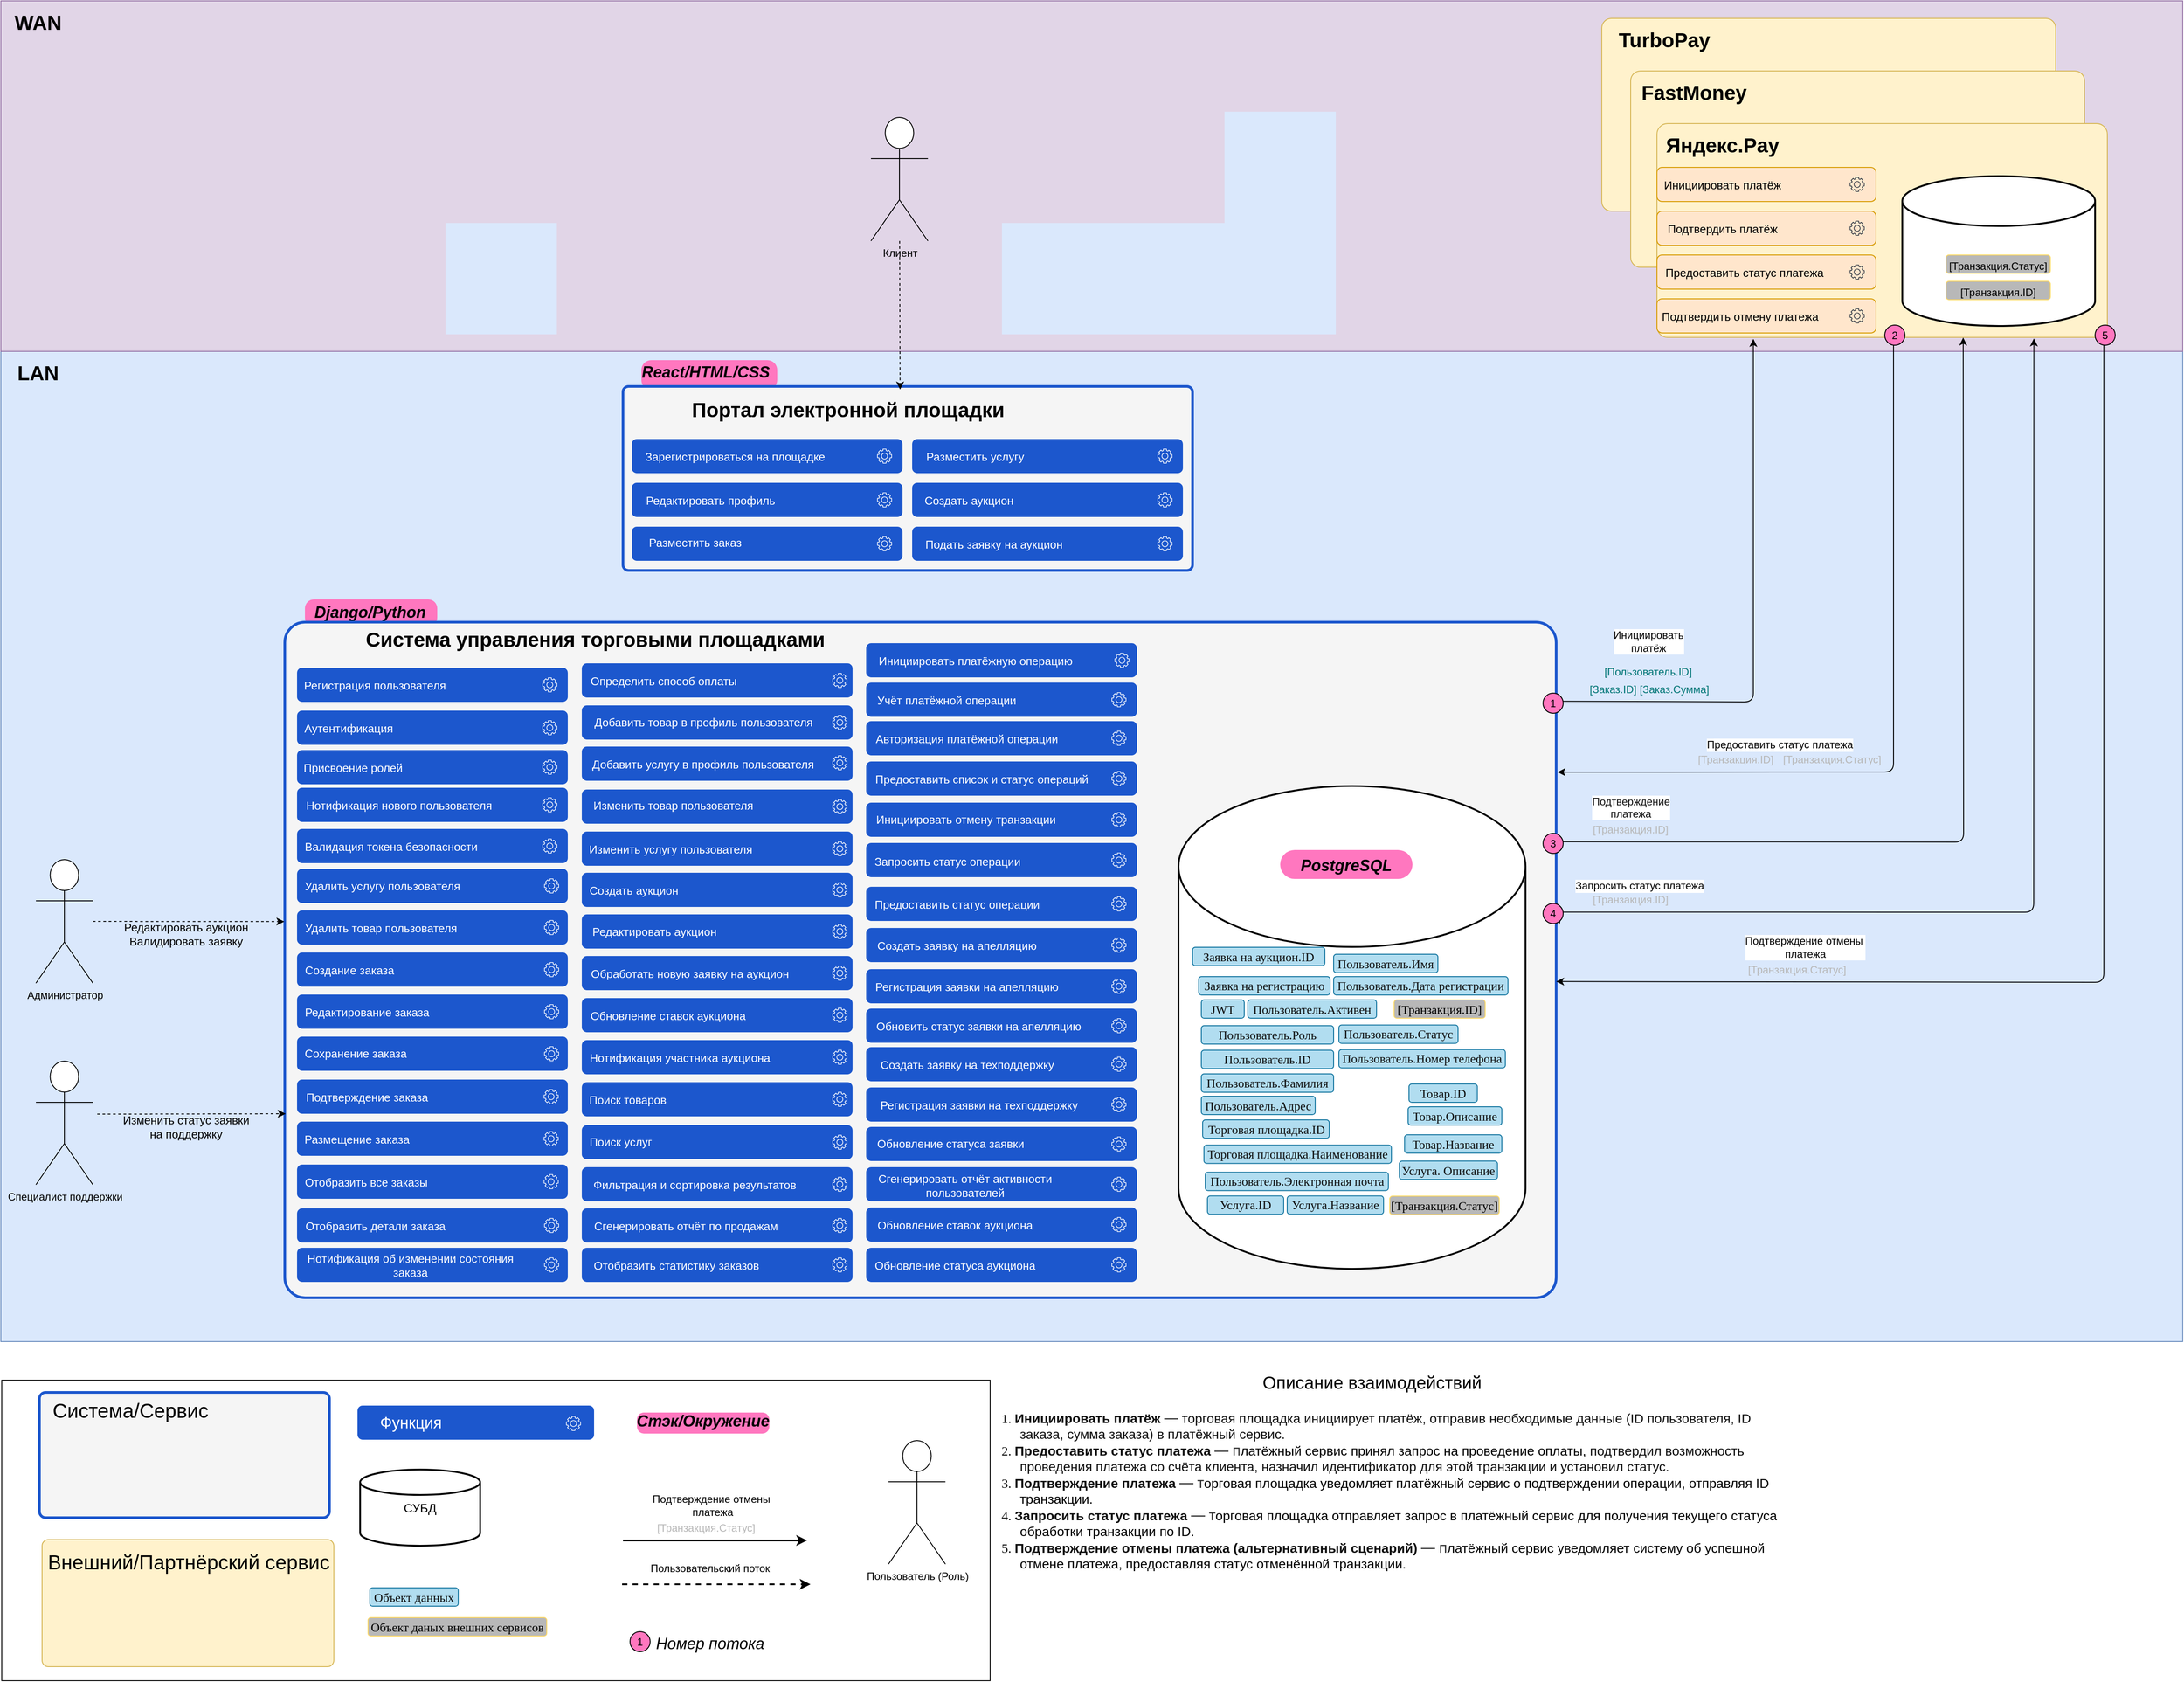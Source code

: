 <mxfile version="26.0.4" pages="2">
  <diagram name="DF" id="BleSmaJVXqo2yb7Co1eL">
    <mxGraphModel dx="2975" dy="3255" grid="0" gridSize="10" guides="0" tooltips="0" connect="1" arrows="1" fold="1" page="0" pageScale="1" pageWidth="827" pageHeight="1169" math="0" shadow="0">
      <root>
        <mxCell id="0" />
        <mxCell id="1" parent="0" />
        <mxCell id="cKbgiC5qh_IXnBO1eU4K-99" value="" style="rounded=0;whiteSpace=wrap;html=1;fillColor=#dae8fc;strokeColor=#6c8ebf;" parent="1" vertex="1">
          <mxGeometry x="960" y="-200" width="2490" height="1130" as="geometry" />
        </mxCell>
        <mxCell id="kQWFD41fJFxlXKQhT5sF-2" value="" style="group" vertex="1" connectable="0" parent="1">
          <mxGeometry x="1307" y="78" width="151" height="36" as="geometry" />
        </mxCell>
        <mxCell id="cKbgiC5qh_IXnBO1eU4K-91" value="&lt;p style=&quot;margin: 0px 0px 0px 13px; text-indent: -13px; font-variant-numeric: normal; font-variant-east-asian: normal; font-variant-alternates: normal; font-kerning: auto; font-optical-sizing: auto; font-feature-settings: normal; font-variation-settings: normal; font-variant-position: normal; font-stretch: normal; font-size: 14px; line-height: normal; color: rgb(14, 14, 14); text-align: start;&quot; class=&quot;p1&quot;&gt;&lt;br&gt;&lt;/p&gt;" style="rounded=1;whiteSpace=wrap;html=1;fillColor=#FF77BF;strokeColor=none;arcSize=33;" parent="kQWFD41fJFxlXKQhT5sF-2" vertex="1">
          <mxGeometry y="5" width="151" height="31" as="geometry" />
        </mxCell>
        <mxCell id="cKbgiC5qh_IXnBO1eU4K-92" value="&lt;font style=&quot;font-size: 18px;&quot;&gt;&lt;i&gt;Django/Python&lt;/i&gt;&lt;/font&gt;" style="text;html=1;align=center;verticalAlign=middle;whiteSpace=wrap;rounded=1;shadow=0;fontSize=23;fontStyle=1" parent="kQWFD41fJFxlXKQhT5sF-2" vertex="1">
          <mxGeometry x="30" width="89" height="36" as="geometry" />
        </mxCell>
        <mxCell id="kQWFD41fJFxlXKQhT5sF-1" value="" style="group" vertex="1" connectable="0" parent="1">
          <mxGeometry x="1691" y="-203" width="155" height="49" as="geometry" />
        </mxCell>
        <mxCell id="cKbgiC5qh_IXnBO1eU4K-166" value="&lt;p style=&quot;margin: 0px 0px 0px 13px; text-indent: -13px; font-variant-numeric: normal; font-variant-east-asian: normal; font-variant-alternates: normal; font-kerning: auto; font-optical-sizing: auto; font-feature-settings: normal; font-variation-settings: normal; font-variant-position: normal; font-stretch: normal; font-size: 14px; line-height: normal; color: rgb(14, 14, 14); text-align: start;&quot; class=&quot;p1&quot;&gt;&lt;br&gt;&lt;/p&gt;" style="rounded=1;whiteSpace=wrap;html=1;fillColor=#FF77BF;strokeColor=none;arcSize=33;" parent="kQWFD41fJFxlXKQhT5sF-1" vertex="1">
          <mxGeometry y="13" width="155" height="34" as="geometry" />
        </mxCell>
        <mxCell id="cKbgiC5qh_IXnBO1eU4K-165" value="&lt;font style=&quot;font-size: 18px;&quot;&gt;&lt;i&gt;React/HTML/CSS&lt;/i&gt;&lt;/font&gt;" style="text;html=1;align=center;verticalAlign=middle;whiteSpace=wrap;rounded=1;shadow=0;fontSize=23;fontStyle=1" parent="kQWFD41fJFxlXKQhT5sF-1" vertex="1">
          <mxGeometry x="29" width="89" height="49" as="geometry" />
        </mxCell>
        <mxCell id="cKbgiC5qh_IXnBO1eU4K-98" value="" style="rounded=0;whiteSpace=wrap;html=1;fillColor=#e1d5e7;strokeColor=#9673a6;movable=1;resizable=1;rotatable=1;deletable=1;editable=1;locked=0;connectable=1;" parent="1" vertex="1">
          <mxGeometry x="960" y="-600" width="2490" height="400" as="geometry" />
        </mxCell>
        <mxCell id="ISwjRsLXD4yoOcMXPSiY-8" value="" style="group" parent="1" vertex="1" connectable="0">
          <mxGeometry x="2770" y="-580" width="535" height="220" as="geometry" />
        </mxCell>
        <mxCell id="Tz6aEU4ManMyac2rpAqn-102" value="" style="rounded=1;whiteSpace=wrap;html=1;arcSize=5;fillColor=#fff2cc;strokeColor=#d6b656;" parent="ISwjRsLXD4yoOcMXPSiY-8" vertex="1">
          <mxGeometry x="17" width="518" height="220" as="geometry" />
        </mxCell>
        <mxCell id="Tz6aEU4ManMyac2rpAqn-103" value="TurboPay" style="text;html=1;align=center;verticalAlign=middle;whiteSpace=wrap;rounded=1;shadow=0;fontSize=23;fontStyle=1" parent="ISwjRsLXD4yoOcMXPSiY-8" vertex="1">
          <mxGeometry width="177" height="49" as="geometry" />
        </mxCell>
        <mxCell id="ISwjRsLXD4yoOcMXPSiY-9" value="" style="group" parent="1" vertex="1" connectable="0">
          <mxGeometry x="2820" y="-520" width="518" height="224" as="geometry" />
        </mxCell>
        <mxCell id="Tz6aEU4ManMyac2rpAqn-100" value="" style="rounded=1;whiteSpace=wrap;html=1;arcSize=5;fillColor=#fff2cc;strokeColor=#d6b656;" parent="ISwjRsLXD4yoOcMXPSiY-9" vertex="1">
          <mxGeometry width="518" height="224" as="geometry" />
        </mxCell>
        <mxCell id="Tz6aEU4ManMyac2rpAqn-101" value="FastMoney" style="text;html=1;align=center;verticalAlign=middle;whiteSpace=wrap;rounded=1;shadow=0;fontSize=23;fontStyle=1" parent="ISwjRsLXD4yoOcMXPSiY-9" vertex="1">
          <mxGeometry x="2" width="141" height="49" as="geometry" />
        </mxCell>
        <mxCell id="ISwjRsLXD4yoOcMXPSiY-10" value="" style="group" parent="1" vertex="1" connectable="0">
          <mxGeometry x="2850" y="-460" width="514" height="244" as="geometry" />
        </mxCell>
        <mxCell id="Tz6aEU4ManMyac2rpAqn-104" value="" style="rounded=1;whiteSpace=wrap;html=1;arcSize=5;fillColor=#fff2cc;strokeColor=#d6b656;" parent="ISwjRsLXD4yoOcMXPSiY-10" vertex="1">
          <mxGeometry width="514" height="244" as="geometry" />
        </mxCell>
        <mxCell id="Tz6aEU4ManMyac2rpAqn-105" value="Яндекс.Pay" style="text;html=1;align=center;verticalAlign=middle;whiteSpace=wrap;rounded=1;shadow=0;fontSize=23;fontStyle=1" parent="ISwjRsLXD4yoOcMXPSiY-10" vertex="1">
          <mxGeometry width="150" height="49" as="geometry" />
        </mxCell>
        <mxCell id="D1CTnjmkYU0Mq4A9S6dc-23" value="" style="rounded=1;whiteSpace=wrap;html=1;arcSize=0;" parent="1" vertex="1">
          <mxGeometry x="961" y="974" width="1128" height="343" as="geometry" />
        </mxCell>
        <mxCell id="aNh6FEuhw9lsT8rE3H5J-120" value="" style="rounded=1;whiteSpace=wrap;html=1;arcSize=3;movable=1;resizable=1;rotatable=1;deletable=1;editable=1;locked=0;connectable=1;fillColor=#f5f5f5;strokeColor=#1C57CD;strokeWidth=3;fontColor=#333333;" parent="1" vertex="1">
          <mxGeometry x="1284" y="109" width="1451" height="771" as="geometry" />
        </mxCell>
        <mxCell id="aNh6FEuhw9lsT8rE3H5J-121" value="Система управления торговыми площадками" style="text;html=1;align=center;verticalAlign=middle;whiteSpace=wrap;rounded=1;shadow=0;fontSize=23;fontStyle=1" parent="1" vertex="1">
          <mxGeometry x="1364" y="104" width="549" height="49" as="geometry" />
        </mxCell>
        <mxCell id="aNh6FEuhw9lsT8rE3H5J-60" value="" style="strokeWidth=2;html=1;shape=mxgraph.flowchart.database;whiteSpace=wrap;rounded=1;movable=1;resizable=1;rotatable=1;deletable=1;editable=1;locked=0;connectable=1;" parent="1" vertex="1">
          <mxGeometry x="2304" y="296" width="396" height="551" as="geometry" />
        </mxCell>
        <mxCell id="Tz6aEU4ManMyac2rpAqn-7" value="&lt;p style=&quot;margin: 0px 0px 0px 13px; text-indent: -13px; font-variant-numeric: normal; font-variant-east-asian: normal; font-variant-alternates: normal; font-kerning: auto; font-optical-sizing: auto; font-feature-settings: normal; font-variation-settings: normal; font-variant-position: normal; font-stretch: normal; font-size: 14px; line-height: normal; color: rgb(14, 14, 14); text-align: start;&quot; class=&quot;p1&quot;&gt;&lt;font face=&quot;Times New Roman&quot;&gt;Заявка на аукцион.ID&lt;/font&gt;&lt;/p&gt;" style="rounded=1;whiteSpace=wrap;html=1;fillColor=#b1ddf0;strokeColor=#10739e;" parent="1" vertex="1">
          <mxGeometry x="2320" y="480" width="151" height="21" as="geometry" />
        </mxCell>
        <mxCell id="cKbgiC5qh_IXnBO1eU4K-45" value="&lt;p style=&quot;margin: 0px 0px 0px 13px; text-indent: -13px; font-variant-numeric: normal; font-variant-east-asian: normal; font-variant-alternates: normal; font-kerning: auto; font-optical-sizing: auto; font-feature-settings: normal; font-variation-settings: normal; font-variant-position: normal; font-stretch: normal; line-height: normal; color: rgb(14, 14, 14); text-align: start;&quot; class=&quot;p1&quot;&gt;&lt;font style=&quot;font-size: 14px;&quot; face=&quot;Times New Roman&quot;&gt;Заявка на регистрацию&lt;/font&gt;&lt;/p&gt;" style="rounded=1;whiteSpace=wrap;html=1;fillColor=#b1ddf0;strokeColor=#10739e;" parent="1" vertex="1">
          <mxGeometry x="2327" y="513.5" width="150" height="21" as="geometry" />
        </mxCell>
        <mxCell id="cKbgiC5qh_IXnBO1eU4K-46" value="&lt;p style=&quot;margin: 0px 0px 0px 13px; text-indent: -13px; font-variant-numeric: normal; font-variant-east-asian: normal; font-variant-alternates: normal; font-kerning: auto; font-optical-sizing: auto; font-feature-settings: normal; font-variation-settings: normal; font-variant-position: normal; font-stretch: normal; line-height: normal; color: rgb(14, 14, 14); text-align: start;&quot; class=&quot;p1&quot;&gt;&lt;font face=&quot;Times New Roman&quot;&gt;&lt;span style=&quot;font-size: 14px;&quot;&gt;JWT&lt;/span&gt;&lt;/font&gt;&lt;/p&gt;" style="rounded=1;whiteSpace=wrap;html=1;fillColor=#b1ddf0;strokeColor=#10739e;" parent="1" vertex="1">
          <mxGeometry x="2330" y="540" width="49" height="21" as="geometry" />
        </mxCell>
        <mxCell id="cKbgiC5qh_IXnBO1eU4K-49" value="&lt;p style=&quot;margin: 0px 0px 0px 13px; text-indent: -13px; font-variant-numeric: normal; font-variant-east-asian: normal; font-variant-alternates: normal; font-kerning: auto; font-optical-sizing: auto; font-feature-settings: normal; font-variation-settings: normal; font-variant-position: normal; font-stretch: normal; font-size: 14px; line-height: normal; color: rgb(14, 14, 14); text-align: start;&quot; class=&quot;p1&quot;&gt;&lt;font face=&quot;Times New Roman&quot;&gt;Пользователь.Роль&lt;/font&gt;&lt;/p&gt;" style="rounded=1;whiteSpace=wrap;html=1;fillColor=#b1ddf0;strokeColor=#10739e;" parent="1" vertex="1">
          <mxGeometry x="2330" y="569.5" width="151" height="21" as="geometry" />
        </mxCell>
        <mxCell id="cKbgiC5qh_IXnBO1eU4K-50" value="&lt;p style=&quot;margin: 0px 0px 0px 13px; text-indent: -13px; font-variant-numeric: normal; font-variant-east-asian: normal; font-variant-alternates: normal; font-kerning: auto; font-optical-sizing: auto; font-feature-settings: normal; font-variation-settings: normal; font-variant-position: normal; font-stretch: normal; font-size: 14px; line-height: normal; color: rgb(14, 14, 14); text-align: start;&quot; class=&quot;p1&quot;&gt;&lt;font face=&quot;Times New Roman&quot;&gt;Пользователь.ID&lt;/font&gt;&lt;/p&gt;" style="rounded=1;whiteSpace=wrap;html=1;fillColor=#b1ddf0;strokeColor=#10739e;" parent="1" vertex="1">
          <mxGeometry x="2330" y="597.5" width="151" height="21" as="geometry" />
        </mxCell>
        <mxCell id="cKbgiC5qh_IXnBO1eU4K-56" value="&lt;p style=&quot;margin: 0px 0px 0px 13px; text-indent: -13px; font-variant-numeric: normal; font-variant-east-asian: normal; font-variant-alternates: normal; font-kerning: auto; font-optical-sizing: auto; font-feature-settings: normal; font-variation-settings: normal; font-variant-position: normal; font-stretch: normal; font-size: 14px; line-height: normal; color: rgb(14, 14, 14); text-align: start;&quot; class=&quot;p1&quot;&gt;&lt;font face=&quot;Times New Roman&quot;&gt;Пользователь.Имя&lt;/font&gt;&lt;/p&gt;" style="rounded=1;whiteSpace=wrap;html=1;fillColor=#b1ddf0;strokeColor=#10739e;" parent="1" vertex="1">
          <mxGeometry x="2481" y="488" width="119" height="21" as="geometry" />
        </mxCell>
        <mxCell id="cKbgiC5qh_IXnBO1eU4K-57" value="&lt;p style=&quot;margin: 0px 0px 0px 13px; text-indent: -13px; font-variant-numeric: normal; font-variant-east-asian: normal; font-variant-alternates: normal; font-kerning: auto; font-optical-sizing: auto; font-feature-settings: normal; font-variation-settings: normal; font-variant-position: normal; font-stretch: normal; font-size: 14px; line-height: normal; color: rgb(14, 14, 14); text-align: start;&quot; class=&quot;p1&quot;&gt;&lt;font face=&quot;Times New Roman&quot;&gt;Пользователь.Фамилия&lt;/font&gt;&lt;/p&gt;" style="rounded=1;whiteSpace=wrap;html=1;fillColor=#b1ddf0;strokeColor=#10739e;" parent="1" vertex="1">
          <mxGeometry x="2330" y="624.5" width="151" height="21" as="geometry" />
        </mxCell>
        <mxCell id="cKbgiC5qh_IXnBO1eU4K-60" value="&lt;p style=&quot;margin: 0px 0px 0px 13px; text-indent: -13px; font-variant-numeric: normal; font-variant-east-asian: normal; font-variant-alternates: normal; font-kerning: auto; font-optical-sizing: auto; font-feature-settings: normal; font-variation-settings: normal; font-variant-position: normal; font-stretch: normal; font-size: 14px; line-height: normal; color: rgb(14, 14, 14); text-align: start;&quot; class=&quot;p1&quot;&gt;&lt;font face=&quot;Times New Roman&quot;&gt;Пользователь.Адрес&lt;/font&gt;&lt;/p&gt;" style="rounded=1;whiteSpace=wrap;html=1;fillColor=#b1ddf0;strokeColor=#10739e;" parent="1" vertex="1">
          <mxGeometry x="2330" y="650" width="130" height="21" as="geometry" />
        </mxCell>
        <mxCell id="cKbgiC5qh_IXnBO1eU4K-68" value="&lt;p style=&quot;margin: 0px 0px 0px 13px; text-indent: -13px; font-variant-numeric: normal; font-variant-east-asian: normal; font-variant-alternates: normal; font-kerning: auto; font-optical-sizing: auto; font-feature-settings: normal; font-variation-settings: normal; font-variant-position: normal; font-stretch: normal; font-size: 14px; line-height: normal; color: rgb(14, 14, 14); text-align: start;&quot; class=&quot;p1&quot;&gt;&lt;font face=&quot;Times New Roman&quot;&gt;Пользователь.Дата регистрации&lt;/font&gt;&lt;/p&gt;" style="rounded=1;whiteSpace=wrap;html=1;fillColor=#b1ddf0;strokeColor=#10739e;" parent="1" vertex="1">
          <mxGeometry x="2481" y="513.5" width="199" height="21" as="geometry" />
        </mxCell>
        <mxCell id="cKbgiC5qh_IXnBO1eU4K-69" value="&lt;p style=&quot;margin: 0px 0px 0px 13px; text-indent: -13px; font-variant-numeric: normal; font-variant-east-asian: normal; font-variant-alternates: normal; font-kerning: auto; font-optical-sizing: auto; font-feature-settings: normal; font-variation-settings: normal; font-variant-position: normal; font-stretch: normal; font-size: 14px; line-height: normal; color: rgb(14, 14, 14); text-align: start;&quot; class=&quot;p1&quot;&gt;&lt;font face=&quot;Times New Roman&quot;&gt;Пользователь.Статус&lt;/font&gt;&lt;/p&gt;" style="rounded=1;whiteSpace=wrap;html=1;fillColor=#b1ddf0;strokeColor=#10739e;" parent="1" vertex="1">
          <mxGeometry x="2487" y="568.75" width="136" height="21" as="geometry" />
        </mxCell>
        <mxCell id="cKbgiC5qh_IXnBO1eU4K-70" value="&lt;p style=&quot;margin: 0px 0px 0px 13px; text-indent: -13px; font-variant-numeric: normal; font-variant-east-asian: normal; font-variant-alternates: normal; font-kerning: auto; font-optical-sizing: auto; font-feature-settings: normal; font-variation-settings: normal; font-variant-position: normal; font-stretch: normal; font-size: 14px; line-height: normal; color: rgb(14, 14, 14); text-align: start;&quot; class=&quot;p1&quot;&gt;&lt;font face=&quot;Times New Roman&quot;&gt;Пользователь.Электронная почта&lt;/font&gt;&lt;/p&gt;" style="rounded=1;whiteSpace=wrap;html=1;fillColor=#b1ddf0;strokeColor=#10739e;" parent="1" vertex="1">
          <mxGeometry x="2334.5" y="736.75" width="209" height="21" as="geometry" />
        </mxCell>
        <mxCell id="cKbgiC5qh_IXnBO1eU4K-71" value="&lt;p style=&quot;margin: 0px 0px 0px 13px; text-indent: -13px; font-variant-numeric: normal; font-variant-east-asian: normal; font-variant-alternates: normal; font-kerning: auto; font-optical-sizing: auto; font-feature-settings: normal; font-variation-settings: normal; font-variant-position: normal; font-stretch: normal; font-size: 14px; line-height: normal; color: rgb(14, 14, 14); text-align: start;&quot; class=&quot;p1&quot;&gt;&lt;font face=&quot;Times New Roman&quot;&gt;Пользователь.Номер телефона&lt;/font&gt;&lt;/p&gt;" style="rounded=1;whiteSpace=wrap;html=1;fillColor=#b1ddf0;strokeColor=#10739e;" parent="1" vertex="1">
          <mxGeometry x="2487" y="596.75" width="190" height="21" as="geometry" />
        </mxCell>
        <mxCell id="cKbgiC5qh_IXnBO1eU4K-74" value="&lt;p style=&quot;margin: 0px 0px 0px 13px; text-indent: -13px; font-variant-numeric: normal; font-variant-east-asian: normal; font-variant-alternates: normal; font-kerning: auto; font-optical-sizing: auto; font-feature-settings: normal; font-variation-settings: normal; font-variant-position: normal; font-stretch: normal; font-size: 14px; line-height: normal; color: rgb(14, 14, 14); text-align: start;&quot; class=&quot;p1&quot;&gt;&lt;font face=&quot;Times New Roman&quot;&gt;Торговая площадка.ID&lt;/font&gt;&lt;/p&gt;" style="rounded=1;whiteSpace=wrap;html=1;fillColor=#b1ddf0;strokeColor=#10739e;" parent="1" vertex="1">
          <mxGeometry x="2331.5" y="677" width="144.5" height="21" as="geometry" />
        </mxCell>
        <mxCell id="cKbgiC5qh_IXnBO1eU4K-75" value="&lt;p style=&quot;margin: 0px 0px 0px 13px; text-indent: -13px; font-variant-numeric: normal; font-variant-east-asian: normal; font-variant-alternates: normal; font-kerning: auto; font-optical-sizing: auto; font-feature-settings: normal; font-variation-settings: normal; font-variant-position: normal; font-stretch: normal; font-size: 14px; line-height: normal; color: rgb(14, 14, 14); text-align: start;&quot; class=&quot;p1&quot;&gt;&lt;font face=&quot;Times New Roman&quot;&gt;Торговая площадка.Наименование&lt;/font&gt;&lt;/p&gt;" style="rounded=1;whiteSpace=wrap;html=1;fillColor=#b1ddf0;strokeColor=#10739e;" parent="1" vertex="1">
          <mxGeometry x="2333" y="705.75" width="214" height="21" as="geometry" />
        </mxCell>
        <mxCell id="cKbgiC5qh_IXnBO1eU4K-77" value="&lt;p style=&quot;margin: 0px 0px 0px 13px; text-indent: -13px; font-variant-numeric: normal; font-variant-east-asian: normal; font-variant-alternates: normal; font-kerning: auto; font-optical-sizing: auto; font-feature-settings: normal; font-variation-settings: normal; font-variant-position: normal; font-stretch: normal; font-size: 14px; line-height: normal; color: rgb(14, 14, 14); text-align: start;&quot; class=&quot;p1&quot;&gt;&lt;font face=&quot;Times New Roman&quot;&gt;Пользователь.Активен&lt;/font&gt;&lt;/p&gt;" style="rounded=1;whiteSpace=wrap;html=1;fillColor=#b1ddf0;strokeColor=#10739e;" parent="1" vertex="1">
          <mxGeometry x="2383" y="540" width="147" height="21" as="geometry" />
        </mxCell>
        <mxCell id="cKbgiC5qh_IXnBO1eU4K-84" value="&lt;p style=&quot;margin: 0px 0px 0px 13px; text-indent: -13px; font-variant-numeric: normal; font-variant-east-asian: normal; font-variant-alternates: normal; font-kerning: auto; font-optical-sizing: auto; font-feature-settings: normal; font-variation-settings: normal; font-variant-position: normal; font-stretch: normal; font-size: 14px; line-height: normal; color: rgb(14, 14, 14); text-align: start;&quot; class=&quot;p1&quot;&gt;&lt;font face=&quot;Times New Roman&quot;&gt;Услуга.ID&lt;/font&gt;&lt;/p&gt;" style="rounded=1;whiteSpace=wrap;html=1;fillColor=#b1ddf0;strokeColor=#10739e;" parent="1" vertex="1">
          <mxGeometry x="2337" y="763.75" width="87" height="21" as="geometry" />
        </mxCell>
        <mxCell id="cKbgiC5qh_IXnBO1eU4K-85" value="&lt;p style=&quot;margin: 0px 0px 0px 13px; text-indent: -13px; font-variant-numeric: normal; font-variant-east-asian: normal; font-variant-alternates: normal; font-kerning: auto; font-optical-sizing: auto; font-feature-settings: normal; font-variation-settings: normal; font-variant-position: normal; font-stretch: normal; font-size: 14px; line-height: normal; color: rgb(14, 14, 14); text-align: start;&quot; class=&quot;p1&quot;&gt;&lt;font face=&quot;Times New Roman&quot;&gt;Услуга.Название&lt;/font&gt;&lt;/p&gt;" style="rounded=1;whiteSpace=wrap;html=1;fillColor=#b1ddf0;strokeColor=#10739e;" parent="1" vertex="1">
          <mxGeometry x="2428" y="763.75" width="110" height="21" as="geometry" />
        </mxCell>
        <mxCell id="cKbgiC5qh_IXnBO1eU4K-86" value="&lt;p style=&quot;margin: 0px 0px 0px 13px; text-indent: -13px; font-variant-numeric: normal; font-variant-east-asian: normal; font-variant-alternates: normal; font-kerning: auto; font-optical-sizing: auto; font-feature-settings: normal; font-variation-settings: normal; font-variant-position: normal; font-stretch: normal; font-size: 14px; line-height: normal; color: rgb(14, 14, 14); text-align: start;&quot; class=&quot;p1&quot;&gt;&lt;font face=&quot;Times New Roman&quot;&gt;Услуга. Описание&lt;/font&gt;&lt;/p&gt;" style="rounded=1;whiteSpace=wrap;html=1;fillColor=#b1ddf0;strokeColor=#10739e;" parent="1" vertex="1">
          <mxGeometry x="2556" y="724" width="112" height="21" as="geometry" />
        </mxCell>
        <mxCell id="cKbgiC5qh_IXnBO1eU4K-87" value="&lt;p style=&quot;margin: 0px 0px 0px 13px; text-indent: -13px; font-variant-numeric: normal; font-variant-east-asian: normal; font-variant-alternates: normal; font-kerning: auto; font-optical-sizing: auto; font-feature-settings: normal; font-variation-settings: normal; font-variant-position: normal; font-stretch: normal; font-size: 14px; line-height: normal; color: rgb(14, 14, 14); text-align: start;&quot; class=&quot;p1&quot;&gt;&lt;font face=&quot;Times New Roman&quot;&gt;Товар.ID&lt;/font&gt;&lt;/p&gt;" style="rounded=1;whiteSpace=wrap;html=1;fillColor=#b1ddf0;strokeColor=#10739e;" parent="1" vertex="1">
          <mxGeometry x="2567" y="636" width="78" height="21" as="geometry" />
        </mxCell>
        <mxCell id="cKbgiC5qh_IXnBO1eU4K-88" value="&lt;p style=&quot;margin: 0px 0px 0px 13px; text-indent: -13px; font-variant-numeric: normal; font-variant-east-asian: normal; font-variant-alternates: normal; font-kerning: auto; font-optical-sizing: auto; font-feature-settings: normal; font-variation-settings: normal; font-variant-position: normal; font-stretch: normal; font-size: 14px; line-height: normal; color: rgb(14, 14, 14); text-align: start;&quot; class=&quot;p1&quot;&gt;&lt;font face=&quot;Times New Roman&quot;&gt;Товар.Название&lt;/font&gt;&lt;/p&gt;" style="rounded=1;whiteSpace=wrap;html=1;fillColor=#b1ddf0;strokeColor=#10739e;" parent="1" vertex="1">
          <mxGeometry x="2562" y="694" width="111" height="21" as="geometry" />
        </mxCell>
        <mxCell id="cKbgiC5qh_IXnBO1eU4K-89" value="&lt;p style=&quot;margin: 0px 0px 0px 13px; text-indent: -13px; font-variant-numeric: normal; font-variant-east-asian: normal; font-variant-alternates: normal; font-kerning: auto; font-optical-sizing: auto; font-feature-settings: normal; font-variation-settings: normal; font-variant-position: normal; font-stretch: normal; font-size: 14px; line-height: normal; color: rgb(14, 14, 14); text-align: start;&quot; class=&quot;p1&quot;&gt;&lt;font face=&quot;Times New Roman&quot;&gt;Товар.Описание&lt;/font&gt;&lt;/p&gt;" style="rounded=1;whiteSpace=wrap;html=1;fillColor=#b1ddf0;strokeColor=#10739e;" parent="1" vertex="1">
          <mxGeometry x="2566" y="662" width="107" height="21" as="geometry" />
        </mxCell>
        <mxCell id="cKbgiC5qh_IXnBO1eU4K-95" value="Администратор" style="shape=umlActor;verticalLabelPosition=bottom;verticalAlign=top;html=1;outlineConnect=0;rounded=1;" parent="1" vertex="1">
          <mxGeometry x="1000" y="380" width="65" height="141" as="geometry" />
        </mxCell>
        <mxCell id="cKbgiC5qh_IXnBO1eU4K-96" value="" style="endArrow=classic;html=1;rounded=1;dashed=1;entryX=0.961;entryY=0.023;entryDx=0;entryDy=0;entryPerimeter=0;" parent="1" source="cKbgiC5qh_IXnBO1eU4K-95" target="cKbgiC5qh_IXnBO1eU4K-154" edge="1">
          <mxGeometry width="50" height="50" relative="1" as="geometry">
            <mxPoint x="1166" y="544" as="sourcePoint" />
            <mxPoint x="1162" y="979" as="targetPoint" />
            <Array as="points" />
          </mxGeometry>
        </mxCell>
        <mxCell id="cKbgiC5qh_IXnBO1eU4K-100" value="WAN" style="text;html=1;align=center;verticalAlign=middle;whiteSpace=wrap;rounded=1;shadow=0;fontSize=23;fontStyle=1" parent="1" vertex="1">
          <mxGeometry x="960" y="-600" width="85" height="49" as="geometry" />
        </mxCell>
        <mxCell id="cKbgiC5qh_IXnBO1eU4K-101" value="LAN" style="text;html=1;align=center;verticalAlign=middle;whiteSpace=wrap;rounded=1;shadow=0;fontSize=23;fontStyle=1" parent="1" vertex="1">
          <mxGeometry x="960" y="-200" width="85" height="49" as="geometry" />
        </mxCell>
        <mxCell id="cKbgiC5qh_IXnBO1eU4K-103" value="" style="endArrow=classic;html=1;rounded=1;curved=0;entryX=1.001;entryY=0.222;entryDx=0;entryDy=0;entryPerimeter=0;" parent="1" target="aNh6FEuhw9lsT8rE3H5J-120" edge="1">
          <mxGeometry width="50" height="50" relative="1" as="geometry">
            <mxPoint x="3120" y="-210" as="sourcePoint" />
            <mxPoint x="3090" y="-15" as="targetPoint" />
            <Array as="points">
              <mxPoint x="3120" y="280" />
            </Array>
          </mxGeometry>
        </mxCell>
        <mxCell id="cKbgiC5qh_IXnBO1eU4K-104" value="&lt;p style=&quot;margin: 0px 0px 0px 21px; text-indent: -21px; font-variant-numeric: normal; font-variant-east-asian: normal; font-variant-alternates: normal; font-kerning: auto; font-optical-sizing: auto; font-feature-settings: normal; font-variation-settings: normal; font-variant-position: normal; font-stretch: normal; line-height: normal; color: rgb(14, 14, 14); text-align: start; text-wrap: wrap;&quot; class=&quot;p1&quot;&gt;&lt;font style=&quot;font-size: 12px;&quot; face=&quot;Helvetica&quot;&gt;Подтверждение платежа&lt;/font&gt;&lt;/p&gt;" style="edgeLabel;html=1;align=center;verticalAlign=middle;resizable=0;points=[];rounded=1;" parent="cKbgiC5qh_IXnBO1eU4K-103" vertex="1" connectable="0">
          <mxGeometry x="0.194" y="1" relative="1" as="geometry">
            <mxPoint x="-269" y="39" as="offset" />
          </mxGeometry>
        </mxCell>
        <mxCell id="cKbgiC5qh_IXnBO1eU4K-105" value="" style="endArrow=classic;html=1;rounded=1;exitX=1.001;exitY=0.325;exitDx=0;exitDy=0;exitPerimeter=0;curved=0;entryX=0.68;entryY=1.001;entryDx=0;entryDy=0;entryPerimeter=0;" parent="1" source="aNh6FEuhw9lsT8rE3H5J-120" target="Tz6aEU4ManMyac2rpAqn-104" edge="1">
          <mxGeometry width="50" height="50" relative="1" as="geometry">
            <mxPoint x="2900" y="486" as="sourcePoint" />
            <mxPoint x="3200" y="-20" as="targetPoint" />
            <Array as="points">
              <mxPoint x="3200" y="360" />
            </Array>
          </mxGeometry>
        </mxCell>
        <mxCell id="cKbgiC5qh_IXnBO1eU4K-106" value="&lt;font style=&quot;font-size: 12px;&quot;&gt;Предоставить статус платежа&lt;/font&gt;" style="edgeLabel;html=1;align=center;verticalAlign=middle;resizable=0;points=[];rounded=1;" parent="cKbgiC5qh_IXnBO1eU4K-105" vertex="1" connectable="0">
          <mxGeometry x="0.194" y="1" relative="1" as="geometry">
            <mxPoint x="-209" y="46" as="offset" />
          </mxGeometry>
        </mxCell>
        <mxCell id="cKbgiC5qh_IXnBO1eU4K-107" value="" style="endArrow=classic;html=1;rounded=1;curved=0;entryX=1;entryY=0.532;entryDx=0;entryDy=0;entryPerimeter=0;" parent="1" target="aNh6FEuhw9lsT8rE3H5J-120" edge="1">
          <mxGeometry width="50" height="50" relative="1" as="geometry">
            <mxPoint x="3360" y="-210" as="sourcePoint" />
            <mxPoint x="2740" y="520" as="targetPoint" />
            <Array as="points">
              <mxPoint x="3360" y="520" />
            </Array>
          </mxGeometry>
        </mxCell>
        <mxCell id="cKbgiC5qh_IXnBO1eU4K-108" value="&lt;font style=&quot;font-size: 12px;&quot;&gt;Подтверждение отмены&amp;nbsp;&lt;/font&gt;&lt;div&gt;&lt;font style=&quot;font-size: 12px;&quot;&gt;платежа&lt;/font&gt;&lt;/div&gt;" style="edgeLabel;html=1;align=center;verticalAlign=middle;resizable=0;points=[];rounded=1;" parent="cKbgiC5qh_IXnBO1eU4K-107" vertex="1" connectable="0">
          <mxGeometry x="0.194" y="1" relative="1" as="geometry">
            <mxPoint x="-262" y="-41" as="offset" />
          </mxGeometry>
        </mxCell>
        <mxCell id="cKbgiC5qh_IXnBO1eU4K-109" value="" style="endArrow=classic;html=1;rounded=1;exitX=1;exitY=0.117;exitDx=0;exitDy=0;exitPerimeter=0;curved=0;entryX=0.214;entryY=1.007;entryDx=0;entryDy=0;entryPerimeter=0;" parent="1" source="aNh6FEuhw9lsT8rE3H5J-120" target="Tz6aEU4ManMyac2rpAqn-104" edge="1">
          <mxGeometry width="50" height="50" relative="1" as="geometry">
            <mxPoint x="2610" y="206" as="sourcePoint" />
            <mxPoint x="2955" y="-179" as="targetPoint" />
            <Array as="points">
              <mxPoint x="2960" y="200" />
            </Array>
          </mxGeometry>
        </mxCell>
        <mxCell id="cKbgiC5qh_IXnBO1eU4K-110" value="&lt;span style=&quot;text-wrap: wrap;&quot;&gt;&lt;font style=&quot;font-size: 12px;&quot;&gt;Инициировать платёж&lt;/font&gt;&lt;/span&gt;" style="edgeLabel;html=1;align=center;verticalAlign=middle;resizable=0;points=[];rounded=1;" parent="cKbgiC5qh_IXnBO1eU4K-109" vertex="1" connectable="0">
          <mxGeometry x="0.194" y="1" relative="1" as="geometry">
            <mxPoint x="-119" y="87" as="offset" />
          </mxGeometry>
        </mxCell>
        <mxCell id="cKbgiC5qh_IXnBO1eU4K-114" value="&lt;font style=&quot;font-size: 12px;&quot;&gt;[Транзакция.ID]&lt;/font&gt;" style="text;html=1;align=center;verticalAlign=middle;whiteSpace=wrap;rounded=1;fontSize=13;labelBackgroundColor=none;fontColor=#B8B8B8;" parent="1" vertex="1">
          <mxGeometry x="2890" y="250" width="100" height="30" as="geometry" />
        </mxCell>
        <mxCell id="cKbgiC5qh_IXnBO1eU4K-120" value="&lt;font style=&quot;font-size: 12px;&quot;&gt;[Транзакция.Статус]&lt;/font&gt;" style="text;html=1;align=center;verticalAlign=middle;whiteSpace=wrap;rounded=1;fontSize=13;labelBackgroundColor=none;fontColor=#B8B8B8;" parent="1" vertex="1">
          <mxGeometry x="2970" y="250" width="160" height="30" as="geometry" />
        </mxCell>
        <mxCell id="cKbgiC5qh_IXnBO1eU4K-121" value="&lt;font style=&quot;font-size: 12px;&quot;&gt;[Пользователь.ID]&lt;/font&gt;" style="text;html=1;align=center;verticalAlign=middle;whiteSpace=wrap;rounded=1;fontSize=13;labelBackgroundColor=none;fontColor=#007575;" parent="1" vertex="1">
          <mxGeometry x="2760" y="150" width="160" height="30" as="geometry" />
        </mxCell>
        <mxCell id="cKbgiC5qh_IXnBO1eU4K-122" value="&lt;font style=&quot;font-size: 12px;&quot;&gt;[Заказ.ID]&lt;/font&gt;" style="text;html=1;align=center;verticalAlign=middle;whiteSpace=wrap;rounded=1;fontSize=13;labelBackgroundColor=none;fontColor=#007575;" parent="1" vertex="1">
          <mxGeometry x="2720" y="170" width="160" height="30" as="geometry" />
        </mxCell>
        <mxCell id="cKbgiC5qh_IXnBO1eU4K-123" value="&lt;font style=&quot;font-size: 12px;&quot;&gt;[Заказ.Сумма]&lt;/font&gt;" style="text;html=1;align=center;verticalAlign=middle;whiteSpace=wrap;rounded=1;fontSize=13;labelBackgroundColor=none;fontColor=#007575;" parent="1" vertex="1">
          <mxGeometry x="2790" y="170" width="160" height="30" as="geometry" />
        </mxCell>
        <mxCell id="cKbgiC5qh_IXnBO1eU4K-124" value="&lt;font style=&quot;font-size: 12px;&quot;&gt;[Транзакция.ID]&lt;/font&gt;" style="text;html=1;align=center;verticalAlign=middle;whiteSpace=wrap;rounded=1;fontSize=13;labelBackgroundColor=none;fontColor=#B8B8B8;" parent="1" vertex="1">
          <mxGeometry x="2770" y="330" width="100" height="30" as="geometry" />
        </mxCell>
        <mxCell id="cKbgiC5qh_IXnBO1eU4K-125" value="" style="endArrow=classic;html=1;rounded=1;exitX=1;exitY=0.429;exitDx=0;exitDy=0;exitPerimeter=0;curved=0;entryX=0.837;entryY=1.005;entryDx=0;entryDy=0;entryPerimeter=0;" parent="1" source="cKbgiC5qh_IXnBO1eU4K-140" target="Tz6aEU4ManMyac2rpAqn-104" edge="1">
          <mxGeometry width="50" height="50" relative="1" as="geometry">
            <mxPoint x="2740" y="444" as="sourcePoint" />
            <mxPoint x="3204" y="60" as="targetPoint" />
            <Array as="points">
              <mxPoint x="3280" y="440" />
            </Array>
          </mxGeometry>
        </mxCell>
        <mxCell id="cKbgiC5qh_IXnBO1eU4K-169" value="&lt;font style=&quot;font-size: 12px;&quot;&gt;Запросить статус платежа&lt;/font&gt;" style="edgeLabel;html=1;align=center;verticalAlign=middle;resizable=0;points=[];rounded=1;" parent="cKbgiC5qh_IXnBO1eU4K-125" vertex="1" connectable="0">
          <mxGeometry x="-0.441" y="-1" relative="1" as="geometry">
            <mxPoint x="-246" y="-31" as="offset" />
          </mxGeometry>
        </mxCell>
        <mxCell id="cKbgiC5qh_IXnBO1eU4K-127" value="&lt;font style=&quot;font-size: 12px;&quot;&gt;[Транзакция.ID]&lt;/font&gt;" style="text;html=1;align=center;verticalAlign=middle;whiteSpace=wrap;rounded=1;fontSize=13;labelBackgroundColor=none;fontColor=#B8B8B8;" parent="1" vertex="1">
          <mxGeometry x="2770" y="410" width="100" height="30" as="geometry" />
        </mxCell>
        <mxCell id="cKbgiC5qh_IXnBO1eU4K-128" value="&lt;font style=&quot;font-size: 12px;&quot;&gt;[Транзакция.Статус]&lt;/font&gt;" style="text;html=1;align=center;verticalAlign=middle;whiteSpace=wrap;rounded=1;fontSize=13;labelBackgroundColor=none;fontColor=#B8B8B8;" parent="1" vertex="1">
          <mxGeometry x="2930" y="490" width="160" height="30" as="geometry" />
        </mxCell>
        <mxCell id="aNh6FEuhw9lsT8rE3H5J-66" value="1" style="ellipse;whiteSpace=wrap;html=1;aspect=fixed;rounded=1;fillColor=#FF77BF;" parent="1" vertex="1">
          <mxGeometry x="2720" y="190" width="23" height="23" as="geometry" />
        </mxCell>
        <mxCell id="cKbgiC5qh_IXnBO1eU4K-138" value="2" style="ellipse;whiteSpace=wrap;html=1;aspect=fixed;rounded=1;fillColor=#FF77BF;" parent="1" vertex="1">
          <mxGeometry x="3110" y="-230" width="23" height="23" as="geometry" />
        </mxCell>
        <mxCell id="cKbgiC5qh_IXnBO1eU4K-139" value="3" style="ellipse;whiteSpace=wrap;html=1;aspect=fixed;rounded=1;fillColor=#ff77bf;" parent="1" vertex="1">
          <mxGeometry x="2720" y="350" width="23" height="23" as="geometry" />
        </mxCell>
        <mxCell id="cKbgiC5qh_IXnBO1eU4K-141" value="" style="endArrow=classic;html=1;rounded=1;exitX=1;exitY=0.429;exitDx=0;exitDy=0;exitPerimeter=0;curved=0;entryX=0.837;entryY=1.005;entryDx=0;entryDy=0;entryPerimeter=0;" parent="1" source="aNh6FEuhw9lsT8rE3H5J-120" target="cKbgiC5qh_IXnBO1eU4K-140" edge="1">
          <mxGeometry width="50" height="50" relative="1" as="geometry">
            <mxPoint x="2735" y="440" as="sourcePoint" />
            <mxPoint x="3280" y="-25" as="targetPoint" />
            <Array as="points" />
          </mxGeometry>
        </mxCell>
        <mxCell id="cKbgiC5qh_IXnBO1eU4K-140" value="4" style="ellipse;whiteSpace=wrap;html=1;aspect=fixed;rounded=1;fillColor=#FF77BF;" parent="1" vertex="1">
          <mxGeometry x="2720" y="430" width="23" height="23" as="geometry" />
        </mxCell>
        <mxCell id="cKbgiC5qh_IXnBO1eU4K-143" value="5" style="ellipse;whiteSpace=wrap;html=1;aspect=fixed;rounded=1;fillColor=#FF77BF;" parent="1" vertex="1">
          <mxGeometry x="3350" y="-230" width="23" height="23" as="geometry" />
        </mxCell>
        <mxCell id="cKbgiC5qh_IXnBO1eU4K-146" value="" style="strokeWidth=2;html=1;shape=mxgraph.flowchart.database;whiteSpace=wrap;rounded=1;movable=1;resizable=1;rotatable=1;deletable=1;editable=1;locked=0;connectable=1;" parent="1" vertex="1">
          <mxGeometry x="3130" y="-400" width="220" height="171" as="geometry" />
        </mxCell>
        <mxCell id="cKbgiC5qh_IXnBO1eU4K-150" value="&lt;p style=&quot;margin: 0px 0px 0px 13px; text-indent: -13px; font-variant-numeric: normal; font-variant-east-asian: normal; font-variant-alternates: normal; font-kerning: auto; font-optical-sizing: auto; font-feature-settings: normal; font-variation-settings: normal; font-variant-position: normal; font-stretch: normal; line-height: normal; text-align: start;&quot; class=&quot;p1&quot;&gt;&lt;span style=&quot;text-align: center; text-indent: 0px;&quot;&gt;&lt;font style=&quot;font-size: 14px;&quot; face=&quot;Times New Roman&quot;&gt;[Транзакция.ID]&lt;/font&gt;&lt;/span&gt;&lt;br&gt;&lt;/p&gt;" style="rounded=1;whiteSpace=wrap;html=1;fillColor=#B8B8B8;strokeColor=#FFD966;" parent="1" vertex="1">
          <mxGeometry x="2550" y="540" width="104" height="21" as="geometry" />
        </mxCell>
        <mxCell id="cKbgiC5qh_IXnBO1eU4K-151" value="&lt;p style=&quot;margin: 0px 0px 0px 13px; text-indent: -13px; font-variant-numeric: normal; font-variant-east-asian: normal; font-variant-alternates: normal; font-kerning: auto; font-optical-sizing: auto; font-feature-settings: normal; font-variation-settings: normal; font-variant-position: normal; font-stretch: normal; line-height: normal; text-align: start;&quot; class=&quot;p1&quot;&gt;&lt;span style=&quot;text-align: center; text-indent: 0px;&quot;&gt;&lt;font style=&quot;font-size: 14px;&quot; face=&quot;Times New Roman&quot;&gt;[Транзакция.Статус]&lt;/font&gt;&lt;/span&gt;&lt;br&gt;&lt;/p&gt;" style="rounded=1;whiteSpace=wrap;html=1;fillColor=#B8B8B8;strokeColor=#FFD966;" parent="1" vertex="1">
          <mxGeometry x="2545" y="764" width="125" height="21" as="geometry" />
        </mxCell>
        <mxCell id="cKbgiC5qh_IXnBO1eU4K-152" value="&lt;p style=&quot;margin: 0px 0px 0px 13px; text-indent: -13px; font-variant-numeric: normal; font-variant-east-asian: normal; font-variant-alternates: normal; font-kerning: auto; font-optical-sizing: auto; font-feature-settings: normal; font-variation-settings: normal; font-variant-position: normal; font-stretch: normal; font-size: 14px; line-height: normal; text-align: start;&quot; class=&quot;p1&quot;&gt;&lt;span style=&quot;font-size: 12px; text-align: center; text-indent: 0px;&quot;&gt;[Транзакция.Статус]&lt;/span&gt;&lt;br&gt;&lt;/p&gt;" style="rounded=1;whiteSpace=wrap;html=1;fillColor=#B8B8B8;strokeColor=#FFD966;" parent="1" vertex="1">
          <mxGeometry x="3180" y="-310" width="119" height="21" as="geometry" />
        </mxCell>
        <mxCell id="cKbgiC5qh_IXnBO1eU4K-153" value="&lt;p style=&quot;margin: 0px 0px 0px 13px; text-indent: -13px; font-variant-numeric: normal; font-variant-east-asian: normal; font-variant-alternates: normal; font-kerning: auto; font-optical-sizing: auto; font-feature-settings: normal; font-variation-settings: normal; font-variant-position: normal; font-stretch: normal; font-size: 14px; line-height: normal; text-align: start;&quot; class=&quot;p1&quot;&gt;&lt;span style=&quot;font-size: 12px; text-align: center; text-indent: 0px;&quot;&gt;[Транзакция.ID]&lt;/span&gt;&lt;br&gt;&lt;/p&gt;" style="rounded=1;whiteSpace=wrap;html=1;fillColor=#B8B8B8;strokeColor=#FFD966;" parent="1" vertex="1">
          <mxGeometry x="3180" y="-280" width="119" height="21" as="geometry" />
        </mxCell>
        <mxCell id="cKbgiC5qh_IXnBO1eU4K-154" value="Редактировать аукцион&lt;div&gt;Валидировать заявку&lt;/div&gt;" style="text;html=1;align=center;verticalAlign=middle;whiteSpace=wrap;rounded=1;fontSize=13;" parent="1" vertex="1">
          <mxGeometry x="1050" y="450" width="243" height="30" as="geometry" />
        </mxCell>
        <mxCell id="cKbgiC5qh_IXnBO1eU4K-157" value="Специалист поддержки" style="shape=umlActor;verticalLabelPosition=bottom;verticalAlign=top;html=1;outlineConnect=0;rounded=1;" parent="1" vertex="1">
          <mxGeometry x="1000" y="610" width="65" height="141" as="geometry" />
        </mxCell>
        <mxCell id="cKbgiC5qh_IXnBO1eU4K-160" value="" style="endArrow=classic;html=1;rounded=1;dashed=1;" parent="1" edge="1">
          <mxGeometry width="50" height="50" relative="1" as="geometry">
            <mxPoint x="1070" y="670.434" as="sourcePoint" />
            <mxPoint x="1285" y="670" as="targetPoint" />
            <Array as="points" />
          </mxGeometry>
        </mxCell>
        <mxCell id="cKbgiC5qh_IXnBO1eU4K-162" value="&lt;div&gt;Изменить статус заявки&lt;/div&gt;&lt;div&gt;на поддержку&lt;/div&gt;" style="text;html=1;align=center;verticalAlign=middle;whiteSpace=wrap;rounded=1;fontSize=13;" parent="1" vertex="1">
          <mxGeometry x="1050" y="670" width="243" height="30" as="geometry" />
        </mxCell>
        <mxCell id="cKbgiC5qh_IXnBO1eU4K-163" value="" style="rounded=1;whiteSpace=wrap;html=1;arcSize=3;fillColor=#f5f5f5;strokeColor=#1C57CD;strokeWidth=3;align=center;verticalAlign=middle;fontFamily=Helvetica;fontSize=12;fontColor=#333333;resizable=1;" parent="1" vertex="1">
          <mxGeometry x="1670" y="-160" width="650" height="210" as="geometry" />
        </mxCell>
        <mxCell id="cKbgiC5qh_IXnBO1eU4K-164" value="Портал электронной площадки" style="text;html=1;align=center;verticalAlign=middle;whiteSpace=wrap;rounded=1;shadow=0;fontSize=23;fontStyle=1" parent="1" vertex="1">
          <mxGeometry x="1737" y="-158" width="380" height="49" as="geometry" />
        </mxCell>
        <mxCell id="D1CTnjmkYU0Mq4A9S6dc-4" value="&lt;p style=&quot;margin: 0px 0px 0px 13px; text-indent: -13px; font-variant-numeric: normal; font-variant-east-asian: normal; font-variant-alternates: normal; font-kerning: auto; font-optical-sizing: auto; font-feature-settings: normal; font-variation-settings: normal; font-variant-position: normal; font-stretch: normal; font-size: 14px; line-height: normal; color: rgb(14, 14, 14); text-align: start;&quot; class=&quot;p1&quot;&gt;&lt;font face=&quot;Times New Roman&quot;&gt;Объект данных&lt;/font&gt;&lt;/p&gt;" style="rounded=1;whiteSpace=wrap;html=1;fillColor=#b1ddf0;strokeColor=#10739e;" parent="1" vertex="1">
          <mxGeometry x="1381" y="1211" width="101" height="21" as="geometry" />
        </mxCell>
        <mxCell id="D1CTnjmkYU0Mq4A9S6dc-11" value="&lt;font style=&quot;font-size: 14px;&quot;&gt;СУБД&lt;/font&gt;" style="strokeWidth=2;html=1;shape=mxgraph.flowchart.database;whiteSpace=wrap;rounded=1;movable=1;resizable=1;rotatable=1;deletable=1;editable=1;locked=0;connectable=1;" parent="1" vertex="1">
          <mxGeometry x="1370" y="1076" width="137" height="87" as="geometry" />
        </mxCell>
        <mxCell id="D1CTnjmkYU0Mq4A9S6dc-14" value="Пользователь (Роль)" style="shape=umlActor;verticalLabelPosition=bottom;verticalAlign=top;html=1;outlineConnect=0;rounded=1;" parent="1" vertex="1">
          <mxGeometry x="1973" y="1043" width="65" height="141" as="geometry" />
        </mxCell>
        <mxCell id="D1CTnjmkYU0Mq4A9S6dc-16" value="&lt;p style=&quot;margin: 0px 0px 0px 13px; text-indent: -13px; font-variant-numeric: normal; font-variant-east-asian: normal; font-variant-alternates: normal; font-kerning: auto; font-optical-sizing: auto; font-feature-settings: normal; font-variation-settings: normal; font-variant-position: normal; font-stretch: normal; line-height: normal; text-align: start;&quot; class=&quot;p1&quot;&gt;&lt;span style=&quot;text-align: center; text-indent: 0px;&quot;&gt;&lt;font style=&quot;font-size: 14px;&quot; face=&quot;Times New Roman&quot;&gt;Объект даных внешних сервисов&lt;/font&gt;&lt;/span&gt;&lt;br&gt;&lt;/p&gt;" style="rounded=1;whiteSpace=wrap;html=1;fillColor=#B8B8B8;strokeColor=#FFD966;" parent="1" vertex="1">
          <mxGeometry x="1379" y="1245" width="204" height="21" as="geometry" />
        </mxCell>
        <mxCell id="D1CTnjmkYU0Mq4A9S6dc-17" value="" style="endArrow=classic;html=1;rounded=1;curved=0;strokeWidth=2;" parent="1" edge="1">
          <mxGeometry width="50" height="50" relative="1" as="geometry">
            <mxPoint x="1670" y="1157" as="sourcePoint" />
            <mxPoint x="1880" y="1157" as="targetPoint" />
            <Array as="points">
              <mxPoint x="1670" y="1157" />
            </Array>
          </mxGeometry>
        </mxCell>
        <mxCell id="D1CTnjmkYU0Mq4A9S6dc-18" value="&lt;font style=&quot;font-size: 12px;&quot;&gt;Подтверждение отмены&amp;nbsp;&lt;/font&gt;&lt;div&gt;&lt;font style=&quot;font-size: 12px;&quot;&gt;платежа&lt;/font&gt;&lt;/div&gt;" style="edgeLabel;html=1;align=center;verticalAlign=middle;resizable=0;points=[];rounded=1;" parent="D1CTnjmkYU0Mq4A9S6dc-17" vertex="1" connectable="0">
          <mxGeometry x="0.194" y="1" relative="1" as="geometry">
            <mxPoint x="-24" y="-39" as="offset" />
          </mxGeometry>
        </mxCell>
        <mxCell id="D1CTnjmkYU0Mq4A9S6dc-19" value="&lt;font style=&quot;font-size: 12px;&quot;&gt;[Транзакция.Статус]&lt;/font&gt;" style="text;html=1;align=center;verticalAlign=middle;whiteSpace=wrap;rounded=1;fontSize=13;labelBackgroundColor=none;fontColor=#B8B8B8;" parent="1" vertex="1">
          <mxGeometry x="1685" y="1127" width="160" height="30" as="geometry" />
        </mxCell>
        <mxCell id="D1CTnjmkYU0Mq4A9S6dc-20" value="" style="endArrow=classic;html=1;rounded=1;dashed=1;strokeWidth=2;" parent="1" edge="1">
          <mxGeometry width="50" height="50" relative="1" as="geometry">
            <mxPoint x="1669" y="1207" as="sourcePoint" />
            <mxPoint x="1884" y="1207" as="targetPoint" />
            <Array as="points" />
          </mxGeometry>
        </mxCell>
        <mxCell id="D1CTnjmkYU0Mq4A9S6dc-21" value="&lt;span style=&quot;font-size: 12px;&quot;&gt;Пользовательский поток&lt;/span&gt;" style="edgeLabel;html=1;align=center;verticalAlign=middle;resizable=0;points=[];rounded=1;" parent="1" vertex="1" connectable="0">
          <mxGeometry x="1770.995" y="1236" as="geometry">
            <mxPoint x="-2" y="-47" as="offset" />
          </mxGeometry>
        </mxCell>
        <mxCell id="Tz6aEU4ManMyac2rpAqn-4" value="Клиент" style="shape=umlActor;verticalLabelPosition=bottom;verticalAlign=top;html=1;outlineConnect=0;rounded=1;" parent="1" vertex="1">
          <mxGeometry x="1953" y="-467" width="65" height="141" as="geometry" />
        </mxCell>
        <mxCell id="Tz6aEU4ManMyac2rpAqn-10" value="" style="endArrow=classic;html=1;rounded=1;dashed=1;entryX=0.727;entryY=0.031;entryDx=0;entryDy=0;entryPerimeter=0;fontSize=12;" parent="1" source="Tz6aEU4ManMyac2rpAqn-4" edge="1">
          <mxGeometry width="50" height="50" relative="1" as="geometry">
            <mxPoint x="1985" y="-420" as="sourcePoint" />
            <mxPoint x="1986.26" y="-156.481" as="targetPoint" />
            <Array as="points" />
          </mxGeometry>
        </mxCell>
        <mxCell id="jEkXnfsxQ-_I6rloK0n_-4" value="1" style="ellipse;whiteSpace=wrap;html=1;aspect=fixed;rounded=1;fillColor=#FF77BF;" parent="1" vertex="1">
          <mxGeometry x="1678" y="1261" width="23" height="23" as="geometry" />
        </mxCell>
        <mxCell id="jEkXnfsxQ-_I6rloK0n_-9" value="&lt;span style=&quot;font-size: 18px;&quot;&gt;&lt;i&gt;Номер потока&lt;/i&gt;&lt;/span&gt;" style="text;html=1;align=center;verticalAlign=middle;whiteSpace=wrap;rounded=1;shadow=0;fontSize=23;fontStyle=0" parent="1" vertex="1">
          <mxGeometry x="1689" y="1248" width="161" height="49" as="geometry" />
        </mxCell>
        <mxCell id="d3r_7VUgfL_-Ddzbqp2A-3" value="&lt;h1 style=&quot;margin-top: 0px; font-size: 15px;&quot;&gt;&lt;p class=&quot;p1&quot; style=&quot;margin: 0px 0px 0px 21px; text-indent: -21px; font-variant-numeric: normal; font-variant-east-asian: normal; font-variant-alternates: normal; font-kerning: auto; font-optical-sizing: auto; font-feature-settings: normal; font-variation-settings: normal; font-variant-position: normal; font-stretch: normal; font-size: 15px; line-height: normal; color: rgb(14, 14, 14);&quot;&gt;&lt;span class=&quot;s1&quot; style=&quot;font-weight: 400; font-variant-numeric: normal; font-variant-east-asian: normal; font-variant-alternates: normal; font-kerning: auto; font-optical-sizing: auto; font-feature-settings: normal; font-variation-settings: normal; font-variant-position: normal; font-stretch: normal; line-height: normal; font-family: &amp;quot;Times New Roman&amp;quot;; font-size: 15px;&quot;&gt;1.&amp;nbsp;&lt;/span&gt;&lt;b style=&quot;font-size: 15px;&quot;&gt;Инициировать платёж&lt;/b&gt;&lt;b style=&quot;font-weight: 400; font-size: 15px;&quot;&gt;&amp;nbsp;&lt;/b&gt;&lt;span style=&quot;background-color: initial; color: rgb(51, 51, 51); font-family: &amp;quot;YS Text&amp;quot;, -apple-system, BlinkMacSystemFont, Arial, Helvetica, sans-serif; font-size: 16px; font-weight: 400;&quot;&gt;—&lt;/span&gt;&lt;span style=&quot;background-color: initial; color: rgb(0, 0, 0); font-weight: normal;&quot;&gt;&amp;nbsp;т&lt;/span&gt;&lt;span style=&quot;background-color: initial; font-weight: 400;&quot;&gt;орговая площадка инициирует платёж, отправив необходимые данные (ID пользователя, ID заказа, сумма заказа) в платёжный сервис.&lt;/span&gt;&lt;/p&gt;&lt;p class=&quot;p1&quot; style=&quot;margin: 0px 0px 0px 21px; text-indent: -21px; font-variant-numeric: normal; font-variant-east-asian: normal; font-variant-alternates: normal; font-kerning: auto; font-optical-sizing: auto; font-feature-settings: normal; font-variation-settings: normal; font-variant-position: normal; font-weight: 400; font-stretch: normal; font-size: 15px; line-height: normal; color: rgb(14, 14, 14);&quot;&gt;&lt;span class=&quot;s1&quot; style=&quot;font-variant-numeric: normal; font-variant-east-asian: normal; font-variant-alternates: normal; font-kerning: auto; font-optical-sizing: auto; font-feature-settings: normal; font-variation-settings: normal; font-variant-position: normal; font-stretch: normal; line-height: normal; font-family: &amp;quot;Times New Roman&amp;quot;; font-size: 15px;&quot;&gt;2.&amp;nbsp;&lt;/span&gt;&lt;b style=&quot;font-size: 15px;&quot;&gt;Предоставить статус платежа&amp;nbsp;&lt;/b&gt;&lt;span style=&quot;background-color: initial; color: rgb(51, 51, 51); font-family: &amp;quot;YS Text&amp;quot;, -apple-system, BlinkMacSystemFont, Arial, Helvetica, sans-serif; font-size: 16px;&quot;&gt;— п&lt;/span&gt;&lt;span style=&quot;background-color: initial; color: rgb(0, 0, 0);&quot;&gt;латё&lt;/span&gt;&lt;span style=&quot;background-color: initial; color: rgb(0, 0, 0);&quot;&gt;жный сервис принял запрос на проведение оплаты,&lt;/span&gt;&lt;span style=&quot;background-color: initial;&quot; class=&quot;Apple-converted-space&quot;&gt;&amp;nbsp;&lt;/span&gt;&lt;span style=&quot;background-color: initial;&quot;&gt;подтвердил возможность проведения платежа со счёта клиента, назначил идентификатор для этой транзакции и установил статус.&lt;/span&gt;&lt;/p&gt;&lt;p class=&quot;p1&quot; style=&quot;margin: 0px 0px 0px 21px; text-indent: -21px; font-variant-numeric: normal; font-variant-east-asian: normal; font-variant-alternates: normal; font-kerning: auto; font-optical-sizing: auto; font-feature-settings: normal; font-variation-settings: normal; font-variant-position: normal; font-weight: 400; font-stretch: normal; font-size: 15px; line-height: normal; color: rgb(14, 14, 14);&quot;&gt;&lt;span class=&quot;s1&quot; style=&quot;font-variant-numeric: normal; font-variant-east-asian: normal; font-variant-alternates: normal; font-kerning: auto; font-optical-sizing: auto; font-feature-settings: normal; font-variation-settings: normal; font-variant-position: normal; font-stretch: normal; line-height: normal; font-family: &amp;quot;Times New Roman&amp;quot;; font-size: 15px;&quot;&gt;3.&amp;nbsp;&lt;/span&gt;&lt;b style=&quot;font-size: 15px;&quot;&gt;Подтверждение платежа&amp;nbsp;&lt;/b&gt;&lt;span style=&quot;background-color: initial; color: rgb(51, 51, 51); font-family: &amp;quot;YS Text&amp;quot;, -apple-system, BlinkMacSystemFont, Arial, Helvetica, sans-serif; font-size: 16px;&quot;&gt;— т&lt;/span&gt;&lt;span style=&quot;background-color: initial; color: rgb(0, 0, 0);&quot;&gt;орговая площадка уведомляет платёжный сервис о подтверждении операции, отправляя ID транзакции.&lt;/span&gt;&lt;/p&gt;&lt;p class=&quot;p1&quot; style=&quot;margin: 0px 0px 0px 21px; text-indent: -21px; font-variant-numeric: normal; font-variant-east-asian: normal; font-variant-alternates: normal; font-kerning: auto; font-optical-sizing: auto; font-feature-settings: normal; font-variation-settings: normal; font-variant-position: normal; font-weight: 400; font-stretch: normal; font-size: 15px; line-height: normal; color: rgb(14, 14, 14);&quot;&gt;&lt;span class=&quot;s1&quot; style=&quot;font-variant-numeric: normal; font-variant-east-asian: normal; font-variant-alternates: normal; font-kerning: auto; font-optical-sizing: auto; font-feature-settings: normal; font-variation-settings: normal; font-variant-position: normal; font-stretch: normal; line-height: normal; font-family: &amp;quot;Times New Roman&amp;quot;; font-size: 15px;&quot;&gt;4.&amp;nbsp;&lt;/span&gt;&lt;b style=&quot;font-size: 15px;&quot;&gt;Запросить статус платежа&lt;/b&gt;&amp;nbsp;&lt;span style=&quot;background-color: initial; color: rgb(51, 51, 51); font-family: &amp;quot;YS Text&amp;quot;, -apple-system, BlinkMacSystemFont, Arial, Helvetica, sans-serif; font-size: 16px;&quot;&gt;— т&lt;/span&gt;&lt;span style=&quot;background-color: initial; color: rgb(0, 0, 0);&quot;&gt;орговая площадка отправляет запрос в платёжный сервис для получения текущего статуса обработки транзакции по ID.&lt;/span&gt;&lt;/p&gt;&lt;p class=&quot;p1&quot; style=&quot;margin: 0px 0px 0px 21px; text-indent: -21px; font-variant-numeric: normal; font-variant-east-asian: normal; font-variant-alternates: normal; font-kerning: auto; font-optical-sizing: auto; font-feature-settings: normal; font-variation-settings: normal; font-variant-position: normal; font-weight: 400; font-stretch: normal; font-size: 15px; line-height: normal; color: rgb(14, 14, 14);&quot;&gt;&lt;span class=&quot;s1&quot; style=&quot;font-variant-numeric: normal; font-variant-east-asian: normal; font-variant-alternates: normal; font-kerning: auto; font-optical-sizing: auto; font-feature-settings: normal; font-variation-settings: normal; font-variant-position: normal; font-stretch: normal; line-height: normal; font-family: &amp;quot;Times New Roman&amp;quot;; font-size: 15px;&quot;&gt;5.&amp;nbsp;&lt;/span&gt;&lt;b style=&quot;font-size: 15px;&quot;&gt;Подтверждение отмены платежа (альтернативный сценарий)&amp;nbsp;&lt;/b&gt;&lt;span style=&quot;background-color: initial; color: rgb(51, 51, 51); font-family: &amp;quot;YS Text&amp;quot;, -apple-system, BlinkMacSystemFont, Arial, Helvetica, sans-serif; font-size: 16px;&quot;&gt;— п&lt;/span&gt;&lt;span style=&quot;background-color: initial; color: rgb(0, 0, 0);&quot;&gt;латёжный сервис уведомляет систему об успешной отмене платежа, предоставляя статус отменённой транзакции.&lt;/span&gt;&lt;/p&gt;&lt;/h1&gt;" style="text;html=1;whiteSpace=wrap;overflow=hidden;rounded=0;fontSize=15;" parent="1" vertex="1">
          <mxGeometry x="2100" y="1000" width="904" height="189" as="geometry" />
        </mxCell>
        <mxCell id="ro2GFgqDV0QlA6Vm-lQV-1" value="&lt;font style=&quot;font-size: 20px;&quot;&gt;Описание взаимодействий&lt;/font&gt;" style="text;html=1;align=center;verticalAlign=middle;whiteSpace=wrap;rounded=0;" parent="1" vertex="1">
          <mxGeometry x="2370" y="961" width="310" height="30" as="geometry" />
        </mxCell>
        <mxCell id="2AGFnVR7y4NEZtL3Teil-1" value="" style="group" parent="1" vertex="1" connectable="0">
          <mxGeometry x="1298" y="161" width="309" height="39" as="geometry" />
        </mxCell>
        <mxCell id="BZBJQn5B5M7l6MrAMs_o-7" value="" style="group" parent="2AGFnVR7y4NEZtL3Teil-1" vertex="1" connectable="0">
          <mxGeometry width="309" height="39" as="geometry" />
        </mxCell>
        <mxCell id="aNh6FEuhw9lsT8rE3H5J-122" value="" style="rounded=1;whiteSpace=wrap;html=1;gradientColor=none;fillColor=#1C57CD;strokeColor=none;movable=1;resizable=1;rotatable=1;deletable=1;editable=1;locked=0;connectable=1;" parent="BZBJQn5B5M7l6MrAMs_o-7" vertex="1">
          <mxGeometry width="309" height="39" as="geometry" />
        </mxCell>
        <mxCell id="aNh6FEuhw9lsT8rE3H5J-123" value="" style="sketch=0;outlineConnect=0;dashed=0;verticalLabelPosition=bottom;verticalAlign=top;align=center;html=1;fontSize=12;fontStyle=0;aspect=fixed;pointerEvents=1;shape=mxgraph.aws4.gear;rounded=1;strokeColor=none;fillColor=default;" parent="BZBJQn5B5M7l6MrAMs_o-7" vertex="1">
          <mxGeometry x="280" y="11" width="17" height="17" as="geometry" />
        </mxCell>
        <mxCell id="aNh6FEuhw9lsT8rE3H5J-93" value="Регистрация пользователя" style="text;html=1;align=center;verticalAlign=middle;whiteSpace=wrap;rounded=1;fontSize=13;fontColor=#FFFFFF;strokeColor=none;movable=1;resizable=1;rotatable=1;deletable=1;editable=1;locked=0;connectable=1;" parent="BZBJQn5B5M7l6MrAMs_o-7" vertex="1">
          <mxGeometry x="3" y="4.5" width="172" height="30" as="geometry" />
        </mxCell>
        <mxCell id="BZBJQn5B5M7l6MrAMs_o-1" value="" style="group" parent="1" vertex="1" connectable="0">
          <mxGeometry x="1680" y="-100" width="309" height="39" as="geometry" />
        </mxCell>
        <mxCell id="BZBJQn5B5M7l6MrAMs_o-53" value="" style="group" parent="BZBJQn5B5M7l6MrAMs_o-1" vertex="1" connectable="0">
          <mxGeometry width="309" height="39" as="geometry" />
        </mxCell>
        <mxCell id="cKbgiC5qh_IXnBO1eU4K-175" value="" style="rounded=1;whiteSpace=wrap;html=1;fillColor=#1C57CD;strokeColor=none;" parent="BZBJQn5B5M7l6MrAMs_o-53" vertex="1">
          <mxGeometry width="309" height="39" as="geometry" />
        </mxCell>
        <mxCell id="cKbgiC5qh_IXnBO1eU4K-176" value="" style="sketch=0;outlineConnect=0;fontColor=#FFFFFF;gradientColor=none;fillColor=#FFFFFF;strokeColor=none;dashed=0;verticalLabelPosition=bottom;verticalAlign=top;align=center;html=1;fontSize=12;fontStyle=0;aspect=fixed;pointerEvents=1;shape=mxgraph.aws4.gear;rounded=1;" parent="BZBJQn5B5M7l6MrAMs_o-53" vertex="1">
          <mxGeometry x="280" y="11" width="17" height="17" as="geometry" />
        </mxCell>
        <mxCell id="cKbgiC5qh_IXnBO1eU4K-177" value="Зарегистрироваться на площадке" style="text;html=1;align=center;verticalAlign=middle;whiteSpace=wrap;rounded=1;fontSize=13;fontColor=#FFFFFF;" parent="BZBJQn5B5M7l6MrAMs_o-53" vertex="1">
          <mxGeometry x="9" y="4.5" width="218" height="30" as="geometry" />
        </mxCell>
        <mxCell id="BZBJQn5B5M7l6MrAMs_o-2" value="" style="group" parent="1" vertex="1" connectable="0">
          <mxGeometry x="1680" y="-50" width="309" height="39" as="geometry" />
        </mxCell>
        <mxCell id="BZBJQn5B5M7l6MrAMs_o-54" value="" style="group" parent="BZBJQn5B5M7l6MrAMs_o-2" vertex="1" connectable="0">
          <mxGeometry width="309" height="39" as="geometry" />
        </mxCell>
        <mxCell id="cKbgiC5qh_IXnBO1eU4K-178" value="" style="rounded=1;whiteSpace=wrap;html=1;fillColor=#1C57CD;strokeColor=none;" parent="BZBJQn5B5M7l6MrAMs_o-54" vertex="1">
          <mxGeometry width="309" height="39" as="geometry" />
        </mxCell>
        <mxCell id="cKbgiC5qh_IXnBO1eU4K-179" value="" style="sketch=0;outlineConnect=0;fontColor=#FFFFFF;gradientColor=none;fillColor=#FFFFFF;strokeColor=none;dashed=0;verticalLabelPosition=bottom;verticalAlign=top;align=center;html=1;fontSize=12;fontStyle=0;aspect=fixed;pointerEvents=1;shape=mxgraph.aws4.gear;rounded=1;" parent="BZBJQn5B5M7l6MrAMs_o-54" vertex="1">
          <mxGeometry x="280" y="11" width="17" height="17" as="geometry" />
        </mxCell>
        <mxCell id="cKbgiC5qh_IXnBO1eU4K-180" value="Редактировать профиль" style="text;html=1;align=center;verticalAlign=middle;whiteSpace=wrap;rounded=1;fontSize=13;fontColor=#FFFFFF;" parent="BZBJQn5B5M7l6MrAMs_o-54" vertex="1">
          <mxGeometry x="8" y="4.5" width="164" height="30" as="geometry" />
        </mxCell>
        <mxCell id="BZBJQn5B5M7l6MrAMs_o-3" value="" style="group" parent="1" vertex="1" connectable="0">
          <mxGeometry x="1680" width="309" height="39" as="geometry" />
        </mxCell>
        <mxCell id="BZBJQn5B5M7l6MrAMs_o-55" value="" style="group" parent="BZBJQn5B5M7l6MrAMs_o-3" vertex="1" connectable="0">
          <mxGeometry width="309" height="39" as="geometry" />
        </mxCell>
        <mxCell id="cKbgiC5qh_IXnBO1eU4K-181" value="" style="rounded=1;whiteSpace=wrap;html=1;fillColor=#1C57CD;strokeColor=none;" parent="BZBJQn5B5M7l6MrAMs_o-55" vertex="1">
          <mxGeometry width="309" height="39" as="geometry" />
        </mxCell>
        <mxCell id="cKbgiC5qh_IXnBO1eU4K-182" value="" style="sketch=0;outlineConnect=0;fontColor=#FFFFFF;gradientColor=none;fillColor=#FFFFFF;strokeColor=none;dashed=0;verticalLabelPosition=bottom;verticalAlign=top;align=center;html=1;fontSize=12;fontStyle=0;aspect=fixed;pointerEvents=1;shape=mxgraph.aws4.gear;rounded=1;" parent="BZBJQn5B5M7l6MrAMs_o-55" vertex="1">
          <mxGeometry x="280" y="11" width="17" height="17" as="geometry" />
        </mxCell>
        <mxCell id="cKbgiC5qh_IXnBO1eU4K-183" value="Разместить заказ" style="text;html=1;align=center;verticalAlign=middle;whiteSpace=wrap;rounded=1;fontSize=13;fontColor=#FFFFFF;" parent="BZBJQn5B5M7l6MrAMs_o-55" vertex="1">
          <mxGeometry x="14" y="3" width="117" height="30" as="geometry" />
        </mxCell>
        <mxCell id="BZBJQn5B5M7l6MrAMs_o-4" value="" style="group" parent="1" vertex="1" connectable="0">
          <mxGeometry x="2000" y="-100" width="309" height="39" as="geometry" />
        </mxCell>
        <mxCell id="BZBJQn5B5M7l6MrAMs_o-56" value="" style="group" parent="BZBJQn5B5M7l6MrAMs_o-4" vertex="1" connectable="0">
          <mxGeometry width="309" height="39" as="geometry" />
        </mxCell>
        <mxCell id="cKbgiC5qh_IXnBO1eU4K-184" value="" style="rounded=1;whiteSpace=wrap;html=1;fillColor=#1C57CD;strokeColor=none;" parent="BZBJQn5B5M7l6MrAMs_o-56" vertex="1">
          <mxGeometry width="309" height="39" as="geometry" />
        </mxCell>
        <mxCell id="cKbgiC5qh_IXnBO1eU4K-185" value="" style="sketch=0;outlineConnect=0;fontColor=#FFFFFF;gradientColor=none;fillColor=#FFFFFF;strokeColor=none;dashed=0;verticalLabelPosition=bottom;verticalAlign=top;align=center;html=1;fontSize=12;fontStyle=0;aspect=fixed;pointerEvents=1;shape=mxgraph.aws4.gear;rounded=1;" parent="BZBJQn5B5M7l6MrAMs_o-56" vertex="1">
          <mxGeometry x="280" y="11" width="17" height="17" as="geometry" />
        </mxCell>
        <mxCell id="cKbgiC5qh_IXnBO1eU4K-186" value="Разместить услугу" style="text;html=1;align=center;verticalAlign=middle;whiteSpace=wrap;rounded=1;fontSize=13;fontColor=#FFFFFF;" parent="BZBJQn5B5M7l6MrAMs_o-56" vertex="1">
          <mxGeometry x="6" y="4.5" width="132" height="30" as="geometry" />
        </mxCell>
        <mxCell id="BZBJQn5B5M7l6MrAMs_o-5" value="" style="group" parent="1" vertex="1" connectable="0">
          <mxGeometry x="2000" y="-50" width="309" height="39" as="geometry" />
        </mxCell>
        <mxCell id="BZBJQn5B5M7l6MrAMs_o-57" value="" style="group" parent="BZBJQn5B5M7l6MrAMs_o-5" vertex="1" connectable="0">
          <mxGeometry width="309" height="39" as="geometry" />
        </mxCell>
        <mxCell id="cKbgiC5qh_IXnBO1eU4K-187" value="" style="rounded=1;whiteSpace=wrap;html=1;fillColor=#1C57CD;strokeColor=none;" parent="BZBJQn5B5M7l6MrAMs_o-57" vertex="1">
          <mxGeometry width="309" height="39" as="geometry" />
        </mxCell>
        <mxCell id="cKbgiC5qh_IXnBO1eU4K-188" value="" style="sketch=0;outlineConnect=0;fontColor=#FFFFFF;gradientColor=none;fillColor=#FFFFFF;strokeColor=none;dashed=0;verticalLabelPosition=bottom;verticalAlign=top;align=center;html=1;fontSize=12;fontStyle=0;aspect=fixed;pointerEvents=1;shape=mxgraph.aws4.gear;rounded=1;" parent="BZBJQn5B5M7l6MrAMs_o-57" vertex="1">
          <mxGeometry x="280" y="11" width="17" height="17" as="geometry" />
        </mxCell>
        <mxCell id="cKbgiC5qh_IXnBO1eU4K-189" value="Создать аукцион" style="text;html=1;align=center;verticalAlign=middle;whiteSpace=wrap;rounded=1;fontSize=13;fontColor=#FFFFFF;" parent="BZBJQn5B5M7l6MrAMs_o-57" vertex="1">
          <mxGeometry x="10" y="4.5" width="110" height="30" as="geometry" />
        </mxCell>
        <mxCell id="BZBJQn5B5M7l6MrAMs_o-6" value="" style="group" parent="1" vertex="1" connectable="0">
          <mxGeometry x="2000" width="309" height="39" as="geometry" />
        </mxCell>
        <mxCell id="BZBJQn5B5M7l6MrAMs_o-58" value="" style="group" parent="BZBJQn5B5M7l6MrAMs_o-6" vertex="1" connectable="0">
          <mxGeometry width="309" height="39" as="geometry" />
        </mxCell>
        <mxCell id="cKbgiC5qh_IXnBO1eU4K-190" value="" style="rounded=1;whiteSpace=wrap;html=1;fillColor=#1C57CD;strokeColor=none;" parent="BZBJQn5B5M7l6MrAMs_o-58" vertex="1">
          <mxGeometry width="309" height="39" as="geometry" />
        </mxCell>
        <mxCell id="cKbgiC5qh_IXnBO1eU4K-191" value="" style="sketch=0;outlineConnect=0;fontColor=#FFFFFF;gradientColor=none;fillColor=#FFFFFF;strokeColor=none;dashed=0;verticalLabelPosition=bottom;verticalAlign=top;align=center;html=1;fontSize=12;fontStyle=0;aspect=fixed;pointerEvents=1;shape=mxgraph.aws4.gear;rounded=1;" parent="BZBJQn5B5M7l6MrAMs_o-58" vertex="1">
          <mxGeometry x="280" y="11" width="17" height="17" as="geometry" />
        </mxCell>
        <mxCell id="cKbgiC5qh_IXnBO1eU4K-192" value="Подать заявку на аукцион" style="text;html=1;align=center;verticalAlign=middle;whiteSpace=wrap;rounded=1;fontSize=13;fontColor=#FFFFFF;" parent="BZBJQn5B5M7l6MrAMs_o-58" vertex="1">
          <mxGeometry x="10" y="4.5" width="167" height="30" as="geometry" />
        </mxCell>
        <mxCell id="BZBJQn5B5M7l6MrAMs_o-8" value="" style="group" parent="1" vertex="1" connectable="0">
          <mxGeometry x="1298" y="210" width="309" height="39" as="geometry" />
        </mxCell>
        <mxCell id="Tz6aEU4ManMyac2rpAqn-42" value="" style="rounded=1;whiteSpace=wrap;html=1;fillColor=#1C57CD;strokeColor=none;" parent="BZBJQn5B5M7l6MrAMs_o-8" vertex="1">
          <mxGeometry width="309" height="39" as="geometry" />
        </mxCell>
        <mxCell id="Tz6aEU4ManMyac2rpAqn-43" value="" style="sketch=0;outlineConnect=0;fontColor=#232F3E;gradientColor=none;fillColor=default;strokeColor=none;dashed=0;verticalLabelPosition=bottom;verticalAlign=top;align=center;html=1;fontSize=12;fontStyle=0;aspect=fixed;pointerEvents=1;shape=mxgraph.aws4.gear;rounded=1;" parent="BZBJQn5B5M7l6MrAMs_o-8" vertex="1">
          <mxGeometry x="280" y="11" width="17" height="17" as="geometry" />
        </mxCell>
        <mxCell id="Tz6aEU4ManMyac2rpAqn-44" value="Аутентификация" style="text;html=1;align=center;verticalAlign=middle;whiteSpace=wrap;rounded=1;fontSize=13;fontColor=#FFFFFF;strokeColor=none;" parent="BZBJQn5B5M7l6MrAMs_o-8" vertex="1">
          <mxGeometry x="2" y="4.5" width="114" height="30" as="geometry" />
        </mxCell>
        <mxCell id="BZBJQn5B5M7l6MrAMs_o-9" value="" style="group" parent="1" vertex="1" connectable="0">
          <mxGeometry x="1298" y="255" width="309" height="39" as="geometry" />
        </mxCell>
        <mxCell id="Tz6aEU4ManMyac2rpAqn-45" value="" style="rounded=1;whiteSpace=wrap;html=1;fillColor=#1C57CD;strokeColor=none;" parent="BZBJQn5B5M7l6MrAMs_o-9" vertex="1">
          <mxGeometry width="309" height="39" as="geometry" />
        </mxCell>
        <mxCell id="Tz6aEU4ManMyac2rpAqn-46" value="" style="sketch=0;outlineConnect=0;fontColor=#232F3E;gradientColor=none;fillColor=default;strokeColor=none;dashed=0;verticalLabelPosition=bottom;verticalAlign=top;align=center;html=1;fontSize=12;fontStyle=0;aspect=fixed;pointerEvents=1;shape=mxgraph.aws4.gear;rounded=1;" parent="BZBJQn5B5M7l6MrAMs_o-9" vertex="1">
          <mxGeometry x="280" y="11" width="17" height="17" as="geometry" />
        </mxCell>
        <mxCell id="Tz6aEU4ManMyac2rpAqn-47" value="Присвоение ролей" style="text;html=1;align=center;verticalAlign=middle;whiteSpace=wrap;rounded=1;fontSize=13;fontColor=#FFFFFF;strokeColor=none;" parent="BZBJQn5B5M7l6MrAMs_o-9" vertex="1">
          <mxGeometry x="3" y="5" width="122" height="30" as="geometry" />
        </mxCell>
        <mxCell id="BZBJQn5B5M7l6MrAMs_o-10" value="" style="group" parent="1" vertex="1" connectable="0">
          <mxGeometry x="1298" y="298" width="309" height="39" as="geometry" />
        </mxCell>
        <mxCell id="Tz6aEU4ManMyac2rpAqn-72" value="" style="rounded=1;whiteSpace=wrap;html=1;fillColor=#1C57CD;strokeColor=none;" parent="BZBJQn5B5M7l6MrAMs_o-10" vertex="1">
          <mxGeometry width="309" height="39" as="geometry" />
        </mxCell>
        <mxCell id="Tz6aEU4ManMyac2rpAqn-73" value="" style="sketch=0;outlineConnect=0;fontColor=#232F3E;gradientColor=none;fillColor=default;strokeColor=none;dashed=0;verticalLabelPosition=bottom;verticalAlign=top;align=center;html=1;fontSize=12;fontStyle=0;aspect=fixed;pointerEvents=1;shape=mxgraph.aws4.gear;rounded=1;" parent="BZBJQn5B5M7l6MrAMs_o-10" vertex="1">
          <mxGeometry x="280" y="11" width="17" height="17" as="geometry" />
        </mxCell>
        <mxCell id="Tz6aEU4ManMyac2rpAqn-74" value="Нотификация нового пользователя" style="text;html=1;align=center;verticalAlign=middle;whiteSpace=wrap;rounded=1;fontSize=13;fontColor=#FFFFFF;strokeColor=none;" parent="BZBJQn5B5M7l6MrAMs_o-10" vertex="1">
          <mxGeometry x="3" y="4.5" width="227" height="30" as="geometry" />
        </mxCell>
        <mxCell id="BZBJQn5B5M7l6MrAMs_o-11" value="" style="group" parent="1" vertex="1" connectable="0">
          <mxGeometry x="1298" y="345" width="309" height="39" as="geometry" />
        </mxCell>
        <mxCell id="Tz6aEU4ManMyac2rpAqn-48" value="" style="rounded=1;whiteSpace=wrap;html=1;fillColor=#1C57CD;strokeColor=none;" parent="BZBJQn5B5M7l6MrAMs_o-11" vertex="1">
          <mxGeometry width="309" height="39" as="geometry" />
        </mxCell>
        <mxCell id="Tz6aEU4ManMyac2rpAqn-49" value="" style="sketch=0;outlineConnect=0;fontColor=#232F3E;gradientColor=none;fillColor=default;strokeColor=none;dashed=0;verticalLabelPosition=bottom;verticalAlign=top;align=center;html=1;fontSize=12;fontStyle=0;aspect=fixed;pointerEvents=1;shape=mxgraph.aws4.gear;rounded=1;" parent="BZBJQn5B5M7l6MrAMs_o-11" vertex="1">
          <mxGeometry x="280" y="11" width="17" height="17" as="geometry" />
        </mxCell>
        <mxCell id="Tz6aEU4ManMyac2rpAqn-50" value="Валидация токена безопасности" style="text;html=1;align=center;verticalAlign=middle;whiteSpace=wrap;rounded=1;fontSize=13;fontColor=#FFFFFF;strokeColor=none;" parent="BZBJQn5B5M7l6MrAMs_o-11" vertex="1">
          <mxGeometry x="3" y="4.5" width="209" height="30" as="geometry" />
        </mxCell>
        <mxCell id="BZBJQn5B5M7l6MrAMs_o-12" value="" style="group" parent="1" vertex="1" connectable="0">
          <mxGeometry x="1298" y="390.5" width="309" height="39" as="geometry" />
        </mxCell>
        <mxCell id="Tz6aEU4ManMyac2rpAqn-66" value="" style="rounded=1;whiteSpace=wrap;html=1;fillColor=#1C57CD;strokeColor=none;" parent="BZBJQn5B5M7l6MrAMs_o-12" vertex="1">
          <mxGeometry width="309" height="39" as="geometry" />
        </mxCell>
        <mxCell id="Tz6aEU4ManMyac2rpAqn-67" value="" style="sketch=0;outlineConnect=0;fontColor=#232F3E;gradientColor=none;fillColor=default;strokeColor=none;dashed=0;verticalLabelPosition=bottom;verticalAlign=top;align=center;html=1;fontSize=12;fontStyle=0;aspect=fixed;pointerEvents=1;shape=mxgraph.aws4.gear;rounded=1;" parent="BZBJQn5B5M7l6MrAMs_o-12" vertex="1">
          <mxGeometry x="282" y="11" width="17" height="17" as="geometry" />
        </mxCell>
        <mxCell id="Tz6aEU4ManMyac2rpAqn-68" value="Удалить услугу пользователя" style="text;html=1;align=center;verticalAlign=middle;whiteSpace=wrap;rounded=1;fontSize=13;fontColor=#FFFFFF;strokeColor=none;" parent="BZBJQn5B5M7l6MrAMs_o-12" vertex="1">
          <mxGeometry x="3" y="4.5" width="189" height="30" as="geometry" />
        </mxCell>
        <mxCell id="BZBJQn5B5M7l6MrAMs_o-13" value="" style="group" parent="1" vertex="1" connectable="0">
          <mxGeometry x="1298" y="438" width="309" height="39" as="geometry" />
        </mxCell>
        <mxCell id="Tz6aEU4ManMyac2rpAqn-69" value="" style="rounded=1;whiteSpace=wrap;html=1;fillColor=#1C57CD;strokeColor=none;" parent="BZBJQn5B5M7l6MrAMs_o-13" vertex="1">
          <mxGeometry width="309" height="39" as="geometry" />
        </mxCell>
        <mxCell id="Tz6aEU4ManMyac2rpAqn-70" value="" style="sketch=0;outlineConnect=0;fontColor=#232F3E;gradientColor=none;fillColor=default;strokeColor=none;dashed=0;verticalLabelPosition=bottom;verticalAlign=top;align=center;html=1;fontSize=12;fontStyle=0;aspect=fixed;pointerEvents=1;shape=mxgraph.aws4.gear;rounded=1;" parent="BZBJQn5B5M7l6MrAMs_o-13" vertex="1">
          <mxGeometry x="282" y="11" width="17" height="17" as="geometry" />
        </mxCell>
        <mxCell id="Tz6aEU4ManMyac2rpAqn-71" value="Удалить товар пользователя" style="text;html=1;align=center;verticalAlign=middle;whiteSpace=wrap;rounded=1;fontSize=13;fontColor=#FFFFFF;strokeColor=none;" parent="BZBJQn5B5M7l6MrAMs_o-13" vertex="1">
          <mxGeometry x="2" y="4.5" width="188" height="30" as="geometry" />
        </mxCell>
        <mxCell id="BZBJQn5B5M7l6MrAMs_o-14" value="" style="group" parent="1" vertex="1" connectable="0">
          <mxGeometry x="1298" y="486" width="309" height="39" as="geometry" />
        </mxCell>
        <mxCell id="Tz6aEU4ManMyac2rpAqn-75" value="" style="rounded=1;whiteSpace=wrap;html=1;fillColor=#1C57CD;strokeColor=none;" parent="BZBJQn5B5M7l6MrAMs_o-14" vertex="1">
          <mxGeometry width="309" height="39" as="geometry" />
        </mxCell>
        <mxCell id="Tz6aEU4ManMyac2rpAqn-76" value="" style="sketch=0;outlineConnect=0;fontColor=#232F3E;gradientColor=none;fillColor=default;strokeColor=none;dashed=0;verticalLabelPosition=bottom;verticalAlign=top;align=center;html=1;fontSize=12;fontStyle=0;aspect=fixed;pointerEvents=1;shape=mxgraph.aws4.gear;rounded=1;" parent="BZBJQn5B5M7l6MrAMs_o-14" vertex="1">
          <mxGeometry x="282" y="11" width="17" height="17" as="geometry" />
        </mxCell>
        <mxCell id="Tz6aEU4ManMyac2rpAqn-77" value="Создание заказа" style="text;html=1;align=center;verticalAlign=middle;whiteSpace=wrap;rounded=1;fontSize=13;fontColor=#FFFFFF;strokeColor=none;" parent="BZBJQn5B5M7l6MrAMs_o-14" vertex="1">
          <mxGeometry x="5" y="4.5" width="110" height="30" as="geometry" />
        </mxCell>
        <mxCell id="BZBJQn5B5M7l6MrAMs_o-15" value="" style="group" parent="1" vertex="1" connectable="0">
          <mxGeometry x="1298" y="534" width="309" height="39" as="geometry" />
        </mxCell>
        <mxCell id="Tz6aEU4ManMyac2rpAqn-78" value="" style="rounded=1;whiteSpace=wrap;html=1;fillColor=#1C57CD;strokeColor=none;" parent="BZBJQn5B5M7l6MrAMs_o-15" vertex="1">
          <mxGeometry width="309" height="39" as="geometry" />
        </mxCell>
        <mxCell id="Tz6aEU4ManMyac2rpAqn-79" value="" style="sketch=0;outlineConnect=0;fontColor=#232F3E;gradientColor=none;fillColor=default;strokeColor=none;dashed=0;verticalLabelPosition=bottom;verticalAlign=top;align=center;html=1;fontSize=12;fontStyle=0;aspect=fixed;pointerEvents=1;shape=mxgraph.aws4.gear;rounded=1;" parent="BZBJQn5B5M7l6MrAMs_o-15" vertex="1">
          <mxGeometry x="282" y="11" width="17" height="17" as="geometry" />
        </mxCell>
        <mxCell id="Tz6aEU4ManMyac2rpAqn-80" value="Редактирование заказа" style="text;html=1;align=center;verticalAlign=middle;whiteSpace=wrap;rounded=1;fontSize=13;fontColor=#FFFFFF;strokeColor=none;" parent="BZBJQn5B5M7l6MrAMs_o-15" vertex="1">
          <mxGeometry x="3" y="4.5" width="154" height="30" as="geometry" />
        </mxCell>
        <mxCell id="BZBJQn5B5M7l6MrAMs_o-16" value="" style="group" parent="1" vertex="1" connectable="0">
          <mxGeometry x="1298" y="582" width="309" height="39" as="geometry" />
        </mxCell>
        <mxCell id="Tz6aEU4ManMyac2rpAqn-81" value="" style="rounded=1;whiteSpace=wrap;html=1;fillColor=#1C57CD;strokeColor=none;" parent="BZBJQn5B5M7l6MrAMs_o-16" vertex="1">
          <mxGeometry width="309" height="39" as="geometry" />
        </mxCell>
        <mxCell id="Tz6aEU4ManMyac2rpAqn-82" value="" style="sketch=0;outlineConnect=0;fontColor=#232F3E;gradientColor=none;fillColor=default;strokeColor=none;dashed=0;verticalLabelPosition=bottom;verticalAlign=top;align=center;html=1;fontSize=12;fontStyle=0;aspect=fixed;pointerEvents=1;shape=mxgraph.aws4.gear;rounded=1;" parent="BZBJQn5B5M7l6MrAMs_o-16" vertex="1">
          <mxGeometry x="282" y="11" width="17" height="17" as="geometry" />
        </mxCell>
        <mxCell id="Tz6aEU4ManMyac2rpAqn-83" value="Сохранение заказа" style="text;html=1;align=center;verticalAlign=middle;whiteSpace=wrap;rounded=1;fontSize=13;fontColor=#FFFFFF;strokeColor=none;" parent="BZBJQn5B5M7l6MrAMs_o-16" vertex="1">
          <mxGeometry x="4" y="4" width="126" height="30" as="geometry" />
        </mxCell>
        <mxCell id="BZBJQn5B5M7l6MrAMs_o-17" value="" style="group" parent="1" vertex="1" connectable="0">
          <mxGeometry x="1298" y="631" width="309" height="39" as="geometry" />
        </mxCell>
        <mxCell id="Tz6aEU4ManMyac2rpAqn-84" value="" style="rounded=1;whiteSpace=wrap;html=1;fillColor=#1C57CD;strokeColor=none;" parent="BZBJQn5B5M7l6MrAMs_o-17" vertex="1">
          <mxGeometry width="309" height="39" as="geometry" />
        </mxCell>
        <mxCell id="Tz6aEU4ManMyac2rpAqn-85" value="" style="sketch=0;outlineConnect=0;fontColor=#232F3E;gradientColor=none;fillColor=default;strokeColor=none;dashed=0;verticalLabelPosition=bottom;verticalAlign=top;align=center;html=1;fontSize=12;fontStyle=0;aspect=fixed;pointerEvents=1;shape=mxgraph.aws4.gear;rounded=1;" parent="BZBJQn5B5M7l6MrAMs_o-17" vertex="1">
          <mxGeometry x="281.5" y="11" width="17" height="17" as="geometry" />
        </mxCell>
        <mxCell id="Tz6aEU4ManMyac2rpAqn-86" value="Подтверждение заказа" style="text;html=1;align=center;verticalAlign=middle;whiteSpace=wrap;rounded=1;fontSize=13;fontColor=#FFFFFF;strokeColor=none;" parent="BZBJQn5B5M7l6MrAMs_o-17" vertex="1">
          <mxGeometry x="4" y="4.5" width="152" height="30" as="geometry" />
        </mxCell>
        <mxCell id="BZBJQn5B5M7l6MrAMs_o-18" value="" style="group" parent="1" vertex="1" connectable="0">
          <mxGeometry x="1298" y="679" width="309" height="39" as="geometry" />
        </mxCell>
        <mxCell id="Tz6aEU4ManMyac2rpAqn-87" value="" style="rounded=1;whiteSpace=wrap;html=1;fillColor=#1C57CD;strokeColor=none;" parent="BZBJQn5B5M7l6MrAMs_o-18" vertex="1">
          <mxGeometry width="309" height="39" as="geometry" />
        </mxCell>
        <mxCell id="Tz6aEU4ManMyac2rpAqn-88" value="" style="sketch=0;outlineConnect=0;fontColor=#232F3E;gradientColor=none;fillColor=default;strokeColor=none;dashed=0;verticalLabelPosition=bottom;verticalAlign=top;align=center;html=1;fontSize=12;fontStyle=0;aspect=fixed;pointerEvents=1;shape=mxgraph.aws4.gear;rounded=1;" parent="BZBJQn5B5M7l6MrAMs_o-18" vertex="1">
          <mxGeometry x="281.5" y="11" width="17" height="17" as="geometry" />
        </mxCell>
        <mxCell id="Tz6aEU4ManMyac2rpAqn-89" value="Размещение заказа" style="text;html=1;align=center;verticalAlign=middle;whiteSpace=wrap;rounded=1;fontSize=13;fontColor=#FFFFFF;strokeColor=none;" parent="BZBJQn5B5M7l6MrAMs_o-18" vertex="1">
          <mxGeometry x="3" y="4.5" width="130.5" height="30" as="geometry" />
        </mxCell>
        <mxCell id="BZBJQn5B5M7l6MrAMs_o-19" value="" style="group" parent="1" vertex="1" connectable="0">
          <mxGeometry x="1298" y="728" width="309" height="39" as="geometry" />
        </mxCell>
        <mxCell id="Tz6aEU4ManMyac2rpAqn-90" value="" style="rounded=1;whiteSpace=wrap;html=1;fillColor=#1C57CD;strokeColor=none;" parent="BZBJQn5B5M7l6MrAMs_o-19" vertex="1">
          <mxGeometry width="309" height="39" as="geometry" />
        </mxCell>
        <mxCell id="Tz6aEU4ManMyac2rpAqn-91" value="" style="sketch=0;outlineConnect=0;fontColor=#232F3E;gradientColor=none;fillColor=default;strokeColor=none;dashed=0;verticalLabelPosition=bottom;verticalAlign=top;align=center;html=1;fontSize=12;fontStyle=0;aspect=fixed;pointerEvents=1;shape=mxgraph.aws4.gear;rounded=1;" parent="BZBJQn5B5M7l6MrAMs_o-19" vertex="1">
          <mxGeometry x="281.5" y="11" width="17" height="17" as="geometry" />
        </mxCell>
        <mxCell id="Tz6aEU4ManMyac2rpAqn-92" value="Отобразить все заказы" style="text;html=1;align=center;verticalAlign=middle;whiteSpace=wrap;rounded=1;fontSize=13;fontColor=#FFFFFF;strokeColor=none;" parent="BZBJQn5B5M7l6MrAMs_o-19" vertex="1">
          <mxGeometry x="3" y="4.5" width="152" height="30" as="geometry" />
        </mxCell>
        <mxCell id="BZBJQn5B5M7l6MrAMs_o-20" value="" style="group" parent="1" vertex="1" connectable="0">
          <mxGeometry x="1298" y="778" width="309" height="39" as="geometry" />
        </mxCell>
        <mxCell id="Tz6aEU4ManMyac2rpAqn-93" value="" style="rounded=1;whiteSpace=wrap;html=1;fillColor=#1C57CD;strokeColor=none;" parent="BZBJQn5B5M7l6MrAMs_o-20" vertex="1">
          <mxGeometry width="309" height="39" as="geometry" />
        </mxCell>
        <mxCell id="Tz6aEU4ManMyac2rpAqn-94" value="" style="sketch=0;outlineConnect=0;fontColor=#232F3E;gradientColor=none;fillColor=default;strokeColor=none;dashed=0;verticalLabelPosition=bottom;verticalAlign=top;align=center;html=1;fontSize=12;fontStyle=0;aspect=fixed;pointerEvents=1;shape=mxgraph.aws4.gear;rounded=1;" parent="BZBJQn5B5M7l6MrAMs_o-20" vertex="1">
          <mxGeometry x="282" y="11" width="17" height="17" as="geometry" />
        </mxCell>
        <mxCell id="Tz6aEU4ManMyac2rpAqn-95" value="Отобразить детали заказа" style="text;html=1;align=center;verticalAlign=middle;whiteSpace=wrap;rounded=1;fontSize=13;fontColor=#FFFFFF;strokeColor=none;" parent="BZBJQn5B5M7l6MrAMs_o-20" vertex="1">
          <mxGeometry x="5" y="5" width="169" height="30" as="geometry" />
        </mxCell>
        <mxCell id="BZBJQn5B5M7l6MrAMs_o-21" value="" style="group" parent="1" vertex="1" connectable="0">
          <mxGeometry x="1298" y="823" width="309" height="39" as="geometry" />
        </mxCell>
        <mxCell id="Tz6aEU4ManMyac2rpAqn-96" value="" style="rounded=1;whiteSpace=wrap;html=1;fillColor=#1C57CD;strokeColor=none;" parent="BZBJQn5B5M7l6MrAMs_o-21" vertex="1">
          <mxGeometry width="309" height="39" as="geometry" />
        </mxCell>
        <mxCell id="Tz6aEU4ManMyac2rpAqn-97" value="" style="sketch=0;outlineConnect=0;fontColor=#232F3E;gradientColor=none;fillColor=default;strokeColor=none;dashed=0;verticalLabelPosition=bottom;verticalAlign=top;align=center;html=1;fontSize=12;fontStyle=0;aspect=fixed;pointerEvents=1;shape=mxgraph.aws4.gear;rounded=1;" parent="BZBJQn5B5M7l6MrAMs_o-21" vertex="1">
          <mxGeometry x="282" y="11" width="17" height="17" as="geometry" />
        </mxCell>
        <mxCell id="Tz6aEU4ManMyac2rpAqn-98" value="Нотификация об изменении состояния заказа" style="text;html=1;align=center;verticalAlign=middle;whiteSpace=wrap;rounded=1;fontSize=13;fontColor=#FFFFFF;strokeColor=none;" parent="BZBJQn5B5M7l6MrAMs_o-21" vertex="1">
          <mxGeometry x="6" y="4.5" width="247" height="30" as="geometry" />
        </mxCell>
        <mxCell id="BZBJQn5B5M7l6MrAMs_o-22" value="" style="group" parent="1" vertex="1" connectable="0">
          <mxGeometry x="1623" y="156" width="309" height="39" as="geometry" />
        </mxCell>
        <mxCell id="Tz6aEU4ManMyac2rpAqn-106" value="" style="rounded=1;whiteSpace=wrap;html=1;fillColor=#1C57CD;strokeColor=none;" parent="BZBJQn5B5M7l6MrAMs_o-22" vertex="1">
          <mxGeometry width="309" height="39" as="geometry" />
        </mxCell>
        <mxCell id="Tz6aEU4ManMyac2rpAqn-107" value="" style="sketch=0;outlineConnect=0;fontColor=#232F3E;gradientColor=none;fillColor=#FFFFFF;strokeColor=none;dashed=0;verticalLabelPosition=bottom;verticalAlign=top;align=center;html=1;fontSize=12;fontStyle=0;aspect=fixed;pointerEvents=1;shape=mxgraph.aws4.gear;rounded=1;" parent="BZBJQn5B5M7l6MrAMs_o-22" vertex="1">
          <mxGeometry x="286" y="11" width="17" height="17" as="geometry" />
        </mxCell>
        <mxCell id="Tz6aEU4ManMyac2rpAqn-108" value="Определить способ оплаты" style="text;html=1;align=center;verticalAlign=middle;whiteSpace=wrap;rounded=1;fontSize=13;fontColor=#FFFFFF;strokeColor=none;" parent="BZBJQn5B5M7l6MrAMs_o-22" vertex="1">
          <mxGeometry x="7" y="4.5" width="173" height="30" as="geometry" />
        </mxCell>
        <mxCell id="BZBJQn5B5M7l6MrAMs_o-23" value="" style="group" parent="1" vertex="1" connectable="0">
          <mxGeometry x="1623" y="204" width="309" height="39" as="geometry" />
        </mxCell>
        <mxCell id="Tz6aEU4ManMyac2rpAqn-54" value="" style="rounded=1;whiteSpace=wrap;html=1;fillColor=#1C57CD;strokeColor=none;" parent="BZBJQn5B5M7l6MrAMs_o-23" vertex="1">
          <mxGeometry width="309" height="39" as="geometry" />
        </mxCell>
        <mxCell id="Tz6aEU4ManMyac2rpAqn-55" value="" style="sketch=0;outlineConnect=0;fontColor=#232F3E;gradientColor=none;fillColor=#FFFFFF;strokeColor=none;dashed=0;verticalLabelPosition=bottom;verticalAlign=top;align=center;html=1;fontSize=12;fontStyle=0;aspect=fixed;pointerEvents=1;shape=mxgraph.aws4.gear;rounded=1;" parent="BZBJQn5B5M7l6MrAMs_o-23" vertex="1">
          <mxGeometry x="286" y="11" width="17" height="17" as="geometry" />
        </mxCell>
        <mxCell id="Tz6aEU4ManMyac2rpAqn-56" value="Добавить товар в профиль пользователя" style="text;html=1;align=center;verticalAlign=middle;whiteSpace=wrap;rounded=1;fontSize=13;fontColor=#FFFFFF;strokeColor=none;" parent="BZBJQn5B5M7l6MrAMs_o-23" vertex="1">
          <mxGeometry x="8" y="4" width="262" height="30" as="geometry" />
        </mxCell>
        <mxCell id="BZBJQn5B5M7l6MrAMs_o-24" value="" style="group" parent="1" vertex="1" connectable="0">
          <mxGeometry x="1623" y="251" width="309" height="39" as="geometry" />
        </mxCell>
        <mxCell id="Tz6aEU4ManMyac2rpAqn-57" value="" style="rounded=1;whiteSpace=wrap;html=1;fillColor=#1C57CD;strokeColor=none;" parent="BZBJQn5B5M7l6MrAMs_o-24" vertex="1">
          <mxGeometry width="309" height="39" as="geometry" />
        </mxCell>
        <mxCell id="Tz6aEU4ManMyac2rpAqn-58" value="" style="sketch=0;outlineConnect=0;fontColor=#232F3E;gradientColor=none;fillColor=#FFFFFF;strokeColor=none;dashed=0;verticalLabelPosition=bottom;verticalAlign=top;align=center;html=1;fontSize=12;fontStyle=0;aspect=fixed;pointerEvents=1;shape=mxgraph.aws4.gear;rounded=1;" parent="BZBJQn5B5M7l6MrAMs_o-24" vertex="1">
          <mxGeometry x="286" y="10" width="17" height="17" as="geometry" />
        </mxCell>
        <mxCell id="Tz6aEU4ManMyac2rpAqn-59" value="Добавить услугу в профиль пользователя" style="text;html=1;align=center;verticalAlign=middle;whiteSpace=wrap;rounded=1;fontSize=13;fontColor=#FFFFFF;strokeColor=none;" parent="BZBJQn5B5M7l6MrAMs_o-24" vertex="1">
          <mxGeometry x="2" y="5" width="273" height="30" as="geometry" />
        </mxCell>
        <mxCell id="BZBJQn5B5M7l6MrAMs_o-25" value="" style="group" parent="1" vertex="1" connectable="0">
          <mxGeometry x="1623" y="300" width="309" height="39" as="geometry" />
        </mxCell>
        <mxCell id="Tz6aEU4ManMyac2rpAqn-60" value="" style="rounded=1;whiteSpace=wrap;html=1;fillColor=#1C57CD;strokeColor=none;" parent="BZBJQn5B5M7l6MrAMs_o-25" vertex="1">
          <mxGeometry width="309" height="39" as="geometry" />
        </mxCell>
        <mxCell id="Tz6aEU4ManMyac2rpAqn-61" value="" style="sketch=0;outlineConnect=0;fontColor=#232F3E;gradientColor=none;fillColor=#FFFFFF;strokeColor=none;dashed=0;verticalLabelPosition=bottom;verticalAlign=top;align=center;html=1;fontSize=12;fontStyle=0;aspect=fixed;pointerEvents=1;shape=mxgraph.aws4.gear;rounded=1;" parent="BZBJQn5B5M7l6MrAMs_o-25" vertex="1">
          <mxGeometry x="286" y="11" width="17" height="17" as="geometry" />
        </mxCell>
        <mxCell id="Tz6aEU4ManMyac2rpAqn-62" value="Изменить товар пользователя" style="text;html=1;align=center;verticalAlign=middle;whiteSpace=wrap;rounded=1;fontSize=13;fontColor=#FFFFFF;strokeColor=none;" parent="BZBJQn5B5M7l6MrAMs_o-25" vertex="1">
          <mxGeometry x="7" y="3" width="195" height="30" as="geometry" />
        </mxCell>
        <mxCell id="BZBJQn5B5M7l6MrAMs_o-26" value="" style="group" parent="1" vertex="1" connectable="0">
          <mxGeometry x="1623" y="348" width="309" height="39" as="geometry" />
        </mxCell>
        <mxCell id="Tz6aEU4ManMyac2rpAqn-63" value="" style="rounded=1;whiteSpace=wrap;html=1;fillColor=#1C57CD;strokeColor=none;" parent="BZBJQn5B5M7l6MrAMs_o-26" vertex="1">
          <mxGeometry width="309" height="39" as="geometry" />
        </mxCell>
        <mxCell id="Tz6aEU4ManMyac2rpAqn-64" value="" style="sketch=0;outlineConnect=0;fontColor=#232F3E;gradientColor=none;fillColor=#FFFFFF;strokeColor=none;dashed=0;verticalLabelPosition=bottom;verticalAlign=top;align=center;html=1;fontSize=12;fontStyle=0;aspect=fixed;pointerEvents=1;shape=mxgraph.aws4.gear;rounded=1;" parent="BZBJQn5B5M7l6MrAMs_o-26" vertex="1">
          <mxGeometry x="286" y="11" width="17" height="17" as="geometry" />
        </mxCell>
        <mxCell id="Tz6aEU4ManMyac2rpAqn-65" value="Изменить услугу пользователя" style="text;html=1;align=center;verticalAlign=middle;whiteSpace=wrap;rounded=1;fontSize=13;fontColor=#FFFFFF;strokeColor=none;" parent="BZBJQn5B5M7l6MrAMs_o-26" vertex="1">
          <mxGeometry x="4" y="4.5" width="195" height="30" as="geometry" />
        </mxCell>
        <mxCell id="BZBJQn5B5M7l6MrAMs_o-27" value="" style="group" parent="1" vertex="1" connectable="0">
          <mxGeometry x="1623" y="395" width="309" height="39" as="geometry" />
        </mxCell>
        <mxCell id="Tz6aEU4ManMyac2rpAqn-135" value="" style="rounded=1;whiteSpace=wrap;html=1;fillColor=#1C57CD;strokeColor=none;" parent="BZBJQn5B5M7l6MrAMs_o-27" vertex="1">
          <mxGeometry width="309" height="39" as="geometry" />
        </mxCell>
        <mxCell id="Tz6aEU4ManMyac2rpAqn-136" value="" style="sketch=0;outlineConnect=0;fontColor=#232F3E;gradientColor=none;fillColor=#FFFFFF;strokeColor=none;dashed=0;verticalLabelPosition=bottom;verticalAlign=top;align=center;html=1;fontSize=12;fontStyle=0;aspect=fixed;pointerEvents=1;shape=mxgraph.aws4.gear;rounded=1;" parent="BZBJQn5B5M7l6MrAMs_o-27" vertex="1">
          <mxGeometry x="286" y="11" width="17" height="17" as="geometry" />
        </mxCell>
        <mxCell id="Tz6aEU4ManMyac2rpAqn-137" value="Создать аукцион" style="text;html=1;align=center;verticalAlign=middle;whiteSpace=wrap;rounded=1;fontSize=13;fontColor=#FFFFFF;strokeColor=none;" parent="BZBJQn5B5M7l6MrAMs_o-27" vertex="1">
          <mxGeometry x="3" y="4.5" width="113" height="30" as="geometry" />
        </mxCell>
        <mxCell id="BZBJQn5B5M7l6MrAMs_o-28" value="" style="group" parent="1" vertex="1" connectable="0">
          <mxGeometry x="1623" y="442.5" width="309" height="39" as="geometry" />
        </mxCell>
        <mxCell id="Tz6aEU4ManMyac2rpAqn-140" value="" style="rounded=1;whiteSpace=wrap;html=1;fillColor=#1C57CD;strokeColor=none;" parent="BZBJQn5B5M7l6MrAMs_o-28" vertex="1">
          <mxGeometry width="309" height="39" as="geometry" />
        </mxCell>
        <mxCell id="Tz6aEU4ManMyac2rpAqn-141" value="" style="sketch=0;outlineConnect=0;fontColor=#232F3E;gradientColor=none;fillColor=#FFFFFF;strokeColor=none;dashed=0;verticalLabelPosition=bottom;verticalAlign=top;align=center;html=1;fontSize=12;fontStyle=0;aspect=fixed;pointerEvents=1;shape=mxgraph.aws4.gear;rounded=1;" parent="BZBJQn5B5M7l6MrAMs_o-28" vertex="1">
          <mxGeometry x="286" y="11" width="17" height="17" as="geometry" />
        </mxCell>
        <mxCell id="Tz6aEU4ManMyac2rpAqn-142" value="Редактировать аукцион" style="text;html=1;align=center;verticalAlign=middle;whiteSpace=wrap;rounded=1;fontSize=13;fontColor=#FFFFFF;strokeColor=none;" parent="BZBJQn5B5M7l6MrAMs_o-28" vertex="1">
          <mxGeometry x="3" y="4.5" width="160" height="30" as="geometry" />
        </mxCell>
        <mxCell id="BZBJQn5B5M7l6MrAMs_o-29" value="" style="group" parent="1" vertex="1" connectable="0">
          <mxGeometry x="1623" y="490" width="309" height="39" as="geometry" />
        </mxCell>
        <mxCell id="Tz6aEU4ManMyac2rpAqn-143" value="" style="rounded=1;whiteSpace=wrap;html=1;fillColor=#1C57CD;strokeColor=none;" parent="BZBJQn5B5M7l6MrAMs_o-29" vertex="1">
          <mxGeometry width="309" height="39" as="geometry" />
        </mxCell>
        <mxCell id="Tz6aEU4ManMyac2rpAqn-144" value="" style="sketch=0;outlineConnect=0;fontColor=#232F3E;gradientColor=none;fillColor=#FFFFFF;strokeColor=none;dashed=0;verticalLabelPosition=bottom;verticalAlign=top;align=center;html=1;fontSize=12;fontStyle=0;aspect=fixed;pointerEvents=1;shape=mxgraph.aws4.gear;rounded=1;" parent="BZBJQn5B5M7l6MrAMs_o-29" vertex="1">
          <mxGeometry x="286" y="11" width="17" height="17" as="geometry" />
        </mxCell>
        <mxCell id="Tz6aEU4ManMyac2rpAqn-145" value="Обработать новую заявку на аукцион" style="text;html=1;align=center;verticalAlign=middle;whiteSpace=wrap;rounded=1;fontSize=13;fontColor=#FFFFFF;strokeColor=none;" parent="BZBJQn5B5M7l6MrAMs_o-29" vertex="1">
          <mxGeometry x="3" y="4.5" width="241" height="30" as="geometry" />
        </mxCell>
        <mxCell id="BZBJQn5B5M7l6MrAMs_o-30" value="" style="group" parent="1" vertex="1" connectable="0">
          <mxGeometry x="1623" y="538" width="309" height="39" as="geometry" />
        </mxCell>
        <mxCell id="Tz6aEU4ManMyac2rpAqn-146" value="" style="rounded=1;whiteSpace=wrap;html=1;fillColor=#1C57CD;strokeColor=none;" parent="BZBJQn5B5M7l6MrAMs_o-30" vertex="1">
          <mxGeometry width="309" height="39" as="geometry" />
        </mxCell>
        <mxCell id="Tz6aEU4ManMyac2rpAqn-147" value="" style="sketch=0;outlineConnect=0;fontColor=#232F3E;gradientColor=none;fillColor=#FFFFFF;strokeColor=none;dashed=0;verticalLabelPosition=bottom;verticalAlign=top;align=center;html=1;fontSize=12;fontStyle=0;aspect=fixed;pointerEvents=1;shape=mxgraph.aws4.gear;rounded=1;" parent="BZBJQn5B5M7l6MrAMs_o-30" vertex="1">
          <mxGeometry x="286" y="11" width="17" height="17" as="geometry" />
        </mxCell>
        <mxCell id="Tz6aEU4ManMyac2rpAqn-148" value="Обновление ставок аукциона" style="text;html=1;align=center;verticalAlign=middle;whiteSpace=wrap;rounded=1;fontSize=13;fontColor=#FFFFFF;strokeColor=none;" parent="BZBJQn5B5M7l6MrAMs_o-30" vertex="1">
          <mxGeometry x="4" y="4.5" width="189" height="30" as="geometry" />
        </mxCell>
        <mxCell id="BZBJQn5B5M7l6MrAMs_o-31" value="" style="group" parent="1" vertex="1" connectable="0">
          <mxGeometry x="1623" y="586" width="309" height="39" as="geometry" />
        </mxCell>
        <mxCell id="Tz6aEU4ManMyac2rpAqn-149" value="" style="rounded=1;whiteSpace=wrap;html=1;fillColor=#1C57CD;strokeColor=none;" parent="BZBJQn5B5M7l6MrAMs_o-31" vertex="1">
          <mxGeometry width="309" height="39" as="geometry" />
        </mxCell>
        <mxCell id="Tz6aEU4ManMyac2rpAqn-150" value="" style="sketch=0;outlineConnect=0;fontColor=#232F3E;gradientColor=none;fillColor=#FFFFFF;strokeColor=none;dashed=0;verticalLabelPosition=bottom;verticalAlign=top;align=center;html=1;fontSize=12;fontStyle=0;aspect=fixed;pointerEvents=1;shape=mxgraph.aws4.gear;rounded=1;" parent="BZBJQn5B5M7l6MrAMs_o-31" vertex="1">
          <mxGeometry x="286" y="11" width="17" height="17" as="geometry" />
        </mxCell>
        <mxCell id="Tz6aEU4ManMyac2rpAqn-151" value="Нотификация участника аукциона" style="text;html=1;align=center;verticalAlign=middle;whiteSpace=wrap;rounded=1;fontSize=13;fontColor=#FFFFFF;strokeColor=none;" parent="BZBJQn5B5M7l6MrAMs_o-31" vertex="1">
          <mxGeometry x="3" y="4.5" width="218" height="30" as="geometry" />
        </mxCell>
        <mxCell id="BZBJQn5B5M7l6MrAMs_o-32" value="" style="group" parent="1" vertex="1" connectable="0">
          <mxGeometry x="1623" y="634" width="309" height="39" as="geometry" />
        </mxCell>
        <mxCell id="cKbgiC5qh_IXnBO1eU4K-1" value="" style="rounded=1;whiteSpace=wrap;html=1;fillColor=#1C57CD;strokeColor=none;" parent="BZBJQn5B5M7l6MrAMs_o-32" vertex="1">
          <mxGeometry width="309" height="39" as="geometry" />
        </mxCell>
        <mxCell id="cKbgiC5qh_IXnBO1eU4K-2" value="" style="sketch=0;outlineConnect=0;fontColor=#232F3E;gradientColor=none;fillColor=#FFFFFF;strokeColor=none;dashed=0;verticalLabelPosition=bottom;verticalAlign=top;align=center;html=1;fontSize=12;fontStyle=0;aspect=fixed;pointerEvents=1;shape=mxgraph.aws4.gear;rounded=1;" parent="BZBJQn5B5M7l6MrAMs_o-32" vertex="1">
          <mxGeometry x="286" y="11" width="17" height="17" as="geometry" />
        </mxCell>
        <mxCell id="cKbgiC5qh_IXnBO1eU4K-3" value="Поиск товаров" style="text;html=1;align=center;verticalAlign=middle;whiteSpace=wrap;rounded=1;fontSize=13;fontColor=#FFFFFF;strokeColor=none;" parent="BZBJQn5B5M7l6MrAMs_o-32" vertex="1">
          <mxGeometry x="3" y="4.5" width="99" height="30" as="geometry" />
        </mxCell>
        <mxCell id="BZBJQn5B5M7l6MrAMs_o-33" value="" style="group" parent="1" vertex="1" connectable="0">
          <mxGeometry x="1623" y="683" width="309" height="39" as="geometry" />
        </mxCell>
        <mxCell id="cKbgiC5qh_IXnBO1eU4K-4" value="" style="rounded=1;whiteSpace=wrap;html=1;fillColor=#1C57CD;strokeColor=none;" parent="BZBJQn5B5M7l6MrAMs_o-33" vertex="1">
          <mxGeometry width="309" height="39" as="geometry" />
        </mxCell>
        <mxCell id="cKbgiC5qh_IXnBO1eU4K-5" value="" style="sketch=0;outlineConnect=0;fontColor=#232F3E;gradientColor=none;fillColor=#FFFFFF;strokeColor=none;dashed=0;verticalLabelPosition=bottom;verticalAlign=top;align=center;html=1;fontSize=12;fontStyle=0;aspect=fixed;pointerEvents=1;shape=mxgraph.aws4.gear;rounded=1;" parent="BZBJQn5B5M7l6MrAMs_o-33" vertex="1">
          <mxGeometry x="286" y="11" width="17" height="17" as="geometry" />
        </mxCell>
        <mxCell id="cKbgiC5qh_IXnBO1eU4K-6" value="Поиск услуг" style="text;html=1;align=center;verticalAlign=middle;whiteSpace=wrap;rounded=1;fontSize=13;fontColor=#FFFFFF;strokeColor=none;" parent="BZBJQn5B5M7l6MrAMs_o-33" vertex="1">
          <mxGeometry x="4" y="4" width="81" height="30" as="geometry" />
        </mxCell>
        <mxCell id="BZBJQn5B5M7l6MrAMs_o-34" value="" style="group" parent="1" vertex="1" connectable="0">
          <mxGeometry x="1623" y="731" width="309" height="39" as="geometry" />
        </mxCell>
        <mxCell id="cKbgiC5qh_IXnBO1eU4K-7" value="" style="rounded=1;whiteSpace=wrap;html=1;fillColor=#1C57CD;strokeColor=none;" parent="BZBJQn5B5M7l6MrAMs_o-34" vertex="1">
          <mxGeometry width="309" height="39" as="geometry" />
        </mxCell>
        <mxCell id="cKbgiC5qh_IXnBO1eU4K-8" value="" style="sketch=0;outlineConnect=0;fontColor=#232F3E;gradientColor=none;fillColor=#FFFFFF;strokeColor=none;dashed=0;verticalLabelPosition=bottom;verticalAlign=top;align=center;html=1;fontSize=12;fontStyle=0;aspect=fixed;pointerEvents=1;shape=mxgraph.aws4.gear;rounded=1;" parent="BZBJQn5B5M7l6MrAMs_o-34" vertex="1">
          <mxGeometry x="286" y="11" width="17" height="17" as="geometry" />
        </mxCell>
        <mxCell id="cKbgiC5qh_IXnBO1eU4K-9" value="Фильтрация и сортировка результатов" style="text;html=1;align=center;verticalAlign=middle;whiteSpace=wrap;rounded=1;fontSize=13;fontColor=#FFFFFF;strokeColor=none;" parent="BZBJQn5B5M7l6MrAMs_o-34" vertex="1">
          <mxGeometry x="5" y="4.5" width="248" height="30" as="geometry" />
        </mxCell>
        <mxCell id="BZBJQn5B5M7l6MrAMs_o-35" value="" style="group" parent="1" vertex="1" connectable="0">
          <mxGeometry x="1623" y="778" width="309" height="39" as="geometry" />
        </mxCell>
        <mxCell id="cKbgiC5qh_IXnBO1eU4K-10" value="" style="rounded=1;whiteSpace=wrap;html=1;fillColor=#1C57CD;strokeColor=none;" parent="BZBJQn5B5M7l6MrAMs_o-35" vertex="1">
          <mxGeometry width="309" height="39" as="geometry" />
        </mxCell>
        <mxCell id="cKbgiC5qh_IXnBO1eU4K-11" value="" style="sketch=0;outlineConnect=0;fontColor=#232F3E;gradientColor=none;fillColor=#FFFFFF;strokeColor=none;dashed=0;verticalLabelPosition=bottom;verticalAlign=top;align=center;html=1;fontSize=12;fontStyle=0;aspect=fixed;pointerEvents=1;shape=mxgraph.aws4.gear;rounded=1;" parent="BZBJQn5B5M7l6MrAMs_o-35" vertex="1">
          <mxGeometry x="286" y="11" width="17" height="17" as="geometry" />
        </mxCell>
        <mxCell id="cKbgiC5qh_IXnBO1eU4K-12" value="Сгенерировать отчёт по продажам" style="text;html=1;align=center;verticalAlign=middle;whiteSpace=wrap;rounded=1;fontSize=13;fontColor=#FFFFFF;strokeColor=none;" parent="BZBJQn5B5M7l6MrAMs_o-35" vertex="1">
          <mxGeometry x="6" y="4.5" width="226" height="30" as="geometry" />
        </mxCell>
        <mxCell id="BZBJQn5B5M7l6MrAMs_o-36" value="" style="group" parent="1" vertex="1" connectable="0">
          <mxGeometry x="1623" y="823" width="309" height="39" as="geometry" />
        </mxCell>
        <mxCell id="cKbgiC5qh_IXnBO1eU4K-13" value="" style="rounded=1;whiteSpace=wrap;html=1;fillColor=#1C57CD;strokeColor=none;" parent="BZBJQn5B5M7l6MrAMs_o-36" vertex="1">
          <mxGeometry width="309" height="39" as="geometry" />
        </mxCell>
        <mxCell id="cKbgiC5qh_IXnBO1eU4K-14" value="" style="sketch=0;outlineConnect=0;fontColor=#232F3E;gradientColor=none;fillColor=#FFFFFF;strokeColor=none;dashed=0;verticalLabelPosition=bottom;verticalAlign=top;align=center;html=1;fontSize=12;fontStyle=0;aspect=fixed;pointerEvents=1;shape=mxgraph.aws4.gear;rounded=1;" parent="BZBJQn5B5M7l6MrAMs_o-36" vertex="1">
          <mxGeometry x="286" y="11" width="17" height="17" as="geometry" />
        </mxCell>
        <mxCell id="cKbgiC5qh_IXnBO1eU4K-15" value="Отобразить статистику заказов" style="text;html=1;align=center;verticalAlign=middle;whiteSpace=wrap;rounded=1;fontSize=13;fontColor=#FFFFFF;strokeColor=none;" parent="BZBJQn5B5M7l6MrAMs_o-36" vertex="1">
          <mxGeometry x="6.5" y="4.5" width="202" height="30" as="geometry" />
        </mxCell>
        <mxCell id="BZBJQn5B5M7l6MrAMs_o-37" value="" style="group" parent="1" vertex="1" connectable="0">
          <mxGeometry x="1947.5" y="823" width="309" height="39" as="geometry" />
        </mxCell>
        <mxCell id="cKbgiC5qh_IXnBO1eU4K-37" value="" style="rounded=1;whiteSpace=wrap;html=1;fillColor=#1C57CD;strokeColor=none;" parent="BZBJQn5B5M7l6MrAMs_o-37" vertex="1">
          <mxGeometry width="309" height="39" as="geometry" />
        </mxCell>
        <mxCell id="cKbgiC5qh_IXnBO1eU4K-38" value="" style="sketch=0;outlineConnect=0;fontColor=#232F3E;gradientColor=none;fillColor=#FFFFFF;strokeColor=none;dashed=0;verticalLabelPosition=bottom;verticalAlign=top;align=center;html=1;fontSize=12;fontStyle=0;aspect=fixed;pointerEvents=1;shape=mxgraph.aws4.gear;rounded=1;" parent="BZBJQn5B5M7l6MrAMs_o-37" vertex="1">
          <mxGeometry x="280" y="11" width="17" height="17" as="geometry" />
        </mxCell>
        <mxCell id="cKbgiC5qh_IXnBO1eU4K-39" value="Обновление статуса аукциона" style="text;html=1;align=center;verticalAlign=middle;whiteSpace=wrap;rounded=1;fontSize=13;fontColor=#FFFFFF;strokeColor=none;" parent="BZBJQn5B5M7l6MrAMs_o-37" vertex="1">
          <mxGeometry y="4.5" width="202" height="30" as="geometry" />
        </mxCell>
        <mxCell id="BZBJQn5B5M7l6MrAMs_o-38" value="" style="group" parent="1" vertex="1" connectable="0">
          <mxGeometry x="1947.5" y="777" width="309" height="39" as="geometry" />
        </mxCell>
        <mxCell id="cKbgiC5qh_IXnBO1eU4K-19" value="" style="rounded=1;whiteSpace=wrap;html=1;fillColor=#1C57CD;strokeColor=none;" parent="BZBJQn5B5M7l6MrAMs_o-38" vertex="1">
          <mxGeometry width="309" height="39" as="geometry" />
        </mxCell>
        <mxCell id="cKbgiC5qh_IXnBO1eU4K-20" value="" style="sketch=0;outlineConnect=0;fontColor=#232F3E;gradientColor=none;fillColor=#FFFFFF;strokeColor=none;dashed=0;verticalLabelPosition=bottom;verticalAlign=top;align=center;html=1;fontSize=12;fontStyle=0;aspect=fixed;pointerEvents=1;shape=mxgraph.aws4.gear;rounded=1;" parent="BZBJQn5B5M7l6MrAMs_o-38" vertex="1">
          <mxGeometry x="280" y="11" width="17" height="17" as="geometry" />
        </mxCell>
        <mxCell id="cKbgiC5qh_IXnBO1eU4K-21" value="Обновление ставок аукциона" style="text;html=1;align=center;verticalAlign=middle;whiteSpace=wrap;rounded=1;fontSize=13;fontColor=#FFFFFF;strokeColor=none;" parent="BZBJQn5B5M7l6MrAMs_o-38" vertex="1">
          <mxGeometry y="4.5" width="202" height="30" as="geometry" />
        </mxCell>
        <mxCell id="BZBJQn5B5M7l6MrAMs_o-39" value="" style="group" parent="1" vertex="1" connectable="0">
          <mxGeometry x="1947.5" y="731" width="309" height="39" as="geometry" />
        </mxCell>
        <mxCell id="cKbgiC5qh_IXnBO1eU4K-16" value="" style="rounded=1;whiteSpace=wrap;html=1;fillColor=#1C57CD;strokeColor=none;" parent="BZBJQn5B5M7l6MrAMs_o-39" vertex="1">
          <mxGeometry width="309" height="39" as="geometry" />
        </mxCell>
        <mxCell id="cKbgiC5qh_IXnBO1eU4K-17" value="" style="sketch=0;outlineConnect=0;fontColor=#232F3E;gradientColor=none;fillColor=#FFFFFF;strokeColor=none;dashed=0;verticalLabelPosition=bottom;verticalAlign=top;align=center;html=1;fontSize=12;fontStyle=0;aspect=fixed;pointerEvents=1;shape=mxgraph.aws4.gear;rounded=1;" parent="BZBJQn5B5M7l6MrAMs_o-39" vertex="1">
          <mxGeometry x="280" y="11" width="17" height="17" as="geometry" />
        </mxCell>
        <mxCell id="cKbgiC5qh_IXnBO1eU4K-18" value="Сгенерировать отчёт активности пользователей" style="text;html=1;align=center;verticalAlign=middle;whiteSpace=wrap;rounded=1;fontSize=13;fontColor=#FFFFFF;strokeColor=none;" parent="BZBJQn5B5M7l6MrAMs_o-39" vertex="1">
          <mxGeometry x="5" y="6" width="215" height="30" as="geometry" />
        </mxCell>
        <mxCell id="BZBJQn5B5M7l6MrAMs_o-40" value="" style="group" parent="1" vertex="1" connectable="0">
          <mxGeometry x="1947.5" y="685" width="309" height="39" as="geometry" />
        </mxCell>
        <mxCell id="cKbgiC5qh_IXnBO1eU4K-40" value="" style="rounded=1;whiteSpace=wrap;html=1;fillColor=#1C57CD;strokeColor=none;" parent="BZBJQn5B5M7l6MrAMs_o-40" vertex="1">
          <mxGeometry width="309" height="39" as="geometry" />
        </mxCell>
        <mxCell id="cKbgiC5qh_IXnBO1eU4K-41" value="" style="sketch=0;outlineConnect=0;fontColor=#232F3E;gradientColor=none;fillColor=#FFFFFF;strokeColor=none;dashed=0;verticalLabelPosition=bottom;verticalAlign=top;align=center;html=1;fontSize=12;fontStyle=0;aspect=fixed;pointerEvents=1;shape=mxgraph.aws4.gear;rounded=1;" parent="BZBJQn5B5M7l6MrAMs_o-40" vertex="1">
          <mxGeometry x="280" y="11" width="17" height="17" as="geometry" />
        </mxCell>
        <mxCell id="cKbgiC5qh_IXnBO1eU4K-42" value="Обновление статуса заявки" style="text;html=1;align=center;verticalAlign=middle;whiteSpace=wrap;rounded=1;fontSize=13;fontColor=#FFFFFF;strokeColor=none;" parent="BZBJQn5B5M7l6MrAMs_o-40" vertex="1">
          <mxGeometry x="8" y="4" width="176" height="30" as="geometry" />
        </mxCell>
        <mxCell id="BZBJQn5B5M7l6MrAMs_o-41" value="" style="group" parent="1" vertex="1" connectable="0">
          <mxGeometry x="1947.5" y="640" width="309" height="39" as="geometry" />
        </mxCell>
        <mxCell id="cKbgiC5qh_IXnBO1eU4K-34" value="" style="rounded=1;whiteSpace=wrap;html=1;fillColor=#1C57CD;strokeColor=none;" parent="BZBJQn5B5M7l6MrAMs_o-41" vertex="1">
          <mxGeometry width="309" height="39" as="geometry" />
        </mxCell>
        <mxCell id="cKbgiC5qh_IXnBO1eU4K-35" value="" style="sketch=0;outlineConnect=0;fontColor=#232F3E;gradientColor=none;fillColor=#FFFFFF;strokeColor=none;dashed=0;verticalLabelPosition=bottom;verticalAlign=top;align=center;html=1;fontSize=12;fontStyle=0;aspect=fixed;pointerEvents=1;shape=mxgraph.aws4.gear;rounded=1;" parent="BZBJQn5B5M7l6MrAMs_o-41" vertex="1">
          <mxGeometry x="280" y="11" width="17" height="17" as="geometry" />
        </mxCell>
        <mxCell id="cKbgiC5qh_IXnBO1eU4K-36" value="Регистрация заявки на техподдержку" style="text;html=1;align=center;verticalAlign=middle;whiteSpace=wrap;rounded=1;fontSize=13;fontColor=#FFFFFF;strokeColor=none;" parent="BZBJQn5B5M7l6MrAMs_o-41" vertex="1">
          <mxGeometry x="4" y="4.5" width="249" height="30" as="geometry" />
        </mxCell>
        <mxCell id="BZBJQn5B5M7l6MrAMs_o-42" value="" style="group" parent="1" vertex="1" connectable="0">
          <mxGeometry x="1947.5" y="594" width="309" height="39" as="geometry" />
        </mxCell>
        <mxCell id="cKbgiC5qh_IXnBO1eU4K-31" value="" style="rounded=1;whiteSpace=wrap;html=1;fillColor=#1C57CD;strokeColor=none;" parent="BZBJQn5B5M7l6MrAMs_o-42" vertex="1">
          <mxGeometry width="309" height="39" as="geometry" />
        </mxCell>
        <mxCell id="cKbgiC5qh_IXnBO1eU4K-32" value="" style="sketch=0;outlineConnect=0;fontColor=#232F3E;gradientColor=none;fillColor=#FFFFFF;strokeColor=none;dashed=0;verticalLabelPosition=bottom;verticalAlign=top;align=center;html=1;fontSize=12;fontStyle=0;aspect=fixed;pointerEvents=1;shape=mxgraph.aws4.gear;rounded=1;" parent="BZBJQn5B5M7l6MrAMs_o-42" vertex="1">
          <mxGeometry x="280" y="11" width="17" height="17" as="geometry" />
        </mxCell>
        <mxCell id="cKbgiC5qh_IXnBO1eU4K-33" value="Создать заявку на техподдержку" style="text;html=1;align=center;verticalAlign=middle;whiteSpace=wrap;rounded=1;fontSize=13;fontColor=#FFFFFF;strokeColor=none;" parent="BZBJQn5B5M7l6MrAMs_o-42" vertex="1">
          <mxGeometry y="4.5" width="230" height="30" as="geometry" />
        </mxCell>
        <mxCell id="BZBJQn5B5M7l6MrAMs_o-43" value="" style="group" parent="1" vertex="1" connectable="0">
          <mxGeometry x="1947.5" y="550" width="309" height="39" as="geometry" />
        </mxCell>
        <mxCell id="cKbgiC5qh_IXnBO1eU4K-28" value="" style="rounded=1;whiteSpace=wrap;html=1;fillColor=#1C57CD;strokeColor=none;" parent="BZBJQn5B5M7l6MrAMs_o-43" vertex="1">
          <mxGeometry width="309" height="39" as="geometry" />
        </mxCell>
        <mxCell id="cKbgiC5qh_IXnBO1eU4K-29" value="" style="sketch=0;outlineConnect=0;fontColor=#232F3E;gradientColor=none;fillColor=#FFFFFF;strokeColor=none;dashed=0;verticalLabelPosition=bottom;verticalAlign=top;align=center;html=1;fontSize=12;fontStyle=0;aspect=fixed;pointerEvents=1;shape=mxgraph.aws4.gear;rounded=1;" parent="BZBJQn5B5M7l6MrAMs_o-43" vertex="1">
          <mxGeometry x="280" y="11" width="17" height="17" as="geometry" />
        </mxCell>
        <mxCell id="cKbgiC5qh_IXnBO1eU4K-30" value="Обновить статус заявки на апелляцию" style="text;html=1;align=center;verticalAlign=middle;whiteSpace=wrap;rounded=1;fontSize=13;fontColor=#FFFFFF;strokeColor=none;" parent="BZBJQn5B5M7l6MrAMs_o-43" vertex="1">
          <mxGeometry x="3" y="4.5" width="250" height="30" as="geometry" />
        </mxCell>
        <mxCell id="BZBJQn5B5M7l6MrAMs_o-44" value="" style="group" parent="1" vertex="1" connectable="0">
          <mxGeometry x="1947.5" y="505" width="309" height="39" as="geometry" />
        </mxCell>
        <mxCell id="cKbgiC5qh_IXnBO1eU4K-25" value="" style="rounded=1;whiteSpace=wrap;html=1;fillColor=#1C57CD;strokeColor=none;" parent="BZBJQn5B5M7l6MrAMs_o-44" vertex="1">
          <mxGeometry width="309" height="39" as="geometry" />
        </mxCell>
        <mxCell id="cKbgiC5qh_IXnBO1eU4K-26" value="" style="sketch=0;outlineConnect=0;fontColor=#232F3E;gradientColor=none;fillColor=#FFFFFF;strokeColor=none;dashed=0;verticalLabelPosition=bottom;verticalAlign=top;align=center;html=1;fontSize=12;fontStyle=0;aspect=fixed;pointerEvents=1;shape=mxgraph.aws4.gear;rounded=1;" parent="BZBJQn5B5M7l6MrAMs_o-44" vertex="1">
          <mxGeometry x="280" y="11" width="17" height="17" as="geometry" />
        </mxCell>
        <mxCell id="cKbgiC5qh_IXnBO1eU4K-27" value="Регистрация заявки на апелляцию" style="text;html=1;align=center;verticalAlign=middle;whiteSpace=wrap;rounded=1;fontSize=13;fontColor=#FFFFFF;strokeColor=none;" parent="BZBJQn5B5M7l6MrAMs_o-44" vertex="1">
          <mxGeometry x="1" y="4.5" width="227" height="30" as="geometry" />
        </mxCell>
        <mxCell id="BZBJQn5B5M7l6MrAMs_o-45" value="" style="group" parent="1" vertex="1" connectable="0">
          <mxGeometry x="1947.5" y="458" width="309" height="39" as="geometry" />
        </mxCell>
        <mxCell id="cKbgiC5qh_IXnBO1eU4K-22" value="" style="rounded=1;whiteSpace=wrap;html=1;fillColor=#1C57CD;strokeColor=none;" parent="BZBJQn5B5M7l6MrAMs_o-45" vertex="1">
          <mxGeometry width="309" height="39" as="geometry" />
        </mxCell>
        <mxCell id="cKbgiC5qh_IXnBO1eU4K-23" value="" style="sketch=0;outlineConnect=0;fontColor=#232F3E;gradientColor=none;fillColor=#FFFFFF;strokeColor=none;dashed=0;verticalLabelPosition=bottom;verticalAlign=top;align=center;html=1;fontSize=12;fontStyle=0;aspect=fixed;pointerEvents=1;shape=mxgraph.aws4.gear;rounded=1;" parent="BZBJQn5B5M7l6MrAMs_o-45" vertex="1">
          <mxGeometry x="280" y="11" width="17" height="17" as="geometry" />
        </mxCell>
        <mxCell id="cKbgiC5qh_IXnBO1eU4K-24" value="Создать заявку на апелляцию&amp;nbsp;" style="text;html=1;align=center;verticalAlign=middle;whiteSpace=wrap;rounded=1;fontSize=13;fontColor=#FFFFFF;strokeColor=none;" parent="BZBJQn5B5M7l6MrAMs_o-45" vertex="1">
          <mxGeometry x="4" y="4.5" width="202" height="30" as="geometry" />
        </mxCell>
        <mxCell id="BZBJQn5B5M7l6MrAMs_o-46" value="" style="group" parent="1" vertex="1" connectable="0">
          <mxGeometry x="1947.5" y="411" width="309" height="39" as="geometry" />
        </mxCell>
        <mxCell id="Tz6aEU4ManMyac2rpAqn-130" value="" style="rounded=1;whiteSpace=wrap;html=1;fillColor=#1C57CD;strokeColor=none;" parent="BZBJQn5B5M7l6MrAMs_o-46" vertex="1">
          <mxGeometry width="309" height="39" as="geometry" />
        </mxCell>
        <mxCell id="Tz6aEU4ManMyac2rpAqn-131" value="" style="sketch=0;outlineConnect=0;fontColor=#232F3E;gradientColor=none;fillColor=#FFFFFF;strokeColor=none;dashed=0;verticalLabelPosition=bottom;verticalAlign=top;align=center;html=1;fontSize=12;fontStyle=0;aspect=fixed;pointerEvents=1;shape=mxgraph.aws4.gear;rounded=1;" parent="BZBJQn5B5M7l6MrAMs_o-46" vertex="1">
          <mxGeometry x="280" y="11" width="17" height="17" as="geometry" />
        </mxCell>
        <mxCell id="Tz6aEU4ManMyac2rpAqn-132" value="Предоставить статус операции" style="text;html=1;align=center;verticalAlign=middle;whiteSpace=wrap;rounded=1;fontSize=13;fontColor=#FFFFFF;strokeColor=none;" parent="BZBJQn5B5M7l6MrAMs_o-46" vertex="1">
          <mxGeometry y="4.5" width="207" height="30" as="geometry" />
        </mxCell>
        <mxCell id="BZBJQn5B5M7l6MrAMs_o-47" value="" style="group" parent="1" vertex="1" connectable="0">
          <mxGeometry x="1947.5" y="361" width="309" height="39" as="geometry" />
        </mxCell>
        <mxCell id="Tz6aEU4ManMyac2rpAqn-127" value="" style="rounded=1;whiteSpace=wrap;html=1;fillColor=#1C57CD;strokeColor=none;" parent="BZBJQn5B5M7l6MrAMs_o-47" vertex="1">
          <mxGeometry width="309" height="39" as="geometry" />
        </mxCell>
        <mxCell id="Tz6aEU4ManMyac2rpAqn-128" value="" style="sketch=0;outlineConnect=0;fontColor=#232F3E;gradientColor=none;fillColor=#FFFFFF;strokeColor=none;dashed=0;verticalLabelPosition=bottom;verticalAlign=top;align=center;html=1;fontSize=12;fontStyle=0;aspect=fixed;pointerEvents=1;shape=mxgraph.aws4.gear;rounded=1;" parent="BZBJQn5B5M7l6MrAMs_o-47" vertex="1">
          <mxGeometry x="280" y="11" width="17" height="17" as="geometry" />
        </mxCell>
        <mxCell id="Tz6aEU4ManMyac2rpAqn-129" value="Запросить статус операции" style="text;html=1;align=center;verticalAlign=middle;whiteSpace=wrap;rounded=1;fontSize=13;fontColor=#FFFFFF;strokeColor=none;" parent="BZBJQn5B5M7l6MrAMs_o-47" vertex="1">
          <mxGeometry x="3" y="6" width="179" height="30" as="geometry" />
        </mxCell>
        <mxCell id="BZBJQn5B5M7l6MrAMs_o-48" value="" style="group" parent="1" vertex="1" connectable="0">
          <mxGeometry x="1947.5" y="315" width="309" height="39" as="geometry" />
        </mxCell>
        <mxCell id="Tz6aEU4ManMyac2rpAqn-124" value="" style="rounded=1;whiteSpace=wrap;html=1;fillColor=#1C57CD;strokeColor=none;" parent="BZBJQn5B5M7l6MrAMs_o-48" vertex="1">
          <mxGeometry width="309" height="39" as="geometry" />
        </mxCell>
        <mxCell id="Tz6aEU4ManMyac2rpAqn-125" value="" style="sketch=0;outlineConnect=0;fontColor=#232F3E;gradientColor=none;fillColor=#FFFFFF;strokeColor=none;dashed=0;verticalLabelPosition=bottom;verticalAlign=top;align=center;html=1;fontSize=12;fontStyle=0;aspect=fixed;pointerEvents=1;shape=mxgraph.aws4.gear;rounded=1;" parent="BZBJQn5B5M7l6MrAMs_o-48" vertex="1">
          <mxGeometry x="280" y="11" width="17" height="17" as="geometry" />
        </mxCell>
        <mxCell id="Tz6aEU4ManMyac2rpAqn-126" value="Инициировать отмену транзакции" style="text;html=1;align=center;verticalAlign=middle;whiteSpace=wrap;rounded=1;fontSize=13;fontColor=#FFFFFF;strokeColor=none;" parent="BZBJQn5B5M7l6MrAMs_o-48" vertex="1">
          <mxGeometry x="2" y="4" width="223" height="30" as="geometry" />
        </mxCell>
        <mxCell id="BZBJQn5B5M7l6MrAMs_o-49" value="" style="group" parent="1" vertex="1" connectable="0">
          <mxGeometry x="1947.5" y="268" width="309" height="39" as="geometry" />
        </mxCell>
        <mxCell id="Tz6aEU4ManMyac2rpAqn-121" value="" style="rounded=1;whiteSpace=wrap;html=1;fillColor=#1C57CD;strokeColor=none;" parent="BZBJQn5B5M7l6MrAMs_o-49" vertex="1">
          <mxGeometry width="309" height="39" as="geometry" />
        </mxCell>
        <mxCell id="Tz6aEU4ManMyac2rpAqn-122" value="" style="sketch=0;outlineConnect=0;fontColor=#232F3E;gradientColor=none;fillColor=#FFFFFF;strokeColor=none;dashed=0;verticalLabelPosition=bottom;verticalAlign=top;align=center;html=1;fontSize=12;fontStyle=0;aspect=fixed;pointerEvents=1;shape=mxgraph.aws4.gear;rounded=1;" parent="BZBJQn5B5M7l6MrAMs_o-49" vertex="1">
          <mxGeometry x="280" y="11" width="17" height="17" as="geometry" />
        </mxCell>
        <mxCell id="Tz6aEU4ManMyac2rpAqn-123" value="Предоставить список и статус операций" style="text;html=1;align=center;verticalAlign=middle;whiteSpace=wrap;rounded=1;fontSize=13;fontColor=#FFFFFF;strokeColor=none;" parent="BZBJQn5B5M7l6MrAMs_o-49" vertex="1">
          <mxGeometry y="4.5" width="263" height="30" as="geometry" />
        </mxCell>
        <mxCell id="BZBJQn5B5M7l6MrAMs_o-50" value="" style="group" parent="1" vertex="1" connectable="0">
          <mxGeometry x="1940.5" y="222" width="316" height="39" as="geometry" />
        </mxCell>
        <mxCell id="Tz6aEU4ManMyac2rpAqn-118" value="" style="rounded=1;whiteSpace=wrap;html=1;fillColor=#1C57CD;strokeColor=none;" parent="BZBJQn5B5M7l6MrAMs_o-50" vertex="1">
          <mxGeometry x="7" width="309" height="39" as="geometry" />
        </mxCell>
        <mxCell id="Tz6aEU4ManMyac2rpAqn-119" value="" style="sketch=0;outlineConnect=0;fontColor=#232F3E;gradientColor=none;fillColor=#FFFFFF;strokeColor=none;dashed=0;verticalLabelPosition=bottom;verticalAlign=top;align=center;html=1;fontSize=12;fontStyle=0;aspect=fixed;pointerEvents=1;shape=mxgraph.aws4.gear;rounded=1;" parent="BZBJQn5B5M7l6MrAMs_o-50" vertex="1">
          <mxGeometry x="287" y="11" width="17" height="17" as="geometry" />
        </mxCell>
        <mxCell id="Tz6aEU4ManMyac2rpAqn-120" value="Авторизация платёжной операции" style="text;html=1;align=center;verticalAlign=middle;whiteSpace=wrap;rounded=1;fontSize=13;fontColor=#FFFFFF;strokeColor=none;" parent="BZBJQn5B5M7l6MrAMs_o-50" vertex="1">
          <mxGeometry y="4.5" width="243" height="30" as="geometry" />
        </mxCell>
        <mxCell id="BZBJQn5B5M7l6MrAMs_o-51" value="" style="group" parent="1" vertex="1" connectable="0">
          <mxGeometry x="1947.5" y="178" width="309" height="39" as="geometry" />
        </mxCell>
        <mxCell id="Tz6aEU4ManMyac2rpAqn-115" value="" style="rounded=1;whiteSpace=wrap;html=1;fillColor=#1C57CD;strokeColor=none;" parent="BZBJQn5B5M7l6MrAMs_o-51" vertex="1">
          <mxGeometry width="309" height="39" as="geometry" />
        </mxCell>
        <mxCell id="Tz6aEU4ManMyac2rpAqn-116" value="" style="sketch=0;outlineConnect=0;fontColor=#232F3E;gradientColor=none;fillColor=#FFFFFF;strokeColor=none;dashed=0;verticalLabelPosition=bottom;verticalAlign=top;align=center;html=1;fontSize=12;fontStyle=0;aspect=fixed;pointerEvents=1;shape=mxgraph.aws4.gear;rounded=1;" parent="BZBJQn5B5M7l6MrAMs_o-51" vertex="1">
          <mxGeometry x="280" y="11" width="17" height="17" as="geometry" />
        </mxCell>
        <mxCell id="Tz6aEU4ManMyac2rpAqn-117" value="Учёт платёжной операции" style="text;html=1;align=center;verticalAlign=middle;whiteSpace=wrap;rounded=1;fontSize=13;fontColor=#FFFFFF;strokeColor=none;" parent="BZBJQn5B5M7l6MrAMs_o-51" vertex="1">
          <mxGeometry x="5" y="4.5" width="173" height="30" as="geometry" />
        </mxCell>
        <mxCell id="BZBJQn5B5M7l6MrAMs_o-52" value="" style="group" parent="1" vertex="1" connectable="0">
          <mxGeometry x="1951" y="133" width="309" height="39" as="geometry" />
        </mxCell>
        <mxCell id="Tz6aEU4ManMyac2rpAqn-109" value="" style="rounded=1;whiteSpace=wrap;html=1;fillColor=#1C57CD;strokeColor=none;" parent="BZBJQn5B5M7l6MrAMs_o-52" vertex="1">
          <mxGeometry x="-3.5" width="309" height="39" as="geometry" />
        </mxCell>
        <mxCell id="Tz6aEU4ManMyac2rpAqn-110" value="" style="sketch=0;outlineConnect=0;fontColor=#232F3E;gradientColor=none;fillColor=#FFFFFF;strokeColor=none;dashed=0;verticalLabelPosition=bottom;verticalAlign=top;align=center;html=1;fontSize=12;fontStyle=0;aspect=fixed;pointerEvents=1;shape=mxgraph.aws4.gear;rounded=1;" parent="BZBJQn5B5M7l6MrAMs_o-52" vertex="1">
          <mxGeometry x="280" y="11" width="17" height="17" as="geometry" />
        </mxCell>
        <mxCell id="Tz6aEU4ManMyac2rpAqn-111" value="Инициировать платёжную операцию" style="text;html=1;align=center;verticalAlign=middle;whiteSpace=wrap;rounded=1;fontSize=13;fontColor=#FFFFFF;strokeColor=none;" parent="BZBJQn5B5M7l6MrAMs_o-52" vertex="1">
          <mxGeometry y="4.5" width="243" height="30" as="geometry" />
        </mxCell>
        <mxCell id="ISwjRsLXD4yoOcMXPSiY-1" value="" style="group" parent="1" vertex="1" connectable="0">
          <mxGeometry x="2840" y="-410" width="260" height="39" as="geometry" />
        </mxCell>
        <mxCell id="cKbgiC5qh_IXnBO1eU4K-172" value="" style="rounded=1;whiteSpace=wrap;html=1;fillColor=#ffe6cc;strokeColor=#d79b00;" parent="ISwjRsLXD4yoOcMXPSiY-1" vertex="1">
          <mxGeometry x="10" width="250" height="39" as="geometry" />
        </mxCell>
        <mxCell id="cKbgiC5qh_IXnBO1eU4K-173" value="" style="sketch=0;outlineConnect=0;fontColor=#232F3E;gradientColor=none;fillColor=#232F3D;strokeColor=none;dashed=0;verticalLabelPosition=bottom;verticalAlign=top;align=center;html=1;fontSize=12;fontStyle=0;aspect=fixed;pointerEvents=1;shape=mxgraph.aws4.gear;rounded=1;" parent="ISwjRsLXD4yoOcMXPSiY-1" vertex="1">
          <mxGeometry x="230" y="11" width="17" height="17" as="geometry" />
        </mxCell>
        <mxCell id="cKbgiC5qh_IXnBO1eU4K-174" value="Инициировать платёж" style="text;html=1;align=center;verticalAlign=middle;whiteSpace=wrap;rounded=1;fontSize=13;" parent="ISwjRsLXD4yoOcMXPSiY-1" vertex="1">
          <mxGeometry y="4.5" width="170" height="30" as="geometry" />
        </mxCell>
        <mxCell id="ISwjRsLXD4yoOcMXPSiY-2" value="" style="group" parent="1" vertex="1" connectable="0">
          <mxGeometry x="2840" y="-360" width="260" height="39" as="geometry" />
        </mxCell>
        <mxCell id="cKbgiC5qh_IXnBO1eU4K-129" value="" style="rounded=1;whiteSpace=wrap;html=1;fillColor=#ffe6cc;strokeColor=#d79b00;" parent="ISwjRsLXD4yoOcMXPSiY-2" vertex="1">
          <mxGeometry x="10" width="250" height="39" as="geometry" />
        </mxCell>
        <mxCell id="cKbgiC5qh_IXnBO1eU4K-130" value="" style="sketch=0;outlineConnect=0;fontColor=#232F3E;gradientColor=none;fillColor=#232F3D;strokeColor=none;dashed=0;verticalLabelPosition=bottom;verticalAlign=top;align=center;html=1;fontSize=12;fontStyle=0;aspect=fixed;pointerEvents=1;shape=mxgraph.aws4.gear;rounded=1;" parent="ISwjRsLXD4yoOcMXPSiY-2" vertex="1">
          <mxGeometry x="230" y="11" width="17" height="17" as="geometry" />
        </mxCell>
        <mxCell id="cKbgiC5qh_IXnBO1eU4K-131" value="Подтвердить платёж" style="text;html=1;align=center;verticalAlign=middle;whiteSpace=wrap;rounded=1;fontSize=13;" parent="ISwjRsLXD4yoOcMXPSiY-2" vertex="1">
          <mxGeometry y="4.5" width="170" height="30" as="geometry" />
        </mxCell>
        <mxCell id="ISwjRsLXD4yoOcMXPSiY-3" value="" style="group" parent="1" vertex="1" connectable="0">
          <mxGeometry x="2850" y="-310" width="250" height="39" as="geometry" />
        </mxCell>
        <mxCell id="cKbgiC5qh_IXnBO1eU4K-132" value="" style="rounded=1;whiteSpace=wrap;html=1;fillColor=#ffe6cc;strokeColor=#d79b00;" parent="ISwjRsLXD4yoOcMXPSiY-3" vertex="1">
          <mxGeometry width="250" height="39" as="geometry" />
        </mxCell>
        <mxCell id="cKbgiC5qh_IXnBO1eU4K-133" value="" style="sketch=0;outlineConnect=0;fontColor=#232F3E;gradientColor=none;fillColor=#232F3D;strokeColor=none;dashed=0;verticalLabelPosition=bottom;verticalAlign=top;align=center;html=1;fontSize=12;fontStyle=0;aspect=fixed;pointerEvents=1;shape=mxgraph.aws4.gear;rounded=1;" parent="ISwjRsLXD4yoOcMXPSiY-3" vertex="1">
          <mxGeometry x="220" y="11" width="17" height="17" as="geometry" />
        </mxCell>
        <mxCell id="cKbgiC5qh_IXnBO1eU4K-134" value="Предоставить статус платежа" style="text;html=1;align=center;verticalAlign=middle;whiteSpace=wrap;rounded=1;fontSize=13;" parent="ISwjRsLXD4yoOcMXPSiY-3" vertex="1">
          <mxGeometry y="4.5" width="200" height="30" as="geometry" />
        </mxCell>
        <mxCell id="ISwjRsLXD4yoOcMXPSiY-4" value="" style="group" parent="1" vertex="1" connectable="0">
          <mxGeometry x="2840" y="-260" width="260" height="39" as="geometry" />
        </mxCell>
        <mxCell id="cKbgiC5qh_IXnBO1eU4K-135" value="" style="rounded=1;whiteSpace=wrap;html=1;fillColor=#ffe6cc;strokeColor=#d79b00;" parent="ISwjRsLXD4yoOcMXPSiY-4" vertex="1">
          <mxGeometry x="10" width="250" height="39" as="geometry" />
        </mxCell>
        <mxCell id="cKbgiC5qh_IXnBO1eU4K-136" value="" style="sketch=0;outlineConnect=0;fontColor=#232F3E;gradientColor=none;fillColor=#232F3D;strokeColor=none;dashed=0;verticalLabelPosition=bottom;verticalAlign=top;align=center;html=1;fontSize=12;fontStyle=0;aspect=fixed;pointerEvents=1;shape=mxgraph.aws4.gear;rounded=1;" parent="ISwjRsLXD4yoOcMXPSiY-4" vertex="1">
          <mxGeometry x="230" y="11" width="17" height="17" as="geometry" />
        </mxCell>
        <mxCell id="cKbgiC5qh_IXnBO1eU4K-137" value="Подтвердить отмену платежа" style="text;html=1;align=center;verticalAlign=middle;whiteSpace=wrap;rounded=1;fontSize=13;" parent="ISwjRsLXD4yoOcMXPSiY-4" vertex="1">
          <mxGeometry y="4.5" width="210" height="30" as="geometry" />
        </mxCell>
        <mxCell id="ISwjRsLXD4yoOcMXPSiY-5" value="" style="group" parent="1" vertex="1" connectable="0">
          <mxGeometry x="2420" y="360" width="151" height="49" as="geometry" />
        </mxCell>
        <mxCell id="cKbgiC5qh_IXnBO1eU4K-93" value="&lt;p style=&quot;margin: 0px 0px 0px 13px; text-indent: -13px; font-variant-numeric: normal; font-variant-east-asian: normal; font-variant-alternates: normal; font-kerning: auto; font-optical-sizing: auto; font-feature-settings: normal; font-variation-settings: normal; font-variant-position: normal; font-stretch: normal; font-size: 14px; line-height: normal; color: rgb(14, 14, 14); text-align: start;&quot; class=&quot;p1&quot;&gt;&lt;br&gt;&lt;/p&gt;" style="rounded=1;whiteSpace=wrap;html=1;fillColor=#FF77BF;strokeColor=none;arcSize=50;" parent="ISwjRsLXD4yoOcMXPSiY-5" vertex="1">
          <mxGeometry y="9" width="151" height="33" as="geometry" />
        </mxCell>
        <mxCell id="cKbgiC5qh_IXnBO1eU4K-94" value="&lt;font style=&quot;font-size: 18px;&quot;&gt;&lt;i&gt;PostgreSQL&lt;/i&gt;&lt;/font&gt;" style="text;html=1;align=center;verticalAlign=middle;whiteSpace=wrap;rounded=1;shadow=0;fontSize=23;fontStyle=1" parent="ISwjRsLXD4yoOcMXPSiY-5" vertex="1">
          <mxGeometry x="31" width="89" height="49" as="geometry" />
        </mxCell>
        <mxCell id="ISwjRsLXD4yoOcMXPSiY-11" value="" style="group" parent="1" vertex="1" connectable="0">
          <mxGeometry x="1367" y="1003" width="270" height="39" as="geometry" />
        </mxCell>
        <mxCell id="D1CTnjmkYU0Mq4A9S6dc-1" value="" style="rounded=1;whiteSpace=wrap;html=1;strokeColor=none;fillColor=#1C57CD;" parent="ISwjRsLXD4yoOcMXPSiY-11" vertex="1">
          <mxGeometry width="270" height="39" as="geometry" />
        </mxCell>
        <mxCell id="D1CTnjmkYU0Mq4A9S6dc-2" value="" style="sketch=0;outlineConnect=0;fontColor=#FFFFFF;gradientColor=none;fillColor=#FFFFFF;strokeColor=none;dashed=0;verticalLabelPosition=bottom;verticalAlign=top;align=center;html=1;fontSize=12;fontStyle=0;aspect=fixed;pointerEvents=1;shape=mxgraph.aws4.gear;rounded=1;" parent="ISwjRsLXD4yoOcMXPSiY-11" vertex="1">
          <mxGeometry x="238" y="12" width="17" height="17" as="geometry" />
        </mxCell>
        <mxCell id="D1CTnjmkYU0Mq4A9S6dc-3" value="&lt;font style=&quot;font-size: 18px;&quot;&gt;Функция&lt;/font&gt;" style="text;html=1;align=center;verticalAlign=middle;whiteSpace=wrap;rounded=1;fontSize=13;fontColor=#FFFFFF;" parent="ISwjRsLXD4yoOcMXPSiY-11" vertex="1">
          <mxGeometry x="22" y="5" width="78" height="30" as="geometry" />
        </mxCell>
        <mxCell id="ISwjRsLXD4yoOcMXPSiY-12" value="" style="group" parent="1" vertex="1" connectable="0">
          <mxGeometry x="1683" y="1010" width="157" height="25" as="geometry" />
        </mxCell>
        <mxCell id="D1CTnjmkYU0Mq4A9S6dc-12" value="&lt;p style=&quot;margin: 0px 0px 0px 13px; text-indent: -13px; font-variant-numeric: normal; font-variant-east-asian: normal; font-variant-alternates: normal; font-kerning: auto; font-optical-sizing: auto; font-feature-settings: normal; font-variation-settings: normal; font-variant-position: normal; font-stretch: normal; font-size: 14px; line-height: normal; color: rgb(14, 14, 14); text-align: start;&quot; class=&quot;p1&quot;&gt;&lt;br&gt;&lt;/p&gt;" style="rounded=1;whiteSpace=wrap;html=1;fillColor=#FF77BF;strokeColor=none;arcSize=33;" parent="ISwjRsLXD4yoOcMXPSiY-12" vertex="1">
          <mxGeometry x="3" y="1" width="151" height="24" as="geometry" />
        </mxCell>
        <mxCell id="D1CTnjmkYU0Mq4A9S6dc-13" value="&lt;span style=&quot;font-size: 18px;&quot;&gt;&lt;i&gt;Стэк/Окружение&lt;/i&gt;&lt;/span&gt;" style="text;html=1;align=center;verticalAlign=middle;whiteSpace=wrap;rounded=1;shadow=0;fontSize=23;fontStyle=1" parent="ISwjRsLXD4yoOcMXPSiY-12" vertex="1">
          <mxGeometry width="157" height="17" as="geometry" />
        </mxCell>
        <mxCell id="ISwjRsLXD4yoOcMXPSiY-13" value="" style="group" parent="1" vertex="1" connectable="0">
          <mxGeometry x="1007" y="1156" width="333" height="145" as="geometry" />
        </mxCell>
        <mxCell id="D1CTnjmkYU0Mq4A9S6dc-9" value="" style="rounded=1;whiteSpace=wrap;html=1;arcSize=5;fillColor=#fff2cc;strokeColor=#d6b656;" parent="ISwjRsLXD4yoOcMXPSiY-13" vertex="1">
          <mxGeometry width="333" height="145" as="geometry" />
        </mxCell>
        <mxCell id="D1CTnjmkYU0Mq4A9S6dc-10" value="&lt;span style=&quot;font-weight: normal;&quot;&gt;Внешний/Партнёрский сервис&lt;/span&gt;" style="text;html=1;align=center;verticalAlign=middle;whiteSpace=wrap;rounded=1;shadow=0;fontSize=23;fontStyle=1" parent="ISwjRsLXD4yoOcMXPSiY-13" vertex="1">
          <mxGeometry x="2" y="1" width="331" height="49" as="geometry" />
        </mxCell>
        <mxCell id="ISwjRsLXD4yoOcMXPSiY-14" value="" style="group" parent="1" vertex="1" connectable="0">
          <mxGeometry x="1004" y="988" width="331" height="143" as="geometry" />
        </mxCell>
        <mxCell id="D1CTnjmkYU0Mq4A9S6dc-5" value="" style="rounded=1;whiteSpace=wrap;html=1;arcSize=5;fillColor=#f5f5f5;strokeColor=#1C57CD;strokeWidth=3;" parent="ISwjRsLXD4yoOcMXPSiY-14" vertex="1">
          <mxGeometry width="331" height="143" as="geometry" />
        </mxCell>
        <mxCell id="D1CTnjmkYU0Mq4A9S6dc-6" value="&lt;font style=&quot;font-size: 23px;&quot;&gt;Система/Сервис&lt;/font&gt;" style="text;html=1;align=center;verticalAlign=middle;whiteSpace=wrap;rounded=1;fontSize=13;" parent="ISwjRsLXD4yoOcMXPSiY-14" vertex="1">
          <mxGeometry x="1" y="6" width="206" height="30" as="geometry" />
        </mxCell>
      </root>
    </mxGraphModel>
  </diagram>
  <diagram name="Копия DF" id="ptsSrAv1IHvmBK8MqFfE">
    <mxGraphModel dx="4314" dy="2066" grid="1" gridSize="10" guides="0" tooltips="0" connect="1" arrows="1" fold="1" page="0" pageScale="1" pageWidth="827" pageHeight="1169" math="0" shadow="0">
      <root>
        <mxCell id="IjSe2oWTwHOhpd5LTlOK-0" />
        <mxCell id="IjSe2oWTwHOhpd5LTlOK-1" parent="IjSe2oWTwHOhpd5LTlOK-0" />
        <mxCell id="IjSe2oWTwHOhpd5LTlOK-2" value="" style="rounded=0;whiteSpace=wrap;html=1;fillColor=#dae8fc;strokeColor=#6c8ebf;" vertex="1" parent="IjSe2oWTwHOhpd5LTlOK-1">
          <mxGeometry x="-1650" y="-200" width="5100" height="1310" as="geometry" />
        </mxCell>
        <mxCell id="yozjAESdRb34TVTMkOe7-16" value="" style="rounded=0;whiteSpace=wrap;html=1;" vertex="1" parent="IjSe2oWTwHOhpd5LTlOK-1">
          <mxGeometry x="2380" y="160" width="350" height="500" as="geometry" />
        </mxCell>
        <mxCell id="yozjAESdRb34TVTMkOe7-15" value="" style="rounded=0;whiteSpace=wrap;html=1;" vertex="1" parent="IjSe2oWTwHOhpd5LTlOK-1">
          <mxGeometry x="1980" y="160" width="350" height="230" as="geometry" />
        </mxCell>
        <mxCell id="yozjAESdRb34TVTMkOe7-14" value="" style="rounded=0;whiteSpace=wrap;html=1;" vertex="1" parent="IjSe2oWTwHOhpd5LTlOK-1">
          <mxGeometry x="780" y="160" width="350" height="180" as="geometry" />
        </mxCell>
        <mxCell id="_OefFcVX0fTnAITZyF6H-11" value="Сервис выполнения платежа" style="swimlane;whiteSpace=wrap;html=1;strokeColor=#FF0000;strokeWidth=3;" vertex="1" parent="IjSe2oWTwHOhpd5LTlOK-1">
          <mxGeometry x="2380" y="140" width="350" height="520" as="geometry" />
        </mxCell>
        <mxCell id="LMF3bfBs6IBmHSAGkxcl-165" value="" style="group" vertex="1" connectable="0" parent="_OefFcVX0fTnAITZyF6H-11">
          <mxGeometry x="20" y="140" width="309" height="39" as="geometry" />
        </mxCell>
        <mxCell id="LMF3bfBs6IBmHSAGkxcl-166" value="" style="rounded=1;whiteSpace=wrap;html=1;fillColor=#1C57CD;strokeColor=none;" vertex="1" parent="LMF3bfBs6IBmHSAGkxcl-165">
          <mxGeometry width="309" height="39" as="geometry" />
        </mxCell>
        <mxCell id="LMF3bfBs6IBmHSAGkxcl-167" value="" style="sketch=0;outlineConnect=0;fontColor=#232F3E;gradientColor=none;fillColor=#FFFFFF;strokeColor=none;dashed=0;verticalLabelPosition=bottom;verticalAlign=top;align=center;html=1;fontSize=12;fontStyle=0;aspect=fixed;pointerEvents=1;shape=mxgraph.aws4.gear;rounded=1;" vertex="1" parent="LMF3bfBs6IBmHSAGkxcl-165">
          <mxGeometry x="280" y="11" width="17" height="17" as="geometry" />
        </mxCell>
        <mxCell id="LMF3bfBs6IBmHSAGkxcl-168" value="Инициировать отмену транзакции" style="text;html=1;align=center;verticalAlign=middle;whiteSpace=wrap;rounded=1;fontSize=13;fontColor=#FFFFFF;strokeColor=none;" vertex="1" parent="LMF3bfBs6IBmHSAGkxcl-165">
          <mxGeometry x="2" y="4" width="223" height="30" as="geometry" />
        </mxCell>
        <mxCell id="LMF3bfBs6IBmHSAGkxcl-173" value="" style="group" vertex="1" connectable="0" parent="_OefFcVX0fTnAITZyF6H-11">
          <mxGeometry x="10" y="90" width="316" height="39" as="geometry" />
        </mxCell>
        <mxCell id="LMF3bfBs6IBmHSAGkxcl-174" value="" style="rounded=1;whiteSpace=wrap;html=1;fillColor=#1C57CD;strokeColor=none;" vertex="1" parent="LMF3bfBs6IBmHSAGkxcl-173">
          <mxGeometry x="7" width="309" height="39" as="geometry" />
        </mxCell>
        <mxCell id="LMF3bfBs6IBmHSAGkxcl-175" value="" style="sketch=0;outlineConnect=0;fontColor=#232F3E;gradientColor=none;fillColor=#FFFFFF;strokeColor=none;dashed=0;verticalLabelPosition=bottom;verticalAlign=top;align=center;html=1;fontSize=12;fontStyle=0;aspect=fixed;pointerEvents=1;shape=mxgraph.aws4.gear;rounded=1;" vertex="1" parent="LMF3bfBs6IBmHSAGkxcl-173">
          <mxGeometry x="287" y="11" width="17" height="17" as="geometry" />
        </mxCell>
        <mxCell id="LMF3bfBs6IBmHSAGkxcl-176" value="Авторизация платёжной операции" style="text;html=1;align=center;verticalAlign=middle;whiteSpace=wrap;rounded=1;fontSize=13;fontColor=#FFFFFF;strokeColor=none;" vertex="1" parent="LMF3bfBs6IBmHSAGkxcl-173">
          <mxGeometry y="4.5" width="243" height="30" as="geometry" />
        </mxCell>
        <mxCell id="LMF3bfBs6IBmHSAGkxcl-181" value="" style="group" vertex="1" connectable="0" parent="_OefFcVX0fTnAITZyF6H-11">
          <mxGeometry x="20" y="40" width="309" height="39" as="geometry" />
        </mxCell>
        <mxCell id="LMF3bfBs6IBmHSAGkxcl-182" value="" style="rounded=1;whiteSpace=wrap;html=1;fillColor=#1C57CD;strokeColor=none;" vertex="1" parent="LMF3bfBs6IBmHSAGkxcl-181">
          <mxGeometry x="-3.5" width="309" height="39" as="geometry" />
        </mxCell>
        <mxCell id="LMF3bfBs6IBmHSAGkxcl-183" value="" style="sketch=0;outlineConnect=0;fontColor=#232F3E;gradientColor=none;fillColor=#FFFFFF;strokeColor=none;dashed=0;verticalLabelPosition=bottom;verticalAlign=top;align=center;html=1;fontSize=12;fontStyle=0;aspect=fixed;pointerEvents=1;shape=mxgraph.aws4.gear;rounded=1;" vertex="1" parent="LMF3bfBs6IBmHSAGkxcl-181">
          <mxGeometry x="280" y="11" width="17" height="17" as="geometry" />
        </mxCell>
        <mxCell id="LMF3bfBs6IBmHSAGkxcl-184" value="Инициировать платёжную операцию" style="text;html=1;align=center;verticalAlign=middle;whiteSpace=wrap;rounded=1;fontSize=13;fontColor=#FFFFFF;strokeColor=none;" vertex="1" parent="LMF3bfBs6IBmHSAGkxcl-181">
          <mxGeometry y="4.5" width="243" height="30" as="geometry" />
        </mxCell>
        <mxCell id="_OefFcVX0fTnAITZyF6H-51" value="" style="strokeWidth=2;html=1;shape=mxgraph.flowchart.database;whiteSpace=wrap;rounded=1;movable=1;resizable=1;rotatable=1;deletable=1;editable=1;locked=0;connectable=1;" vertex="1" parent="_OefFcVX0fTnAITZyF6H-11">
          <mxGeometry x="80" y="270" width="190" height="200" as="geometry" />
        </mxCell>
        <mxCell id="_OefFcVX0fTnAITZyF6H-76" value="&lt;p style=&quot;margin: 0px 0px 0px 13px; text-indent: -13px; font-variant-numeric: normal; font-variant-east-asian: normal; font-variant-alternates: normal; font-kerning: auto; font-optical-sizing: auto; font-feature-settings: normal; font-variation-settings: normal; font-variant-position: normal; font-stretch: normal; line-height: normal; text-align: start;&quot; class=&quot;p1&quot;&gt;&lt;span style=&quot;text-align: center; text-indent: 0px;&quot;&gt;&lt;font style=&quot;font-size: 14px;&quot; face=&quot;Times New Roman&quot;&gt;[Транзакция.ID]&lt;/font&gt;&lt;/span&gt;&lt;br&gt;&lt;/p&gt;" style="rounded=1;whiteSpace=wrap;html=1;fillColor=#B8B8B8;strokeColor=#FFD966;" vertex="1" parent="_OefFcVX0fTnAITZyF6H-11">
          <mxGeometry x="120" y="370" width="104" height="21" as="geometry" />
        </mxCell>
        <mxCell id="_OefFcVX0fTnAITZyF6H-77" value="&lt;p style=&quot;margin: 0px 0px 0px 13px; text-indent: -13px; font-variant-numeric: normal; font-variant-east-asian: normal; font-variant-alternates: normal; font-kerning: auto; font-optical-sizing: auto; font-feature-settings: normal; font-variation-settings: normal; font-variant-position: normal; font-stretch: normal; line-height: normal; text-align: start;&quot; class=&quot;p1&quot;&gt;&lt;span style=&quot;text-align: center; text-indent: 0px;&quot;&gt;&lt;font style=&quot;font-size: 14px;&quot; face=&quot;Times New Roman&quot;&gt;[Транзакция.Статус]&lt;/font&gt;&lt;/span&gt;&lt;br&gt;&lt;/p&gt;" style="rounded=1;whiteSpace=wrap;html=1;fillColor=#B8B8B8;strokeColor=#FFD966;" vertex="1" parent="_OefFcVX0fTnAITZyF6H-11">
          <mxGeometry x="120" y="400" width="125" height="21" as="geometry" />
        </mxCell>
        <mxCell id="_OefFcVX0fTnAITZyF6H-78" value="" style="group" vertex="1" connectable="0" parent="_OefFcVX0fTnAITZyF6H-11">
          <mxGeometry x="100" y="274" width="151" height="49" as="geometry" />
        </mxCell>
        <mxCell id="_OefFcVX0fTnAITZyF6H-79" value="&lt;p style=&quot;margin: 0px 0px 0px 13px; text-indent: -13px; font-variant-numeric: normal; font-variant-east-asian: normal; font-variant-alternates: normal; font-kerning: auto; font-optical-sizing: auto; font-feature-settings: normal; font-variation-settings: normal; font-variant-position: normal; font-stretch: normal; font-size: 14px; line-height: normal; color: rgb(14, 14, 14); text-align: start;&quot; class=&quot;p1&quot;&gt;&lt;br&gt;&lt;/p&gt;" style="rounded=1;whiteSpace=wrap;html=1;fillColor=#FF77BF;strokeColor=none;arcSize=50;" vertex="1" parent="_OefFcVX0fTnAITZyF6H-78">
          <mxGeometry y="9" width="151" height="33" as="geometry" />
        </mxCell>
        <mxCell id="_OefFcVX0fTnAITZyF6H-80" value="&lt;font style=&quot;font-size: 18px;&quot;&gt;&lt;i&gt;PostgreSQL&lt;/i&gt;&lt;/font&gt;" style="text;html=1;align=center;verticalAlign=middle;whiteSpace=wrap;rounded=1;shadow=0;fontSize=23;fontStyle=1" vertex="1" parent="_OefFcVX0fTnAITZyF6H-78">
          <mxGeometry x="31" width="89" height="49" as="geometry" />
        </mxCell>
        <mxCell id="yozjAESdRb34TVTMkOe7-13" value="" style="rounded=0;whiteSpace=wrap;html=1;" vertex="1" parent="IjSe2oWTwHOhpd5LTlOK-1">
          <mxGeometry x="380" y="160" width="350" height="180" as="geometry" />
        </mxCell>
        <mxCell id="yozjAESdRb34TVTMkOe7-11" value="" style="rounded=0;whiteSpace=wrap;html=1;" vertex="1" parent="IjSe2oWTwHOhpd5LTlOK-1">
          <mxGeometry x="1580" y="160" width="350" height="540" as="geometry" />
        </mxCell>
        <mxCell id="yozjAESdRb34TVTMkOe7-10" value="" style="rounded=0;whiteSpace=wrap;html=1;strokeColor=#FF0000;" vertex="1" parent="IjSe2oWTwHOhpd5LTlOK-1">
          <mxGeometry x="1180" y="160" width="350" height="420" as="geometry" />
        </mxCell>
        <mxCell id="yozjAESdRb34TVTMkOe7-9" value="" style="rounded=0;whiteSpace=wrap;html=1;" vertex="1" parent="IjSe2oWTwHOhpd5LTlOK-1">
          <mxGeometry x="-20" y="160" width="350" height="850" as="geometry" />
        </mxCell>
        <mxCell id="yozjAESdRb34TVTMkOe7-8" value="" style="rounded=0;whiteSpace=wrap;html=1;" vertex="1" parent="IjSe2oWTwHOhpd5LTlOK-1">
          <mxGeometry x="-420" y="160" width="350" height="790" as="geometry" />
        </mxCell>
        <mxCell id="yozjAESdRb34TVTMkOe7-7" value="" style="rounded=0;whiteSpace=wrap;html=1;" vertex="1" parent="IjSe2oWTwHOhpd5LTlOK-1">
          <mxGeometry x="-820" y="160" width="350" height="330" as="geometry" />
        </mxCell>
        <mxCell id="yozjAESdRb34TVTMkOe7-6" value="" style="rounded=0;whiteSpace=wrap;html=1;" vertex="1" parent="IjSe2oWTwHOhpd5LTlOK-1">
          <mxGeometry x="-1220" y="160" width="350" height="190" as="geometry" />
        </mxCell>
        <mxCell id="IjSe2oWTwHOhpd5LTlOK-6" value="" style="group" vertex="1" connectable="0" parent="IjSe2oWTwHOhpd5LTlOK-1">
          <mxGeometry x="651" y="-203" width="155" height="49" as="geometry" />
        </mxCell>
        <mxCell id="IjSe2oWTwHOhpd5LTlOK-7" value="&lt;p style=&quot;margin: 0px 0px 0px 13px; text-indent: -13px; font-variant-numeric: normal; font-variant-east-asian: normal; font-variant-alternates: normal; font-kerning: auto; font-optical-sizing: auto; font-feature-settings: normal; font-variation-settings: normal; font-variant-position: normal; font-stretch: normal; font-size: 14px; line-height: normal; color: rgb(14, 14, 14); text-align: start;&quot; class=&quot;p1&quot;&gt;&lt;br&gt;&lt;/p&gt;" style="rounded=1;whiteSpace=wrap;html=1;fillColor=#FF77BF;strokeColor=none;arcSize=33;" vertex="1" parent="IjSe2oWTwHOhpd5LTlOK-6">
          <mxGeometry y="13" width="155" height="34" as="geometry" />
        </mxCell>
        <mxCell id="IjSe2oWTwHOhpd5LTlOK-8" value="&lt;font style=&quot;font-size: 18px;&quot;&gt;&lt;i&gt;React/HTML/CSS&lt;/i&gt;&lt;/font&gt;" style="text;html=1;align=center;verticalAlign=middle;whiteSpace=wrap;rounded=1;shadow=0;fontSize=23;fontStyle=1" vertex="1" parent="IjSe2oWTwHOhpd5LTlOK-6">
          <mxGeometry x="29" width="89" height="49" as="geometry" />
        </mxCell>
        <mxCell id="IjSe2oWTwHOhpd5LTlOK-9" value="" style="rounded=0;whiteSpace=wrap;html=1;fillColor=#e1d5e7;strokeColor=#9673a6;movable=1;resizable=1;rotatable=1;deletable=1;editable=1;locked=0;connectable=1;" vertex="1" parent="IjSe2oWTwHOhpd5LTlOK-1">
          <mxGeometry x="-1650" y="-600" width="5100" height="400" as="geometry" />
        </mxCell>
        <mxCell id="IjSe2oWTwHOhpd5LTlOK-10" value="" style="group" vertex="1" connectable="0" parent="IjSe2oWTwHOhpd5LTlOK-1">
          <mxGeometry x="2770" y="-580" width="535" height="220" as="geometry" />
        </mxCell>
        <mxCell id="IjSe2oWTwHOhpd5LTlOK-11" value="" style="rounded=1;whiteSpace=wrap;html=1;arcSize=5;fillColor=#fff2cc;strokeColor=#d6b656;" vertex="1" parent="IjSe2oWTwHOhpd5LTlOK-10">
          <mxGeometry x="17" width="518" height="220" as="geometry" />
        </mxCell>
        <mxCell id="IjSe2oWTwHOhpd5LTlOK-12" value="TurboPay" style="text;html=1;align=center;verticalAlign=middle;whiteSpace=wrap;rounded=1;shadow=0;fontSize=23;fontStyle=1" vertex="1" parent="IjSe2oWTwHOhpd5LTlOK-10">
          <mxGeometry width="177" height="49" as="geometry" />
        </mxCell>
        <mxCell id="IjSe2oWTwHOhpd5LTlOK-13" value="" style="group" vertex="1" connectable="0" parent="IjSe2oWTwHOhpd5LTlOK-1">
          <mxGeometry x="2820" y="-520" width="518" height="224" as="geometry" />
        </mxCell>
        <mxCell id="IjSe2oWTwHOhpd5LTlOK-14" value="" style="rounded=1;whiteSpace=wrap;html=1;arcSize=5;fillColor=#fff2cc;strokeColor=#d6b656;" vertex="1" parent="IjSe2oWTwHOhpd5LTlOK-13">
          <mxGeometry width="518" height="224" as="geometry" />
        </mxCell>
        <mxCell id="IjSe2oWTwHOhpd5LTlOK-15" value="FastMoney" style="text;html=1;align=center;verticalAlign=middle;whiteSpace=wrap;rounded=1;shadow=0;fontSize=23;fontStyle=1" vertex="1" parent="IjSe2oWTwHOhpd5LTlOK-13">
          <mxGeometry x="2" width="141" height="49" as="geometry" />
        </mxCell>
        <mxCell id="IjSe2oWTwHOhpd5LTlOK-16" value="" style="group" vertex="1" connectable="0" parent="IjSe2oWTwHOhpd5LTlOK-1">
          <mxGeometry x="2850" y="-460" width="514" height="244" as="geometry" />
        </mxCell>
        <mxCell id="IjSe2oWTwHOhpd5LTlOK-17" value="" style="rounded=1;whiteSpace=wrap;html=1;arcSize=5;fillColor=#fff2cc;strokeColor=#d6b656;" vertex="1" parent="IjSe2oWTwHOhpd5LTlOK-16">
          <mxGeometry width="514" height="244" as="geometry" />
        </mxCell>
        <mxCell id="IjSe2oWTwHOhpd5LTlOK-18" value="Яндекс.Pay" style="text;html=1;align=center;verticalAlign=middle;whiteSpace=wrap;rounded=1;shadow=0;fontSize=23;fontStyle=1" vertex="1" parent="IjSe2oWTwHOhpd5LTlOK-16">
          <mxGeometry width="150" height="49" as="geometry" />
        </mxCell>
        <mxCell id="IjSe2oWTwHOhpd5LTlOK-19" value="" style="rounded=1;whiteSpace=wrap;html=1;arcSize=0;" vertex="1" parent="IjSe2oWTwHOhpd5LTlOK-1">
          <mxGeometry x="961" y="1143" width="1128" height="343" as="geometry" />
        </mxCell>
        <mxCell id="IjSe2oWTwHOhpd5LTlOK-44" value="Администратор" style="shape=umlActor;verticalLabelPosition=bottom;verticalAlign=top;html=1;outlineConnect=0;rounded=1;" vertex="1" parent="IjSe2oWTwHOhpd5LTlOK-1">
          <mxGeometry x="2050" y="-120" width="65" height="141" as="geometry" />
        </mxCell>
        <mxCell id="IjSe2oWTwHOhpd5LTlOK-45" value="" style="endArrow=classic;html=1;rounded=1;dashed=1;entryX=0.75;entryY=0;entryDx=0;entryDy=0;edgeStyle=orthogonalEdgeStyle;" edge="1" parent="IjSe2oWTwHOhpd5LTlOK-1" source="IjSe2oWTwHOhpd5LTlOK-44" target="LMF3bfBs6IBmHSAGkxcl-243">
          <mxGeometry width="50" height="50" relative="1" as="geometry">
            <mxPoint x="1556" y="934" as="sourcePoint" />
            <mxPoint x="1552" y="1369" as="targetPoint" />
          </mxGeometry>
        </mxCell>
        <mxCell id="IjSe2oWTwHOhpd5LTlOK-46" value="WAN" style="text;html=1;align=center;verticalAlign=middle;whiteSpace=wrap;rounded=1;shadow=0;fontSize=23;fontStyle=1" vertex="1" parent="IjSe2oWTwHOhpd5LTlOK-1">
          <mxGeometry x="420" y="-600" width="85" height="49" as="geometry" />
        </mxCell>
        <mxCell id="IjSe2oWTwHOhpd5LTlOK-47" value="LAN" style="text;html=1;align=center;verticalAlign=middle;whiteSpace=wrap;rounded=1;shadow=0;fontSize=23;fontStyle=1" vertex="1" parent="IjSe2oWTwHOhpd5LTlOK-1">
          <mxGeometry x="420" y="-200" width="85" height="49" as="geometry" />
        </mxCell>
        <mxCell id="IjSe2oWTwHOhpd5LTlOK-48" value="" style="endArrow=classic;html=1;rounded=1;curved=0;entryX=1.001;entryY=0.222;entryDx=0;entryDy=0;entryPerimeter=0;" edge="1" parent="IjSe2oWTwHOhpd5LTlOK-1">
          <mxGeometry width="50" height="50" relative="1" as="geometry">
            <mxPoint x="3120" y="-210" as="sourcePoint" />
            <mxPoint x="2735.215" y="280.162" as="targetPoint" />
            <Array as="points">
              <mxPoint x="3120" y="280" />
            </Array>
          </mxGeometry>
        </mxCell>
        <mxCell id="IjSe2oWTwHOhpd5LTlOK-49" value="&lt;p style=&quot;margin: 0px 0px 0px 21px; text-indent: -21px; font-variant-numeric: normal; font-variant-east-asian: normal; font-variant-alternates: normal; font-kerning: auto; font-optical-sizing: auto; font-feature-settings: normal; font-variation-settings: normal; font-variant-position: normal; font-stretch: normal; line-height: normal; color: rgb(14, 14, 14); text-align: start; text-wrap: wrap;&quot; class=&quot;p1&quot;&gt;&lt;font style=&quot;font-size: 12px;&quot; face=&quot;Helvetica&quot;&gt;Подтверждение платежа&lt;/font&gt;&lt;/p&gt;" style="edgeLabel;html=1;align=center;verticalAlign=middle;resizable=0;points=[];rounded=1;" vertex="1" connectable="0" parent="IjSe2oWTwHOhpd5LTlOK-48">
          <mxGeometry x="0.194" y="1" relative="1" as="geometry">
            <mxPoint x="-269" y="39" as="offset" />
          </mxGeometry>
        </mxCell>
        <mxCell id="IjSe2oWTwHOhpd5LTlOK-50" value="" style="endArrow=classic;html=1;rounded=1;exitX=1.001;exitY=0.325;exitDx=0;exitDy=0;exitPerimeter=0;curved=0;entryX=0.68;entryY=1.001;entryDx=0;entryDy=0;entryPerimeter=0;" edge="1" parent="IjSe2oWTwHOhpd5LTlOK-1" target="IjSe2oWTwHOhpd5LTlOK-17">
          <mxGeometry width="50" height="50" relative="1" as="geometry">
            <mxPoint x="2735.215" y="359.575" as="sourcePoint" />
            <mxPoint x="3200" y="-20" as="targetPoint" />
            <Array as="points">
              <mxPoint x="3200" y="360" />
            </Array>
          </mxGeometry>
        </mxCell>
        <mxCell id="IjSe2oWTwHOhpd5LTlOK-51" value="&lt;font style=&quot;font-size: 12px;&quot;&gt;Предоставить статус платежа&lt;/font&gt;" style="edgeLabel;html=1;align=center;verticalAlign=middle;resizable=0;points=[];rounded=1;" vertex="1" connectable="0" parent="IjSe2oWTwHOhpd5LTlOK-50">
          <mxGeometry x="0.194" y="1" relative="1" as="geometry">
            <mxPoint x="-209" y="46" as="offset" />
          </mxGeometry>
        </mxCell>
        <mxCell id="IjSe2oWTwHOhpd5LTlOK-52" value="" style="endArrow=classic;html=1;rounded=1;curved=0;entryX=1;entryY=0.532;entryDx=0;entryDy=0;entryPerimeter=0;" edge="1" parent="IjSe2oWTwHOhpd5LTlOK-1">
          <mxGeometry width="50" height="50" relative="1" as="geometry">
            <mxPoint x="3360" y="-210" as="sourcePoint" />
            <mxPoint x="2735" y="519.172" as="targetPoint" />
            <Array as="points">
              <mxPoint x="3360" y="520" />
            </Array>
          </mxGeometry>
        </mxCell>
        <mxCell id="IjSe2oWTwHOhpd5LTlOK-53" value="&lt;font style=&quot;font-size: 12px;&quot;&gt;Подтверждение отмены&amp;nbsp;&lt;/font&gt;&lt;div&gt;&lt;font style=&quot;font-size: 12px;&quot;&gt;платежа&lt;/font&gt;&lt;/div&gt;" style="edgeLabel;html=1;align=center;verticalAlign=middle;resizable=0;points=[];rounded=1;" vertex="1" connectable="0" parent="IjSe2oWTwHOhpd5LTlOK-52">
          <mxGeometry x="0.194" y="1" relative="1" as="geometry">
            <mxPoint x="-262" y="-41" as="offset" />
          </mxGeometry>
        </mxCell>
        <mxCell id="IjSe2oWTwHOhpd5LTlOK-54" value="" style="endArrow=classic;html=1;rounded=1;exitX=1;exitY=0.117;exitDx=0;exitDy=0;exitPerimeter=0;curved=0;entryX=0.214;entryY=1.007;entryDx=0;entryDy=0;entryPerimeter=0;" edge="1" parent="IjSe2oWTwHOhpd5LTlOK-1" target="IjSe2oWTwHOhpd5LTlOK-17">
          <mxGeometry width="50" height="50" relative="1" as="geometry">
            <mxPoint x="2735" y="199.207" as="sourcePoint" />
            <mxPoint x="2955" y="-179" as="targetPoint" />
            <Array as="points">
              <mxPoint x="2960" y="200" />
            </Array>
          </mxGeometry>
        </mxCell>
        <mxCell id="IjSe2oWTwHOhpd5LTlOK-55" value="&lt;span style=&quot;text-wrap: wrap;&quot;&gt;&lt;font style=&quot;font-size: 12px;&quot;&gt;Инициировать платёж&lt;/font&gt;&lt;/span&gt;" style="edgeLabel;html=1;align=center;verticalAlign=middle;resizable=0;points=[];rounded=1;" vertex="1" connectable="0" parent="IjSe2oWTwHOhpd5LTlOK-54">
          <mxGeometry x="0.194" y="1" relative="1" as="geometry">
            <mxPoint x="-119" y="87" as="offset" />
          </mxGeometry>
        </mxCell>
        <mxCell id="IjSe2oWTwHOhpd5LTlOK-56" value="&lt;font style=&quot;font-size: 12px;&quot;&gt;[Транзакция.ID]&lt;/font&gt;" style="text;html=1;align=center;verticalAlign=middle;whiteSpace=wrap;rounded=1;fontSize=13;labelBackgroundColor=none;fontColor=#B8B8B8;" vertex="1" parent="IjSe2oWTwHOhpd5LTlOK-1">
          <mxGeometry x="2890" y="250" width="100" height="30" as="geometry" />
        </mxCell>
        <mxCell id="IjSe2oWTwHOhpd5LTlOK-57" value="&lt;font style=&quot;font-size: 12px;&quot;&gt;[Транзакция.Статус]&lt;/font&gt;" style="text;html=1;align=center;verticalAlign=middle;whiteSpace=wrap;rounded=1;fontSize=13;labelBackgroundColor=none;fontColor=#B8B8B8;" vertex="1" parent="IjSe2oWTwHOhpd5LTlOK-1">
          <mxGeometry x="2970" y="250" width="160" height="30" as="geometry" />
        </mxCell>
        <mxCell id="IjSe2oWTwHOhpd5LTlOK-58" value="&lt;font style=&quot;font-size: 12px;&quot;&gt;[Пользователь.ID]&lt;/font&gt;" style="text;html=1;align=center;verticalAlign=middle;whiteSpace=wrap;rounded=1;fontSize=13;labelBackgroundColor=none;fontColor=#007575;" vertex="1" parent="IjSe2oWTwHOhpd5LTlOK-1">
          <mxGeometry x="2760" y="150" width="160" height="30" as="geometry" />
        </mxCell>
        <mxCell id="IjSe2oWTwHOhpd5LTlOK-59" value="&lt;font style=&quot;font-size: 12px;&quot;&gt;[Заказ.ID]&lt;/font&gt;" style="text;html=1;align=center;verticalAlign=middle;whiteSpace=wrap;rounded=1;fontSize=13;labelBackgroundColor=none;fontColor=#007575;" vertex="1" parent="IjSe2oWTwHOhpd5LTlOK-1">
          <mxGeometry x="2720" y="170" width="160" height="30" as="geometry" />
        </mxCell>
        <mxCell id="IjSe2oWTwHOhpd5LTlOK-60" value="&lt;font style=&quot;font-size: 12px;&quot;&gt;[Заказ.Сумма]&lt;/font&gt;" style="text;html=1;align=center;verticalAlign=middle;whiteSpace=wrap;rounded=1;fontSize=13;labelBackgroundColor=none;fontColor=#007575;" vertex="1" parent="IjSe2oWTwHOhpd5LTlOK-1">
          <mxGeometry x="2790" y="170" width="160" height="30" as="geometry" />
        </mxCell>
        <mxCell id="IjSe2oWTwHOhpd5LTlOK-61" value="&lt;font style=&quot;font-size: 12px;&quot;&gt;[Транзакция.ID]&lt;/font&gt;" style="text;html=1;align=center;verticalAlign=middle;whiteSpace=wrap;rounded=1;fontSize=13;labelBackgroundColor=none;fontColor=#B8B8B8;" vertex="1" parent="IjSe2oWTwHOhpd5LTlOK-1">
          <mxGeometry x="2770" y="330" width="100" height="30" as="geometry" />
        </mxCell>
        <mxCell id="IjSe2oWTwHOhpd5LTlOK-62" value="" style="endArrow=classic;html=1;rounded=1;exitX=1;exitY=0.429;exitDx=0;exitDy=0;exitPerimeter=0;curved=0;entryX=0.837;entryY=1.005;entryDx=0;entryDy=0;entryPerimeter=0;" edge="1" parent="IjSe2oWTwHOhpd5LTlOK-1" source="IjSe2oWTwHOhpd5LTlOK-70" target="IjSe2oWTwHOhpd5LTlOK-17">
          <mxGeometry width="50" height="50" relative="1" as="geometry">
            <mxPoint x="2740" y="444" as="sourcePoint" />
            <mxPoint x="3204" y="60" as="targetPoint" />
            <Array as="points">
              <mxPoint x="3280" y="440" />
            </Array>
          </mxGeometry>
        </mxCell>
        <mxCell id="IjSe2oWTwHOhpd5LTlOK-63" value="&lt;font style=&quot;font-size: 12px;&quot;&gt;Запросить статус платежа&lt;/font&gt;" style="edgeLabel;html=1;align=center;verticalAlign=middle;resizable=0;points=[];rounded=1;" vertex="1" connectable="0" parent="IjSe2oWTwHOhpd5LTlOK-62">
          <mxGeometry x="-0.441" y="-1" relative="1" as="geometry">
            <mxPoint x="-246" y="-31" as="offset" />
          </mxGeometry>
        </mxCell>
        <mxCell id="IjSe2oWTwHOhpd5LTlOK-64" value="&lt;font style=&quot;font-size: 12px;&quot;&gt;[Транзакция.ID]&lt;/font&gt;" style="text;html=1;align=center;verticalAlign=middle;whiteSpace=wrap;rounded=1;fontSize=13;labelBackgroundColor=none;fontColor=#B8B8B8;" vertex="1" parent="IjSe2oWTwHOhpd5LTlOK-1">
          <mxGeometry x="2770" y="410" width="100" height="30" as="geometry" />
        </mxCell>
        <mxCell id="IjSe2oWTwHOhpd5LTlOK-65" value="&lt;font style=&quot;font-size: 12px;&quot;&gt;[Транзакция.Статус]&lt;/font&gt;" style="text;html=1;align=center;verticalAlign=middle;whiteSpace=wrap;rounded=1;fontSize=13;labelBackgroundColor=none;fontColor=#B8B8B8;" vertex="1" parent="IjSe2oWTwHOhpd5LTlOK-1">
          <mxGeometry x="2930" y="490" width="160" height="30" as="geometry" />
        </mxCell>
        <mxCell id="IjSe2oWTwHOhpd5LTlOK-66" value="1" style="ellipse;whiteSpace=wrap;html=1;aspect=fixed;rounded=1;fillColor=#FF77BF;" vertex="1" parent="IjSe2oWTwHOhpd5LTlOK-1">
          <mxGeometry x="2720" y="190" width="23" height="23" as="geometry" />
        </mxCell>
        <mxCell id="IjSe2oWTwHOhpd5LTlOK-67" value="2" style="ellipse;whiteSpace=wrap;html=1;aspect=fixed;rounded=1;fillColor=#FF77BF;" vertex="1" parent="IjSe2oWTwHOhpd5LTlOK-1">
          <mxGeometry x="3110" y="-230" width="23" height="23" as="geometry" />
        </mxCell>
        <mxCell id="IjSe2oWTwHOhpd5LTlOK-68" value="3" style="ellipse;whiteSpace=wrap;html=1;aspect=fixed;rounded=1;fillColor=#ff77bf;" vertex="1" parent="IjSe2oWTwHOhpd5LTlOK-1">
          <mxGeometry x="2720" y="350" width="23" height="23" as="geometry" />
        </mxCell>
        <mxCell id="IjSe2oWTwHOhpd5LTlOK-69" value="" style="endArrow=classic;html=1;rounded=1;exitX=1;exitY=0.429;exitDx=0;exitDy=0;exitPerimeter=0;curved=0;entryX=0.837;entryY=1.005;entryDx=0;entryDy=0;entryPerimeter=0;" edge="1" parent="IjSe2oWTwHOhpd5LTlOK-1" target="IjSe2oWTwHOhpd5LTlOK-70">
          <mxGeometry width="50" height="50" relative="1" as="geometry">
            <mxPoint x="2735" y="439.759" as="sourcePoint" />
            <mxPoint x="3280" y="-25" as="targetPoint" />
            <Array as="points" />
          </mxGeometry>
        </mxCell>
        <mxCell id="IjSe2oWTwHOhpd5LTlOK-70" value="4" style="ellipse;whiteSpace=wrap;html=1;aspect=fixed;rounded=1;fillColor=#FF77BF;" vertex="1" parent="IjSe2oWTwHOhpd5LTlOK-1">
          <mxGeometry x="2720" y="430" width="23" height="23" as="geometry" />
        </mxCell>
        <mxCell id="IjSe2oWTwHOhpd5LTlOK-71" value="5" style="ellipse;whiteSpace=wrap;html=1;aspect=fixed;rounded=1;fillColor=#FF77BF;" vertex="1" parent="IjSe2oWTwHOhpd5LTlOK-1">
          <mxGeometry x="3350" y="-230" width="23" height="23" as="geometry" />
        </mxCell>
        <mxCell id="IjSe2oWTwHOhpd5LTlOK-72" value="" style="strokeWidth=2;html=1;shape=mxgraph.flowchart.database;whiteSpace=wrap;rounded=1;movable=1;resizable=1;rotatable=1;deletable=1;editable=1;locked=0;connectable=1;" vertex="1" parent="IjSe2oWTwHOhpd5LTlOK-1">
          <mxGeometry x="3130" y="-400" width="220" height="171" as="geometry" />
        </mxCell>
        <mxCell id="IjSe2oWTwHOhpd5LTlOK-75" value="&lt;p style=&quot;margin: 0px 0px 0px 13px; text-indent: -13px; font-variant-numeric: normal; font-variant-east-asian: normal; font-variant-alternates: normal; font-kerning: auto; font-optical-sizing: auto; font-feature-settings: normal; font-variation-settings: normal; font-variant-position: normal; font-stretch: normal; font-size: 14px; line-height: normal; text-align: start;&quot; class=&quot;p1&quot;&gt;&lt;span style=&quot;font-size: 12px; text-align: center; text-indent: 0px;&quot;&gt;[Транзакция.Статус]&lt;/span&gt;&lt;br&gt;&lt;/p&gt;" style="rounded=1;whiteSpace=wrap;html=1;fillColor=#B8B8B8;strokeColor=#FFD966;" vertex="1" parent="IjSe2oWTwHOhpd5LTlOK-1">
          <mxGeometry x="3180" y="-310" width="119" height="21" as="geometry" />
        </mxCell>
        <mxCell id="IjSe2oWTwHOhpd5LTlOK-76" value="&lt;p style=&quot;margin: 0px 0px 0px 13px; text-indent: -13px; font-variant-numeric: normal; font-variant-east-asian: normal; font-variant-alternates: normal; font-kerning: auto; font-optical-sizing: auto; font-feature-settings: normal; font-variation-settings: normal; font-variant-position: normal; font-stretch: normal; font-size: 14px; line-height: normal; text-align: start;&quot; class=&quot;p1&quot;&gt;&lt;span style=&quot;font-size: 12px; text-align: center; text-indent: 0px;&quot;&gt;[Транзакция.ID]&lt;/span&gt;&lt;br&gt;&lt;/p&gt;" style="rounded=1;whiteSpace=wrap;html=1;fillColor=#B8B8B8;strokeColor=#FFD966;" vertex="1" parent="IjSe2oWTwHOhpd5LTlOK-1">
          <mxGeometry x="3180" y="-280" width="119" height="21" as="geometry" />
        </mxCell>
        <mxCell id="IjSe2oWTwHOhpd5LTlOK-77" value="Редактировать аукцион&lt;div&gt;Валидировать заявку&lt;/div&gt;" style="text;html=1;align=center;verticalAlign=middle;whiteSpace=wrap;rounded=1;fontSize=13;" vertex="1" parent="IjSe2oWTwHOhpd5LTlOK-1">
          <mxGeometry x="1830" y="-40" width="243" height="30" as="geometry" />
        </mxCell>
        <mxCell id="IjSe2oWTwHOhpd5LTlOK-78" value="Специалист поддержки" style="shape=umlActor;verticalLabelPosition=bottom;verticalAlign=top;html=1;outlineConnect=0;rounded=1;" vertex="1" parent="IjSe2oWTwHOhpd5LTlOK-1">
          <mxGeometry x="720" y="550" width="65" height="141" as="geometry" />
        </mxCell>
        <mxCell id="IjSe2oWTwHOhpd5LTlOK-79" value="" style="endArrow=classic;html=1;rounded=1;dashed=1;entryX=0.5;entryY=1;entryDx=0;entryDy=0;edgeStyle=orthogonalEdgeStyle;" edge="1" parent="IjSe2oWTwHOhpd5LTlOK-1" target="_OefFcVX0fTnAITZyF6H-37">
          <mxGeometry width="50" height="50" relative="1" as="geometry">
            <mxPoint x="790" y="610.434" as="sourcePoint" />
            <mxPoint x="1005" y="610" as="targetPoint" />
            <Array as="points">
              <mxPoint x="955" y="610" />
            </Array>
          </mxGeometry>
        </mxCell>
        <mxCell id="IjSe2oWTwHOhpd5LTlOK-80" value="&lt;div&gt;Изменить статус заявки&lt;/div&gt;&lt;div&gt;на поддержку&lt;/div&gt;" style="text;html=1;align=center;verticalAlign=middle;whiteSpace=wrap;rounded=1;fontSize=13;" vertex="1" parent="IjSe2oWTwHOhpd5LTlOK-1">
          <mxGeometry x="740" y="620" width="243" height="30" as="geometry" />
        </mxCell>
        <mxCell id="IjSe2oWTwHOhpd5LTlOK-81" value="" style="rounded=1;whiteSpace=wrap;html=1;arcSize=3;fillColor=#f5f5f5;strokeColor=#1C57CD;strokeWidth=3;align=center;verticalAlign=middle;fontFamily=Helvetica;fontSize=12;fontColor=#333333;resizable=1;" vertex="1" parent="IjSe2oWTwHOhpd5LTlOK-1">
          <mxGeometry x="630" y="-160" width="650" height="260" as="geometry" />
        </mxCell>
        <mxCell id="IjSe2oWTwHOhpd5LTlOK-82" value="Портал электронной площадки" style="text;html=1;align=center;verticalAlign=middle;whiteSpace=wrap;rounded=1;shadow=0;fontSize=23;fontStyle=1" vertex="1" parent="IjSe2oWTwHOhpd5LTlOK-1">
          <mxGeometry x="697" y="-158" width="380" height="49" as="geometry" />
        </mxCell>
        <mxCell id="IjSe2oWTwHOhpd5LTlOK-83" value="&lt;p style=&quot;margin: 0px 0px 0px 13px; text-indent: -13px; font-variant-numeric: normal; font-variant-east-asian: normal; font-variant-alternates: normal; font-kerning: auto; font-optical-sizing: auto; font-feature-settings: normal; font-variation-settings: normal; font-variant-position: normal; font-stretch: normal; font-size: 14px; line-height: normal; color: rgb(14, 14, 14); text-align: start;&quot; class=&quot;p1&quot;&gt;&lt;font face=&quot;Times New Roman&quot;&gt;Объект данных&lt;/font&gt;&lt;/p&gt;" style="rounded=1;whiteSpace=wrap;html=1;fillColor=#b1ddf0;strokeColor=#10739e;" vertex="1" parent="IjSe2oWTwHOhpd5LTlOK-1">
          <mxGeometry x="1381" y="1380" width="101" height="21" as="geometry" />
        </mxCell>
        <mxCell id="IjSe2oWTwHOhpd5LTlOK-84" value="&lt;font style=&quot;font-size: 14px;&quot;&gt;СУБД&lt;/font&gt;" style="strokeWidth=2;html=1;shape=mxgraph.flowchart.database;whiteSpace=wrap;rounded=1;movable=1;resizable=1;rotatable=1;deletable=1;editable=1;locked=0;connectable=1;" vertex="1" parent="IjSe2oWTwHOhpd5LTlOK-1">
          <mxGeometry x="1370" y="1245" width="137" height="87" as="geometry" />
        </mxCell>
        <mxCell id="IjSe2oWTwHOhpd5LTlOK-85" value="Пользователь (Роль)" style="shape=umlActor;verticalLabelPosition=bottom;verticalAlign=top;html=1;outlineConnect=0;rounded=1;" vertex="1" parent="IjSe2oWTwHOhpd5LTlOK-1">
          <mxGeometry x="1973" y="1212" width="65" height="141" as="geometry" />
        </mxCell>
        <mxCell id="IjSe2oWTwHOhpd5LTlOK-86" value="&lt;p style=&quot;margin: 0px 0px 0px 13px; text-indent: -13px; font-variant-numeric: normal; font-variant-east-asian: normal; font-variant-alternates: normal; font-kerning: auto; font-optical-sizing: auto; font-feature-settings: normal; font-variation-settings: normal; font-variant-position: normal; font-stretch: normal; line-height: normal; text-align: start;&quot; class=&quot;p1&quot;&gt;&lt;span style=&quot;text-align: center; text-indent: 0px;&quot;&gt;&lt;font style=&quot;font-size: 14px;&quot; face=&quot;Times New Roman&quot;&gt;Объект даных внешних сервисов&lt;/font&gt;&lt;/span&gt;&lt;br&gt;&lt;/p&gt;" style="rounded=1;whiteSpace=wrap;html=1;fillColor=#B8B8B8;strokeColor=#FFD966;" vertex="1" parent="IjSe2oWTwHOhpd5LTlOK-1">
          <mxGeometry x="1379" y="1414" width="204" height="21" as="geometry" />
        </mxCell>
        <mxCell id="IjSe2oWTwHOhpd5LTlOK-87" value="" style="endArrow=classic;html=1;rounded=1;curved=0;strokeWidth=2;" edge="1" parent="IjSe2oWTwHOhpd5LTlOK-1">
          <mxGeometry width="50" height="50" relative="1" as="geometry">
            <mxPoint x="1670" y="1326" as="sourcePoint" />
            <mxPoint x="1880" y="1326" as="targetPoint" />
            <Array as="points">
              <mxPoint x="1670" y="1326" />
            </Array>
          </mxGeometry>
        </mxCell>
        <mxCell id="IjSe2oWTwHOhpd5LTlOK-88" value="&lt;font style=&quot;font-size: 12px;&quot;&gt;Подтверждение отмены&amp;nbsp;&lt;/font&gt;&lt;div&gt;&lt;font style=&quot;font-size: 12px;&quot;&gt;платежа&lt;/font&gt;&lt;/div&gt;" style="edgeLabel;html=1;align=center;verticalAlign=middle;resizable=0;points=[];rounded=1;" vertex="1" connectable="0" parent="IjSe2oWTwHOhpd5LTlOK-87">
          <mxGeometry x="0.194" y="1" relative="1" as="geometry">
            <mxPoint x="-24" y="-39" as="offset" />
          </mxGeometry>
        </mxCell>
        <mxCell id="IjSe2oWTwHOhpd5LTlOK-89" value="&lt;font style=&quot;font-size: 12px;&quot;&gt;[Транзакция.Статус]&lt;/font&gt;" style="text;html=1;align=center;verticalAlign=middle;whiteSpace=wrap;rounded=1;fontSize=13;labelBackgroundColor=none;fontColor=#B8B8B8;" vertex="1" parent="IjSe2oWTwHOhpd5LTlOK-1">
          <mxGeometry x="1685" y="1296" width="160" height="30" as="geometry" />
        </mxCell>
        <mxCell id="IjSe2oWTwHOhpd5LTlOK-90" value="" style="endArrow=classic;html=1;rounded=1;dashed=1;strokeWidth=2;" edge="1" parent="IjSe2oWTwHOhpd5LTlOK-1">
          <mxGeometry width="50" height="50" relative="1" as="geometry">
            <mxPoint x="1669" y="1376" as="sourcePoint" />
            <mxPoint x="1884" y="1376" as="targetPoint" />
            <Array as="points" />
          </mxGeometry>
        </mxCell>
        <mxCell id="IjSe2oWTwHOhpd5LTlOK-91" value="&lt;span style=&quot;font-size: 12px;&quot;&gt;Пользовательский поток&lt;/span&gt;" style="edgeLabel;html=1;align=center;verticalAlign=middle;resizable=0;points=[];rounded=1;" vertex="1" connectable="0" parent="IjSe2oWTwHOhpd5LTlOK-1">
          <mxGeometry x="1770.995" y="1405" as="geometry">
            <mxPoint x="-2" y="-47" as="offset" />
          </mxGeometry>
        </mxCell>
        <mxCell id="IjSe2oWTwHOhpd5LTlOK-92" value="Клиент" style="shape=umlActor;verticalLabelPosition=bottom;verticalAlign=top;html=1;outlineConnect=0;rounded=1;" vertex="1" parent="IjSe2oWTwHOhpd5LTlOK-1">
          <mxGeometry x="913" y="-467" width="65" height="141" as="geometry" />
        </mxCell>
        <mxCell id="IjSe2oWTwHOhpd5LTlOK-93" value="" style="endArrow=classic;html=1;rounded=1;dashed=1;entryX=0.727;entryY=0.031;entryDx=0;entryDy=0;entryPerimeter=0;fontSize=12;" edge="1" parent="IjSe2oWTwHOhpd5LTlOK-1" source="IjSe2oWTwHOhpd5LTlOK-92">
          <mxGeometry width="50" height="50" relative="1" as="geometry">
            <mxPoint x="945" y="-420" as="sourcePoint" />
            <mxPoint x="946.26" y="-156.481" as="targetPoint" />
            <Array as="points" />
          </mxGeometry>
        </mxCell>
        <mxCell id="IjSe2oWTwHOhpd5LTlOK-94" value="1" style="ellipse;whiteSpace=wrap;html=1;aspect=fixed;rounded=1;fillColor=#FF77BF;" vertex="1" parent="IjSe2oWTwHOhpd5LTlOK-1">
          <mxGeometry x="1678" y="1430" width="23" height="23" as="geometry" />
        </mxCell>
        <mxCell id="IjSe2oWTwHOhpd5LTlOK-95" value="&lt;span style=&quot;font-size: 18px;&quot;&gt;&lt;i&gt;Номер потока&lt;/i&gt;&lt;/span&gt;" style="text;html=1;align=center;verticalAlign=middle;whiteSpace=wrap;rounded=1;shadow=0;fontSize=23;fontStyle=0" vertex="1" parent="IjSe2oWTwHOhpd5LTlOK-1">
          <mxGeometry x="1689" y="1417" width="161" height="49" as="geometry" />
        </mxCell>
        <mxCell id="IjSe2oWTwHOhpd5LTlOK-96" value="&lt;h1 style=&quot;margin-top: 0px; font-size: 15px;&quot;&gt;&lt;p class=&quot;p1&quot; style=&quot;margin: 0px 0px 0px 21px; text-indent: -21px; font-variant-numeric: normal; font-variant-east-asian: normal; font-variant-alternates: normal; font-kerning: auto; font-optical-sizing: auto; font-feature-settings: normal; font-variation-settings: normal; font-variant-position: normal; font-stretch: normal; font-size: 15px; line-height: normal; color: rgb(14, 14, 14);&quot;&gt;&lt;span class=&quot;s1&quot; style=&quot;font-weight: 400; font-variant-numeric: normal; font-variant-east-asian: normal; font-variant-alternates: normal; font-kerning: auto; font-optical-sizing: auto; font-feature-settings: normal; font-variation-settings: normal; font-variant-position: normal; font-stretch: normal; line-height: normal; font-family: &amp;quot;Times New Roman&amp;quot;; font-size: 15px;&quot;&gt;1.&amp;nbsp;&lt;/span&gt;&lt;b style=&quot;font-size: 15px;&quot;&gt;Инициировать платёж&lt;/b&gt;&lt;b style=&quot;font-weight: 400; font-size: 15px;&quot;&gt;&amp;nbsp;&lt;/b&gt;&lt;span style=&quot;background-color: initial; color: rgb(51, 51, 51); font-family: &amp;quot;YS Text&amp;quot;, -apple-system, BlinkMacSystemFont, Arial, Helvetica, sans-serif; font-size: 16px; font-weight: 400;&quot;&gt;—&lt;/span&gt;&lt;span style=&quot;background-color: initial; color: rgb(0, 0, 0); font-weight: normal;&quot;&gt;&amp;nbsp;т&lt;/span&gt;&lt;span style=&quot;background-color: initial; font-weight: 400;&quot;&gt;орговая площадка инициирует платёж, отправив необходимые данные (ID пользователя, ID заказа, сумма заказа) в платёжный сервис.&lt;/span&gt;&lt;/p&gt;&lt;p class=&quot;p1&quot; style=&quot;margin: 0px 0px 0px 21px; text-indent: -21px; font-variant-numeric: normal; font-variant-east-asian: normal; font-variant-alternates: normal; font-kerning: auto; font-optical-sizing: auto; font-feature-settings: normal; font-variation-settings: normal; font-variant-position: normal; font-weight: 400; font-stretch: normal; font-size: 15px; line-height: normal; color: rgb(14, 14, 14);&quot;&gt;&lt;span class=&quot;s1&quot; style=&quot;font-variant-numeric: normal; font-variant-east-asian: normal; font-variant-alternates: normal; font-kerning: auto; font-optical-sizing: auto; font-feature-settings: normal; font-variation-settings: normal; font-variant-position: normal; font-stretch: normal; line-height: normal; font-family: &amp;quot;Times New Roman&amp;quot;; font-size: 15px;&quot;&gt;2.&amp;nbsp;&lt;/span&gt;&lt;b style=&quot;font-size: 15px;&quot;&gt;Предоставить статус платежа&amp;nbsp;&lt;/b&gt;&lt;span style=&quot;background-color: initial; color: rgb(51, 51, 51); font-family: &amp;quot;YS Text&amp;quot;, -apple-system, BlinkMacSystemFont, Arial, Helvetica, sans-serif; font-size: 16px;&quot;&gt;— п&lt;/span&gt;&lt;span style=&quot;background-color: initial; color: rgb(0, 0, 0);&quot;&gt;латё&lt;/span&gt;&lt;span style=&quot;background-color: initial; color: rgb(0, 0, 0);&quot;&gt;жный сервис принял запрос на проведение оплаты,&lt;/span&gt;&lt;span style=&quot;background-color: initial;&quot; class=&quot;Apple-converted-space&quot;&gt;&amp;nbsp;&lt;/span&gt;&lt;span style=&quot;background-color: initial;&quot;&gt;подтвердил возможность проведения платежа со счёта клиента, назначил идентификатор для этой транзакции и установил статус.&lt;/span&gt;&lt;/p&gt;&lt;p class=&quot;p1&quot; style=&quot;margin: 0px 0px 0px 21px; text-indent: -21px; font-variant-numeric: normal; font-variant-east-asian: normal; font-variant-alternates: normal; font-kerning: auto; font-optical-sizing: auto; font-feature-settings: normal; font-variation-settings: normal; font-variant-position: normal; font-weight: 400; font-stretch: normal; font-size: 15px; line-height: normal; color: rgb(14, 14, 14);&quot;&gt;&lt;span class=&quot;s1&quot; style=&quot;font-variant-numeric: normal; font-variant-east-asian: normal; font-variant-alternates: normal; font-kerning: auto; font-optical-sizing: auto; font-feature-settings: normal; font-variation-settings: normal; font-variant-position: normal; font-stretch: normal; line-height: normal; font-family: &amp;quot;Times New Roman&amp;quot;; font-size: 15px;&quot;&gt;3.&amp;nbsp;&lt;/span&gt;&lt;b style=&quot;font-size: 15px;&quot;&gt;Подтверждение платежа&amp;nbsp;&lt;/b&gt;&lt;span style=&quot;background-color: initial; color: rgb(51, 51, 51); font-family: &amp;quot;YS Text&amp;quot;, -apple-system, BlinkMacSystemFont, Arial, Helvetica, sans-serif; font-size: 16px;&quot;&gt;— т&lt;/span&gt;&lt;span style=&quot;background-color: initial; color: rgb(0, 0, 0);&quot;&gt;орговая площадка уведомляет платёжный сервис о подтверждении операции, отправляя ID транзакции.&lt;/span&gt;&lt;/p&gt;&lt;p class=&quot;p1&quot; style=&quot;margin: 0px 0px 0px 21px; text-indent: -21px; font-variant-numeric: normal; font-variant-east-asian: normal; font-variant-alternates: normal; font-kerning: auto; font-optical-sizing: auto; font-feature-settings: normal; font-variation-settings: normal; font-variant-position: normal; font-weight: 400; font-stretch: normal; font-size: 15px; line-height: normal; color: rgb(14, 14, 14);&quot;&gt;&lt;span class=&quot;s1&quot; style=&quot;font-variant-numeric: normal; font-variant-east-asian: normal; font-variant-alternates: normal; font-kerning: auto; font-optical-sizing: auto; font-feature-settings: normal; font-variation-settings: normal; font-variant-position: normal; font-stretch: normal; line-height: normal; font-family: &amp;quot;Times New Roman&amp;quot;; font-size: 15px;&quot;&gt;4.&amp;nbsp;&lt;/span&gt;&lt;b style=&quot;font-size: 15px;&quot;&gt;Запросить статус платежа&lt;/b&gt;&amp;nbsp;&lt;span style=&quot;background-color: initial; color: rgb(51, 51, 51); font-family: &amp;quot;YS Text&amp;quot;, -apple-system, BlinkMacSystemFont, Arial, Helvetica, sans-serif; font-size: 16px;&quot;&gt;— т&lt;/span&gt;&lt;span style=&quot;background-color: initial; color: rgb(0, 0, 0);&quot;&gt;орговая площадка отправляет запрос в платёжный сервис для получения текущего статуса обработки транзакции по ID.&lt;/span&gt;&lt;/p&gt;&lt;p class=&quot;p1&quot; style=&quot;margin: 0px 0px 0px 21px; text-indent: -21px; font-variant-numeric: normal; font-variant-east-asian: normal; font-variant-alternates: normal; font-kerning: auto; font-optical-sizing: auto; font-feature-settings: normal; font-variation-settings: normal; font-variant-position: normal; font-weight: 400; font-stretch: normal; font-size: 15px; line-height: normal; color: rgb(14, 14, 14);&quot;&gt;&lt;span class=&quot;s1&quot; style=&quot;font-variant-numeric: normal; font-variant-east-asian: normal; font-variant-alternates: normal; font-kerning: auto; font-optical-sizing: auto; font-feature-settings: normal; font-variation-settings: normal; font-variant-position: normal; font-stretch: normal; line-height: normal; font-family: &amp;quot;Times New Roman&amp;quot;; font-size: 15px;&quot;&gt;5.&amp;nbsp;&lt;/span&gt;&lt;b style=&quot;font-size: 15px;&quot;&gt;Подтверждение отмены платежа (альтернативный сценарий)&amp;nbsp;&lt;/b&gt;&lt;span style=&quot;background-color: initial; color: rgb(51, 51, 51); font-family: &amp;quot;YS Text&amp;quot;, -apple-system, BlinkMacSystemFont, Arial, Helvetica, sans-serif; font-size: 16px;&quot;&gt;— п&lt;/span&gt;&lt;span style=&quot;background-color: initial; color: rgb(0, 0, 0);&quot;&gt;латёжный сервис уведомляет систему об успешной отмене платежа, предоставляя статус отменённой транзакции.&lt;/span&gt;&lt;/p&gt;&lt;/h1&gt;" style="text;html=1;whiteSpace=wrap;overflow=hidden;rounded=0;fontSize=15;" vertex="1" parent="IjSe2oWTwHOhpd5LTlOK-1">
          <mxGeometry x="2100" y="1169" width="904" height="189" as="geometry" />
        </mxCell>
        <mxCell id="IjSe2oWTwHOhpd5LTlOK-97" value="&lt;font style=&quot;font-size: 20px;&quot;&gt;Описание взаимодействий&lt;/font&gt;" style="text;html=1;align=center;verticalAlign=middle;whiteSpace=wrap;rounded=0;" vertex="1" parent="IjSe2oWTwHOhpd5LTlOK-1">
          <mxGeometry x="2370" y="1130" width="310" height="30" as="geometry" />
        </mxCell>
        <mxCell id="IjSe2oWTwHOhpd5LTlOK-103" value="" style="group" vertex="1" connectable="0" parent="IjSe2oWTwHOhpd5LTlOK-1">
          <mxGeometry x="640" y="-100" width="309" height="39" as="geometry" />
        </mxCell>
        <mxCell id="IjSe2oWTwHOhpd5LTlOK-104" value="" style="group" vertex="1" connectable="0" parent="IjSe2oWTwHOhpd5LTlOK-103">
          <mxGeometry width="309" height="39" as="geometry" />
        </mxCell>
        <mxCell id="IjSe2oWTwHOhpd5LTlOK-105" value="" style="rounded=1;whiteSpace=wrap;html=1;fillColor=#1C57CD;strokeColor=none;" vertex="1" parent="IjSe2oWTwHOhpd5LTlOK-104">
          <mxGeometry width="309" height="39" as="geometry" />
        </mxCell>
        <mxCell id="IjSe2oWTwHOhpd5LTlOK-106" value="" style="sketch=0;outlineConnect=0;fontColor=#FFFFFF;gradientColor=none;fillColor=#FFFFFF;strokeColor=none;dashed=0;verticalLabelPosition=bottom;verticalAlign=top;align=center;html=1;fontSize=12;fontStyle=0;aspect=fixed;pointerEvents=1;shape=mxgraph.aws4.gear;rounded=1;" vertex="1" parent="IjSe2oWTwHOhpd5LTlOK-104">
          <mxGeometry x="280" y="11" width="17" height="17" as="geometry" />
        </mxCell>
        <mxCell id="IjSe2oWTwHOhpd5LTlOK-107" value="Зарегистрироваться на площадке" style="text;html=1;align=center;verticalAlign=middle;whiteSpace=wrap;rounded=1;fontSize=13;fontColor=#FFFFFF;" vertex="1" parent="IjSe2oWTwHOhpd5LTlOK-104">
          <mxGeometry x="9" y="4.5" width="218" height="30" as="geometry" />
        </mxCell>
        <mxCell id="IjSe2oWTwHOhpd5LTlOK-108" value="" style="group" vertex="1" connectable="0" parent="IjSe2oWTwHOhpd5LTlOK-1">
          <mxGeometry x="640" y="-50" width="309" height="39" as="geometry" />
        </mxCell>
        <mxCell id="IjSe2oWTwHOhpd5LTlOK-109" value="" style="group" vertex="1" connectable="0" parent="IjSe2oWTwHOhpd5LTlOK-108">
          <mxGeometry width="309" height="39" as="geometry" />
        </mxCell>
        <mxCell id="IjSe2oWTwHOhpd5LTlOK-110" value="" style="rounded=1;whiteSpace=wrap;html=1;fillColor=#1C57CD;strokeColor=none;" vertex="1" parent="IjSe2oWTwHOhpd5LTlOK-109">
          <mxGeometry width="309" height="39" as="geometry" />
        </mxCell>
        <mxCell id="IjSe2oWTwHOhpd5LTlOK-111" value="" style="sketch=0;outlineConnect=0;fontColor=#FFFFFF;gradientColor=none;fillColor=#FFFFFF;strokeColor=none;dashed=0;verticalLabelPosition=bottom;verticalAlign=top;align=center;html=1;fontSize=12;fontStyle=0;aspect=fixed;pointerEvents=1;shape=mxgraph.aws4.gear;rounded=1;" vertex="1" parent="IjSe2oWTwHOhpd5LTlOK-109">
          <mxGeometry x="280" y="11" width="17" height="17" as="geometry" />
        </mxCell>
        <mxCell id="IjSe2oWTwHOhpd5LTlOK-112" value="Редактировать профиль" style="text;html=1;align=center;verticalAlign=middle;whiteSpace=wrap;rounded=1;fontSize=13;fontColor=#FFFFFF;" vertex="1" parent="IjSe2oWTwHOhpd5LTlOK-109">
          <mxGeometry x="8" y="4.5" width="164" height="30" as="geometry" />
        </mxCell>
        <mxCell id="IjSe2oWTwHOhpd5LTlOK-113" value="" style="group" vertex="1" connectable="0" parent="IjSe2oWTwHOhpd5LTlOK-1">
          <mxGeometry x="960" width="309" height="39" as="geometry" />
        </mxCell>
        <mxCell id="IjSe2oWTwHOhpd5LTlOK-114" value="" style="group" vertex="1" connectable="0" parent="IjSe2oWTwHOhpd5LTlOK-113">
          <mxGeometry width="309" height="39" as="geometry" />
        </mxCell>
        <mxCell id="IjSe2oWTwHOhpd5LTlOK-115" value="" style="rounded=1;whiteSpace=wrap;html=1;fillColor=#1C57CD;strokeColor=none;" vertex="1" parent="IjSe2oWTwHOhpd5LTlOK-114">
          <mxGeometry width="309" height="39" as="geometry" />
        </mxCell>
        <mxCell id="IjSe2oWTwHOhpd5LTlOK-116" value="" style="sketch=0;outlineConnect=0;fontColor=#FFFFFF;gradientColor=none;fillColor=#FFFFFF;strokeColor=none;dashed=0;verticalLabelPosition=bottom;verticalAlign=top;align=center;html=1;fontSize=12;fontStyle=0;aspect=fixed;pointerEvents=1;shape=mxgraph.aws4.gear;rounded=1;" vertex="1" parent="IjSe2oWTwHOhpd5LTlOK-114">
          <mxGeometry x="280" y="11" width="17" height="17" as="geometry" />
        </mxCell>
        <mxCell id="IjSe2oWTwHOhpd5LTlOK-117" value="Разместить заказ" style="text;html=1;align=center;verticalAlign=middle;whiteSpace=wrap;rounded=1;fontSize=13;fontColor=#FFFFFF;" vertex="1" parent="IjSe2oWTwHOhpd5LTlOK-114">
          <mxGeometry x="14" y="3" width="117" height="30" as="geometry" />
        </mxCell>
        <mxCell id="IjSe2oWTwHOhpd5LTlOK-118" value="" style="group" vertex="1" connectable="0" parent="IjSe2oWTwHOhpd5LTlOK-1">
          <mxGeometry x="640" y="50" width="309" height="39" as="geometry" />
        </mxCell>
        <mxCell id="IjSe2oWTwHOhpd5LTlOK-119" value="" style="group" vertex="1" connectable="0" parent="IjSe2oWTwHOhpd5LTlOK-118">
          <mxGeometry width="309" height="39" as="geometry" />
        </mxCell>
        <mxCell id="IjSe2oWTwHOhpd5LTlOK-120" value="" style="rounded=1;whiteSpace=wrap;html=1;fillColor=#1C57CD;strokeColor=none;" vertex="1" parent="IjSe2oWTwHOhpd5LTlOK-119">
          <mxGeometry width="309" height="39" as="geometry" />
        </mxCell>
        <mxCell id="IjSe2oWTwHOhpd5LTlOK-121" value="" style="sketch=0;outlineConnect=0;fontColor=#FFFFFF;gradientColor=none;fillColor=#FFFFFF;strokeColor=none;dashed=0;verticalLabelPosition=bottom;verticalAlign=top;align=center;html=1;fontSize=12;fontStyle=0;aspect=fixed;pointerEvents=1;shape=mxgraph.aws4.gear;rounded=1;" vertex="1" parent="IjSe2oWTwHOhpd5LTlOK-119">
          <mxGeometry x="280" y="11" width="17" height="17" as="geometry" />
        </mxCell>
        <mxCell id="IjSe2oWTwHOhpd5LTlOK-122" value="Разместить услугу" style="text;html=1;align=center;verticalAlign=middle;whiteSpace=wrap;rounded=1;fontSize=13;fontColor=#FFFFFF;" vertex="1" parent="IjSe2oWTwHOhpd5LTlOK-119">
          <mxGeometry x="6" y="4.5" width="132" height="30" as="geometry" />
        </mxCell>
        <mxCell id="IjSe2oWTwHOhpd5LTlOK-123" value="" style="group" vertex="1" connectable="0" parent="IjSe2oWTwHOhpd5LTlOK-1">
          <mxGeometry x="960" y="-100" width="309" height="39" as="geometry" />
        </mxCell>
        <mxCell id="IjSe2oWTwHOhpd5LTlOK-124" value="" style="group" vertex="1" connectable="0" parent="IjSe2oWTwHOhpd5LTlOK-123">
          <mxGeometry width="309" height="39" as="geometry" />
        </mxCell>
        <mxCell id="IjSe2oWTwHOhpd5LTlOK-125" value="" style="rounded=1;whiteSpace=wrap;html=1;fillColor=#1C57CD;strokeColor=none;" vertex="1" parent="IjSe2oWTwHOhpd5LTlOK-124">
          <mxGeometry width="309" height="39" as="geometry" />
        </mxCell>
        <mxCell id="IjSe2oWTwHOhpd5LTlOK-126" value="" style="sketch=0;outlineConnect=0;fontColor=#FFFFFF;gradientColor=none;fillColor=#FFFFFF;strokeColor=none;dashed=0;verticalLabelPosition=bottom;verticalAlign=top;align=center;html=1;fontSize=12;fontStyle=0;aspect=fixed;pointerEvents=1;shape=mxgraph.aws4.gear;rounded=1;" vertex="1" parent="IjSe2oWTwHOhpd5LTlOK-124">
          <mxGeometry x="280" y="11" width="17" height="17" as="geometry" />
        </mxCell>
        <mxCell id="IjSe2oWTwHOhpd5LTlOK-127" value="Создать аукцион" style="text;html=1;align=center;verticalAlign=middle;whiteSpace=wrap;rounded=1;fontSize=13;fontColor=#FFFFFF;" vertex="1" parent="IjSe2oWTwHOhpd5LTlOK-124">
          <mxGeometry x="10" y="4.5" width="110" height="30" as="geometry" />
        </mxCell>
        <mxCell id="IjSe2oWTwHOhpd5LTlOK-128" value="" style="group" vertex="1" connectable="0" parent="IjSe2oWTwHOhpd5LTlOK-1">
          <mxGeometry x="960" y="-50" width="309" height="39" as="geometry" />
        </mxCell>
        <mxCell id="IjSe2oWTwHOhpd5LTlOK-129" value="" style="group" vertex="1" connectable="0" parent="IjSe2oWTwHOhpd5LTlOK-128">
          <mxGeometry width="309" height="39" as="geometry" />
        </mxCell>
        <mxCell id="IjSe2oWTwHOhpd5LTlOK-130" value="" style="rounded=1;whiteSpace=wrap;html=1;fillColor=#1C57CD;strokeColor=none;" vertex="1" parent="IjSe2oWTwHOhpd5LTlOK-129">
          <mxGeometry width="309" height="39" as="geometry" />
        </mxCell>
        <mxCell id="IjSe2oWTwHOhpd5LTlOK-131" value="" style="sketch=0;outlineConnect=0;fontColor=#FFFFFF;gradientColor=none;fillColor=#FFFFFF;strokeColor=none;dashed=0;verticalLabelPosition=bottom;verticalAlign=top;align=center;html=1;fontSize=12;fontStyle=0;aspect=fixed;pointerEvents=1;shape=mxgraph.aws4.gear;rounded=1;" vertex="1" parent="IjSe2oWTwHOhpd5LTlOK-129">
          <mxGeometry x="280" y="11" width="17" height="17" as="geometry" />
        </mxCell>
        <mxCell id="IjSe2oWTwHOhpd5LTlOK-132" value="Подать заявку на аукцион" style="text;html=1;align=center;verticalAlign=middle;whiteSpace=wrap;rounded=1;fontSize=13;fontColor=#FFFFFF;" vertex="1" parent="IjSe2oWTwHOhpd5LTlOK-129">
          <mxGeometry x="10" y="4.5" width="167" height="30" as="geometry" />
        </mxCell>
        <mxCell id="IjSe2oWTwHOhpd5LTlOK-313" value="" style="group" vertex="1" connectable="0" parent="IjSe2oWTwHOhpd5LTlOK-1">
          <mxGeometry x="2840" y="-410" width="260" height="39" as="geometry" />
        </mxCell>
        <mxCell id="IjSe2oWTwHOhpd5LTlOK-314" value="" style="rounded=1;whiteSpace=wrap;html=1;fillColor=#ffe6cc;strokeColor=#d79b00;" vertex="1" parent="IjSe2oWTwHOhpd5LTlOK-313">
          <mxGeometry x="10" width="250" height="39" as="geometry" />
        </mxCell>
        <mxCell id="IjSe2oWTwHOhpd5LTlOK-315" value="" style="sketch=0;outlineConnect=0;fontColor=#232F3E;gradientColor=none;fillColor=#232F3D;strokeColor=none;dashed=0;verticalLabelPosition=bottom;verticalAlign=top;align=center;html=1;fontSize=12;fontStyle=0;aspect=fixed;pointerEvents=1;shape=mxgraph.aws4.gear;rounded=1;" vertex="1" parent="IjSe2oWTwHOhpd5LTlOK-313">
          <mxGeometry x="230" y="11" width="17" height="17" as="geometry" />
        </mxCell>
        <mxCell id="IjSe2oWTwHOhpd5LTlOK-316" value="Инициировать платёж" style="text;html=1;align=center;verticalAlign=middle;whiteSpace=wrap;rounded=1;fontSize=13;" vertex="1" parent="IjSe2oWTwHOhpd5LTlOK-313">
          <mxGeometry y="4.5" width="170" height="30" as="geometry" />
        </mxCell>
        <mxCell id="IjSe2oWTwHOhpd5LTlOK-317" value="" style="group" vertex="1" connectable="0" parent="IjSe2oWTwHOhpd5LTlOK-1">
          <mxGeometry x="2840" y="-360" width="260" height="39" as="geometry" />
        </mxCell>
        <mxCell id="IjSe2oWTwHOhpd5LTlOK-318" value="" style="rounded=1;whiteSpace=wrap;html=1;fillColor=#ffe6cc;strokeColor=#d79b00;" vertex="1" parent="IjSe2oWTwHOhpd5LTlOK-317">
          <mxGeometry x="10" width="250" height="39" as="geometry" />
        </mxCell>
        <mxCell id="IjSe2oWTwHOhpd5LTlOK-319" value="" style="sketch=0;outlineConnect=0;fontColor=#232F3E;gradientColor=none;fillColor=#232F3D;strokeColor=none;dashed=0;verticalLabelPosition=bottom;verticalAlign=top;align=center;html=1;fontSize=12;fontStyle=0;aspect=fixed;pointerEvents=1;shape=mxgraph.aws4.gear;rounded=1;" vertex="1" parent="IjSe2oWTwHOhpd5LTlOK-317">
          <mxGeometry x="230" y="11" width="17" height="17" as="geometry" />
        </mxCell>
        <mxCell id="IjSe2oWTwHOhpd5LTlOK-320" value="Подтвердить платёж" style="text;html=1;align=center;verticalAlign=middle;whiteSpace=wrap;rounded=1;fontSize=13;" vertex="1" parent="IjSe2oWTwHOhpd5LTlOK-317">
          <mxGeometry y="4.5" width="170" height="30" as="geometry" />
        </mxCell>
        <mxCell id="IjSe2oWTwHOhpd5LTlOK-321" value="" style="group" vertex="1" connectable="0" parent="IjSe2oWTwHOhpd5LTlOK-1">
          <mxGeometry x="2850" y="-310" width="250" height="39" as="geometry" />
        </mxCell>
        <mxCell id="IjSe2oWTwHOhpd5LTlOK-322" value="" style="rounded=1;whiteSpace=wrap;html=1;fillColor=#ffe6cc;strokeColor=#d79b00;" vertex="1" parent="IjSe2oWTwHOhpd5LTlOK-321">
          <mxGeometry width="250" height="39" as="geometry" />
        </mxCell>
        <mxCell id="IjSe2oWTwHOhpd5LTlOK-323" value="" style="sketch=0;outlineConnect=0;fontColor=#232F3E;gradientColor=none;fillColor=#232F3D;strokeColor=none;dashed=0;verticalLabelPosition=bottom;verticalAlign=top;align=center;html=1;fontSize=12;fontStyle=0;aspect=fixed;pointerEvents=1;shape=mxgraph.aws4.gear;rounded=1;" vertex="1" parent="IjSe2oWTwHOhpd5LTlOK-321">
          <mxGeometry x="220" y="11" width="17" height="17" as="geometry" />
        </mxCell>
        <mxCell id="IjSe2oWTwHOhpd5LTlOK-324" value="Предоставить статус платежа" style="text;html=1;align=center;verticalAlign=middle;whiteSpace=wrap;rounded=1;fontSize=13;" vertex="1" parent="IjSe2oWTwHOhpd5LTlOK-321">
          <mxGeometry y="4.5" width="200" height="30" as="geometry" />
        </mxCell>
        <mxCell id="IjSe2oWTwHOhpd5LTlOK-325" value="" style="group" vertex="1" connectable="0" parent="IjSe2oWTwHOhpd5LTlOK-1">
          <mxGeometry x="2840" y="-260" width="260" height="39" as="geometry" />
        </mxCell>
        <mxCell id="IjSe2oWTwHOhpd5LTlOK-326" value="" style="rounded=1;whiteSpace=wrap;html=1;fillColor=#ffe6cc;strokeColor=#d79b00;" vertex="1" parent="IjSe2oWTwHOhpd5LTlOK-325">
          <mxGeometry x="10" width="250" height="39" as="geometry" />
        </mxCell>
        <mxCell id="IjSe2oWTwHOhpd5LTlOK-327" value="" style="sketch=0;outlineConnect=0;fontColor=#232F3E;gradientColor=none;fillColor=#232F3D;strokeColor=none;dashed=0;verticalLabelPosition=bottom;verticalAlign=top;align=center;html=1;fontSize=12;fontStyle=0;aspect=fixed;pointerEvents=1;shape=mxgraph.aws4.gear;rounded=1;" vertex="1" parent="IjSe2oWTwHOhpd5LTlOK-325">
          <mxGeometry x="230" y="11" width="17" height="17" as="geometry" />
        </mxCell>
        <mxCell id="IjSe2oWTwHOhpd5LTlOK-328" value="Подтвердить отмену платежа" style="text;html=1;align=center;verticalAlign=middle;whiteSpace=wrap;rounded=1;fontSize=13;" vertex="1" parent="IjSe2oWTwHOhpd5LTlOK-325">
          <mxGeometry y="4.5" width="210" height="30" as="geometry" />
        </mxCell>
        <mxCell id="IjSe2oWTwHOhpd5LTlOK-332" value="" style="group" vertex="1" connectable="0" parent="IjSe2oWTwHOhpd5LTlOK-1">
          <mxGeometry x="1367" y="1172" width="270" height="39" as="geometry" />
        </mxCell>
        <mxCell id="IjSe2oWTwHOhpd5LTlOK-333" value="" style="rounded=1;whiteSpace=wrap;html=1;strokeColor=none;fillColor=#1C57CD;" vertex="1" parent="IjSe2oWTwHOhpd5LTlOK-332">
          <mxGeometry width="270" height="39" as="geometry" />
        </mxCell>
        <mxCell id="IjSe2oWTwHOhpd5LTlOK-334" value="" style="sketch=0;outlineConnect=0;fontColor=#FFFFFF;gradientColor=none;fillColor=#FFFFFF;strokeColor=none;dashed=0;verticalLabelPosition=bottom;verticalAlign=top;align=center;html=1;fontSize=12;fontStyle=0;aspect=fixed;pointerEvents=1;shape=mxgraph.aws4.gear;rounded=1;" vertex="1" parent="IjSe2oWTwHOhpd5LTlOK-332">
          <mxGeometry x="238" y="12" width="17" height="17" as="geometry" />
        </mxCell>
        <mxCell id="IjSe2oWTwHOhpd5LTlOK-335" value="&lt;font style=&quot;font-size: 18px;&quot;&gt;Функция&lt;/font&gt;" style="text;html=1;align=center;verticalAlign=middle;whiteSpace=wrap;rounded=1;fontSize=13;fontColor=#FFFFFF;" vertex="1" parent="IjSe2oWTwHOhpd5LTlOK-332">
          <mxGeometry x="22" y="5" width="78" height="30" as="geometry" />
        </mxCell>
        <mxCell id="IjSe2oWTwHOhpd5LTlOK-336" value="" style="group" vertex="1" connectable="0" parent="IjSe2oWTwHOhpd5LTlOK-1">
          <mxGeometry x="1683" y="1179" width="157" height="25" as="geometry" />
        </mxCell>
        <mxCell id="IjSe2oWTwHOhpd5LTlOK-337" value="&lt;p style=&quot;margin: 0px 0px 0px 13px; text-indent: -13px; font-variant-numeric: normal; font-variant-east-asian: normal; font-variant-alternates: normal; font-kerning: auto; font-optical-sizing: auto; font-feature-settings: normal; font-variation-settings: normal; font-variant-position: normal; font-stretch: normal; font-size: 14px; line-height: normal; color: rgb(14, 14, 14); text-align: start;&quot; class=&quot;p1&quot;&gt;&lt;br&gt;&lt;/p&gt;" style="rounded=1;whiteSpace=wrap;html=1;fillColor=#FF77BF;strokeColor=none;arcSize=33;" vertex="1" parent="IjSe2oWTwHOhpd5LTlOK-336">
          <mxGeometry x="3" y="1" width="151" height="24" as="geometry" />
        </mxCell>
        <mxCell id="IjSe2oWTwHOhpd5LTlOK-338" value="&lt;span style=&quot;font-size: 18px;&quot;&gt;&lt;i&gt;Стэк/Окружение&lt;/i&gt;&lt;/span&gt;" style="text;html=1;align=center;verticalAlign=middle;whiteSpace=wrap;rounded=1;shadow=0;fontSize=23;fontStyle=1" vertex="1" parent="IjSe2oWTwHOhpd5LTlOK-336">
          <mxGeometry width="157" height="17" as="geometry" />
        </mxCell>
        <mxCell id="IjSe2oWTwHOhpd5LTlOK-339" value="" style="group" vertex="1" connectable="0" parent="IjSe2oWTwHOhpd5LTlOK-1">
          <mxGeometry x="1007" y="1325" width="333" height="145" as="geometry" />
        </mxCell>
        <mxCell id="IjSe2oWTwHOhpd5LTlOK-340" value="" style="rounded=1;whiteSpace=wrap;html=1;arcSize=5;fillColor=#fff2cc;strokeColor=#d6b656;" vertex="1" parent="IjSe2oWTwHOhpd5LTlOK-339">
          <mxGeometry width="333" height="145" as="geometry" />
        </mxCell>
        <mxCell id="IjSe2oWTwHOhpd5LTlOK-341" value="&lt;span style=&quot;font-weight: normal;&quot;&gt;Внешний/Партнёрский сервис&lt;/span&gt;" style="text;html=1;align=center;verticalAlign=middle;whiteSpace=wrap;rounded=1;shadow=0;fontSize=23;fontStyle=1" vertex="1" parent="IjSe2oWTwHOhpd5LTlOK-339">
          <mxGeometry x="2" y="1" width="331" height="49" as="geometry" />
        </mxCell>
        <mxCell id="LMF3bfBs6IBmHSAGkxcl-13" value="" style="group" vertex="1" connectable="0" parent="IjSe2oWTwHOhpd5LTlOK-1">
          <mxGeometry x="-1200" y="280" width="309" height="39" as="geometry" />
        </mxCell>
        <mxCell id="LMF3bfBs6IBmHSAGkxcl-14" value="" style="rounded=1;whiteSpace=wrap;html=1;fillColor=#1C57CD;strokeColor=none;" vertex="1" parent="LMF3bfBs6IBmHSAGkxcl-13">
          <mxGeometry width="309" height="39" as="geometry" />
        </mxCell>
        <mxCell id="LMF3bfBs6IBmHSAGkxcl-15" value="" style="sketch=0;outlineConnect=0;fontColor=#232F3E;gradientColor=none;fillColor=default;strokeColor=none;dashed=0;verticalLabelPosition=bottom;verticalAlign=top;align=center;html=1;fontSize=12;fontStyle=0;aspect=fixed;pointerEvents=1;shape=mxgraph.aws4.gear;rounded=1;" vertex="1" parent="LMF3bfBs6IBmHSAGkxcl-13">
          <mxGeometry x="280" y="11" width="17" height="17" as="geometry" />
        </mxCell>
        <mxCell id="LMF3bfBs6IBmHSAGkxcl-16" value="Нотификация нового пользователя" style="text;html=1;align=center;verticalAlign=middle;whiteSpace=wrap;rounded=1;fontSize=13;fontColor=#FFFFFF;strokeColor=none;" vertex="1" parent="LMF3bfBs6IBmHSAGkxcl-13">
          <mxGeometry x="3" y="4.5" width="227" height="30" as="geometry" />
        </mxCell>
        <mxCell id="LMF3bfBs6IBmHSAGkxcl-57" value="" style="group" vertex="1" connectable="0" parent="IjSe2oWTwHOhpd5LTlOK-1">
          <mxGeometry x="-1200" y="230" width="309" height="39" as="geometry" />
        </mxCell>
        <mxCell id="LMF3bfBs6IBmHSAGkxcl-58" value="" style="rounded=1;whiteSpace=wrap;html=1;fillColor=#1C57CD;strokeColor=none;" vertex="1" parent="LMF3bfBs6IBmHSAGkxcl-57">
          <mxGeometry width="309" height="39" as="geometry" />
        </mxCell>
        <mxCell id="LMF3bfBs6IBmHSAGkxcl-59" value="" style="sketch=0;outlineConnect=0;fontColor=#232F3E;gradientColor=none;fillColor=default;strokeColor=none;dashed=0;verticalLabelPosition=bottom;verticalAlign=top;align=center;html=1;fontSize=12;fontStyle=0;aspect=fixed;pointerEvents=1;shape=mxgraph.aws4.gear;rounded=1;" vertex="1" parent="LMF3bfBs6IBmHSAGkxcl-57">
          <mxGeometry x="282" y="11" width="17" height="17" as="geometry" />
        </mxCell>
        <mxCell id="LMF3bfBs6IBmHSAGkxcl-60" value="Нотификация об изменении состояния заказа" style="text;html=1;align=center;verticalAlign=middle;whiteSpace=wrap;rounded=1;fontSize=13;fontColor=#FFFFFF;strokeColor=none;" vertex="1" parent="LMF3bfBs6IBmHSAGkxcl-57">
          <mxGeometry x="6" y="4.5" width="247" height="30" as="geometry" />
        </mxCell>
        <mxCell id="LMF3bfBs6IBmHSAGkxcl-97" value="" style="group" vertex="1" connectable="0" parent="IjSe2oWTwHOhpd5LTlOK-1">
          <mxGeometry x="-1200" y="180" width="309" height="40" as="geometry" />
        </mxCell>
        <mxCell id="LMF3bfBs6IBmHSAGkxcl-98" value="" style="rounded=1;whiteSpace=wrap;html=1;fillColor=#1C57CD;strokeColor=none;" vertex="1" parent="LMF3bfBs6IBmHSAGkxcl-97">
          <mxGeometry width="309" height="39" as="geometry" />
        </mxCell>
        <mxCell id="LMF3bfBs6IBmHSAGkxcl-99" value="" style="sketch=0;outlineConnect=0;fontColor=#232F3E;gradientColor=none;fillColor=#FFFFFF;strokeColor=none;dashed=0;verticalLabelPosition=bottom;verticalAlign=top;align=center;html=1;fontSize=12;fontStyle=0;aspect=fixed;pointerEvents=1;shape=mxgraph.aws4.gear;rounded=1;" vertex="1" parent="LMF3bfBs6IBmHSAGkxcl-97">
          <mxGeometry x="286" y="11" width="17" height="17" as="geometry" />
        </mxCell>
        <mxCell id="LMF3bfBs6IBmHSAGkxcl-100" value="Нотификация участника аукциона" style="text;html=1;align=center;verticalAlign=middle;whiteSpace=wrap;rounded=1;fontSize=13;fontColor=#FFFFFF;strokeColor=none;" vertex="1" parent="LMF3bfBs6IBmHSAGkxcl-97">
          <mxGeometry x="3" y="4.5" width="218" height="30" as="geometry" />
        </mxCell>
        <mxCell id="LMF3bfBs6IBmHSAGkxcl-113" value="" style="group" vertex="1" connectable="0" parent="IjSe2oWTwHOhpd5LTlOK-1">
          <mxGeometry x="-1600" y="180" width="330" height="110" as="geometry" />
        </mxCell>
        <mxCell id="yozjAESdRb34TVTMkOe7-3" value="" style="rounded=0;whiteSpace=wrap;html=1;" vertex="1" parent="LMF3bfBs6IBmHSAGkxcl-113">
          <mxGeometry x="-20" y="-20" width="350" height="130" as="geometry" />
        </mxCell>
        <mxCell id="LMF3bfBs6IBmHSAGkxcl-114" value="" style="rounded=1;whiteSpace=wrap;html=1;fillColor=#1C57CD;strokeColor=none;" vertex="1" parent="LMF3bfBs6IBmHSAGkxcl-113">
          <mxGeometry width="309" height="39" as="geometry" />
        </mxCell>
        <mxCell id="LMF3bfBs6IBmHSAGkxcl-115" value="" style="sketch=0;outlineConnect=0;fontColor=#232F3E;gradientColor=none;fillColor=#FFFFFF;strokeColor=none;dashed=0;verticalLabelPosition=bottom;verticalAlign=top;align=center;html=1;fontSize=12;fontStyle=0;aspect=fixed;pointerEvents=1;shape=mxgraph.aws4.gear;rounded=1;" vertex="1" parent="LMF3bfBs6IBmHSAGkxcl-113">
          <mxGeometry x="286" y="11" width="17" height="17" as="geometry" />
        </mxCell>
        <mxCell id="LMF3bfBs6IBmHSAGkxcl-116" value="Сгенерировать отчёт по продажам" style="text;html=1;align=center;verticalAlign=middle;whiteSpace=wrap;rounded=1;fontSize=13;fontColor=#FFFFFF;strokeColor=none;" vertex="1" parent="LMF3bfBs6IBmHSAGkxcl-113">
          <mxGeometry x="6" y="4.5" width="226" height="30" as="geometry" />
        </mxCell>
        <mxCell id="LMF3bfBs6IBmHSAGkxcl-129" value="" style="group" vertex="1" connectable="0" parent="IjSe2oWTwHOhpd5LTlOK-1">
          <mxGeometry x="-1600" y="230" width="309" height="39" as="geometry" />
        </mxCell>
        <mxCell id="LMF3bfBs6IBmHSAGkxcl-130" value="" style="rounded=1;whiteSpace=wrap;html=1;fillColor=#1C57CD;strokeColor=none;" vertex="1" parent="LMF3bfBs6IBmHSAGkxcl-129">
          <mxGeometry width="309" height="39" as="geometry" />
        </mxCell>
        <mxCell id="LMF3bfBs6IBmHSAGkxcl-131" value="" style="sketch=0;outlineConnect=0;fontColor=#232F3E;gradientColor=none;fillColor=#FFFFFF;strokeColor=none;dashed=0;verticalLabelPosition=bottom;verticalAlign=top;align=center;html=1;fontSize=12;fontStyle=0;aspect=fixed;pointerEvents=1;shape=mxgraph.aws4.gear;rounded=1;" vertex="1" parent="LMF3bfBs6IBmHSAGkxcl-129">
          <mxGeometry x="280" y="11" width="17" height="17" as="geometry" />
        </mxCell>
        <mxCell id="LMF3bfBs6IBmHSAGkxcl-132" value="Сгенерировать отчёт активности пользователей" style="text;html=1;align=center;verticalAlign=middle;whiteSpace=wrap;rounded=1;fontSize=13;fontColor=#FFFFFF;strokeColor=none;" vertex="1" parent="LMF3bfBs6IBmHSAGkxcl-129">
          <mxGeometry x="5" y="6" width="215" height="30" as="geometry" />
        </mxCell>
        <mxCell id="LMF3bfBs6IBmHSAGkxcl-133" value="" style="group" vertex="1" connectable="0" parent="IjSe2oWTwHOhpd5LTlOK-1">
          <mxGeometry x="800" y="280" width="309" height="39" as="geometry" />
        </mxCell>
        <mxCell id="LMF3bfBs6IBmHSAGkxcl-134" value="" style="rounded=1;whiteSpace=wrap;html=1;fillColor=#1C57CD;strokeColor=none;" vertex="1" parent="LMF3bfBs6IBmHSAGkxcl-133">
          <mxGeometry width="309" height="39" as="geometry" />
        </mxCell>
        <mxCell id="LMF3bfBs6IBmHSAGkxcl-135" value="" style="sketch=0;outlineConnect=0;fontColor=#232F3E;gradientColor=none;fillColor=#FFFFFF;strokeColor=none;dashed=0;verticalLabelPosition=bottom;verticalAlign=top;align=center;html=1;fontSize=12;fontStyle=0;aspect=fixed;pointerEvents=1;shape=mxgraph.aws4.gear;rounded=1;" vertex="1" parent="LMF3bfBs6IBmHSAGkxcl-133">
          <mxGeometry x="280" y="11" width="17" height="17" as="geometry" />
        </mxCell>
        <mxCell id="LMF3bfBs6IBmHSAGkxcl-136" value="Обновление статуса заявки" style="text;html=1;align=center;verticalAlign=middle;whiteSpace=wrap;rounded=1;fontSize=13;fontColor=#FFFFFF;strokeColor=none;" vertex="1" parent="LMF3bfBs6IBmHSAGkxcl-133">
          <mxGeometry x="8" y="4" width="176" height="30" as="geometry" />
        </mxCell>
        <mxCell id="LMF3bfBs6IBmHSAGkxcl-137" value="" style="group" vertex="1" connectable="0" parent="IjSe2oWTwHOhpd5LTlOK-1">
          <mxGeometry x="800" y="230" width="309" height="39" as="geometry" />
        </mxCell>
        <mxCell id="LMF3bfBs6IBmHSAGkxcl-138" value="" style="rounded=1;whiteSpace=wrap;html=1;fillColor=#1C57CD;strokeColor=none;" vertex="1" parent="LMF3bfBs6IBmHSAGkxcl-137">
          <mxGeometry width="309" height="39" as="geometry" />
        </mxCell>
        <mxCell id="LMF3bfBs6IBmHSAGkxcl-139" value="" style="sketch=0;outlineConnect=0;fontColor=#232F3E;gradientColor=none;fillColor=#FFFFFF;strokeColor=none;dashed=0;verticalLabelPosition=bottom;verticalAlign=top;align=center;html=1;fontSize=12;fontStyle=0;aspect=fixed;pointerEvents=1;shape=mxgraph.aws4.gear;rounded=1;" vertex="1" parent="LMF3bfBs6IBmHSAGkxcl-137">
          <mxGeometry x="280" y="11" width="17" height="17" as="geometry" />
        </mxCell>
        <mxCell id="LMF3bfBs6IBmHSAGkxcl-140" value="Регистрация заявки на техподдержку" style="text;html=1;align=center;verticalAlign=middle;whiteSpace=wrap;rounded=1;fontSize=13;fontColor=#FFFFFF;strokeColor=none;" vertex="1" parent="LMF3bfBs6IBmHSAGkxcl-137">
          <mxGeometry x="4" y="4.5" width="249" height="30" as="geometry" />
        </mxCell>
        <mxCell id="LMF3bfBs6IBmHSAGkxcl-141" value="" style="group" vertex="1" connectable="0" parent="IjSe2oWTwHOhpd5LTlOK-1">
          <mxGeometry x="800" y="180" width="309" height="39" as="geometry" />
        </mxCell>
        <mxCell id="LMF3bfBs6IBmHSAGkxcl-142" value="" style="rounded=1;whiteSpace=wrap;html=1;fillColor=#1C57CD;strokeColor=none;" vertex="1" parent="LMF3bfBs6IBmHSAGkxcl-141">
          <mxGeometry width="309" height="39" as="geometry" />
        </mxCell>
        <mxCell id="LMF3bfBs6IBmHSAGkxcl-143" value="" style="sketch=0;outlineConnect=0;fontColor=#232F3E;gradientColor=none;fillColor=#FFFFFF;strokeColor=none;dashed=0;verticalLabelPosition=bottom;verticalAlign=top;align=center;html=1;fontSize=12;fontStyle=0;aspect=fixed;pointerEvents=1;shape=mxgraph.aws4.gear;rounded=1;" vertex="1" parent="LMF3bfBs6IBmHSAGkxcl-141">
          <mxGeometry x="280" y="11" width="17" height="17" as="geometry" />
        </mxCell>
        <mxCell id="LMF3bfBs6IBmHSAGkxcl-144" value="Создать заявку на техподдержку" style="text;html=1;align=center;verticalAlign=middle;whiteSpace=wrap;rounded=1;fontSize=13;fontColor=#FFFFFF;strokeColor=none;" vertex="1" parent="LMF3bfBs6IBmHSAGkxcl-141">
          <mxGeometry y="4.5" width="230" height="30" as="geometry" />
        </mxCell>
        <mxCell id="LMF3bfBs6IBmHSAGkxcl-191" value="Сервис аутентификации" style="swimlane;whiteSpace=wrap;html=1;strokeColor=#FF0000;strokeWidth=3;fillColor=#FFFFFF;" vertex="1" parent="IjSe2oWTwHOhpd5LTlOK-1">
          <mxGeometry x="-820" y="140" width="350" height="350" as="geometry" />
        </mxCell>
        <mxCell id="LMF3bfBs6IBmHSAGkxcl-5" value="" style="group" vertex="1" connectable="0" parent="LMF3bfBs6IBmHSAGkxcl-191">
          <mxGeometry x="20" y="40" width="309" height="39" as="geometry" />
        </mxCell>
        <mxCell id="LMF3bfBs6IBmHSAGkxcl-6" value="" style="rounded=1;whiteSpace=wrap;html=1;fillColor=#1C57CD;strokeColor=none;" vertex="1" parent="LMF3bfBs6IBmHSAGkxcl-5">
          <mxGeometry width="309" height="39" as="geometry" />
        </mxCell>
        <mxCell id="LMF3bfBs6IBmHSAGkxcl-7" value="" style="sketch=0;outlineConnect=0;fontColor=#232F3E;gradientColor=none;fillColor=default;strokeColor=none;dashed=0;verticalLabelPosition=bottom;verticalAlign=top;align=center;html=1;fontSize=12;fontStyle=0;aspect=fixed;pointerEvents=1;shape=mxgraph.aws4.gear;rounded=1;" vertex="1" parent="LMF3bfBs6IBmHSAGkxcl-5">
          <mxGeometry x="280" y="11" width="17" height="17" as="geometry" />
        </mxCell>
        <mxCell id="LMF3bfBs6IBmHSAGkxcl-8" value="Аутентификация" style="text;html=1;align=center;verticalAlign=middle;whiteSpace=wrap;rounded=1;fontSize=13;fontColor=#FFFFFF;strokeColor=none;" vertex="1" parent="LMF3bfBs6IBmHSAGkxcl-5">
          <mxGeometry x="2" y="4.5" width="114" height="30" as="geometry" />
        </mxCell>
        <mxCell id="LMF3bfBs6IBmHSAGkxcl-17" value="" style="group" vertex="1" connectable="0" parent="LMF3bfBs6IBmHSAGkxcl-191">
          <mxGeometry x="20" y="90" width="309" height="39" as="geometry" />
        </mxCell>
        <mxCell id="LMF3bfBs6IBmHSAGkxcl-18" value="" style="rounded=1;whiteSpace=wrap;html=1;fillColor=#1C57CD;strokeColor=none;" vertex="1" parent="LMF3bfBs6IBmHSAGkxcl-17">
          <mxGeometry width="309" height="39" as="geometry" />
        </mxCell>
        <mxCell id="LMF3bfBs6IBmHSAGkxcl-19" value="" style="sketch=0;outlineConnect=0;fontColor=#232F3E;gradientColor=none;fillColor=default;strokeColor=none;dashed=0;verticalLabelPosition=bottom;verticalAlign=top;align=center;html=1;fontSize=12;fontStyle=0;aspect=fixed;pointerEvents=1;shape=mxgraph.aws4.gear;rounded=1;" vertex="1" parent="LMF3bfBs6IBmHSAGkxcl-17">
          <mxGeometry x="280" y="11" width="17" height="17" as="geometry" />
        </mxCell>
        <mxCell id="LMF3bfBs6IBmHSAGkxcl-20" value="Валидация токена безопасности" style="text;html=1;align=center;verticalAlign=middle;whiteSpace=wrap;rounded=1;fontSize=13;fontColor=#FFFFFF;strokeColor=none;" vertex="1" parent="LMF3bfBs6IBmHSAGkxcl-17">
          <mxGeometry x="3" y="4.5" width="209" height="30" as="geometry" />
        </mxCell>
        <mxCell id="_OefFcVX0fTnAITZyF6H-54" value="&lt;p style=&quot;margin: 0px 0px 0px 13px; text-indent: -13px; font-variant-numeric: normal; font-variant-east-asian: normal; font-variant-alternates: normal; font-kerning: auto; font-optical-sizing: auto; font-feature-settings: normal; font-variation-settings: normal; font-variant-position: normal; font-stretch: normal; line-height: normal; color: rgb(14, 14, 14); text-align: start;&quot; class=&quot;p1&quot;&gt;&lt;font face=&quot;Times New Roman&quot;&gt;&lt;span style=&quot;font-size: 14px;&quot;&gt;JWT&lt;/span&gt;&lt;/font&gt;&lt;/p&gt;" style="rounded=1;whiteSpace=wrap;html=1;fillColor=#b1ddf0;strokeColor=#10739e;" vertex="1" parent="LMF3bfBs6IBmHSAGkxcl-191">
          <mxGeometry x="30" y="140" width="49" height="21" as="geometry" />
        </mxCell>
        <mxCell id="yozjAESdRb34TVTMkOe7-29" style="edgeStyle=orthogonalEdgeStyle;rounded=0;orthogonalLoop=1;jettySize=auto;html=1;exitX=0;exitY=0.5;exitDx=0;exitDy=0;entryX=0.75;entryY=1;entryDx=0;entryDy=0;strokeColor=#FF0000;" edge="1" parent="IjSe2oWTwHOhpd5LTlOK-1" source="LMF3bfBs6IBmHSAGkxcl-192" target="LMF3bfBs6IBmHSAGkxcl-201">
          <mxGeometry relative="1" as="geometry" />
        </mxCell>
        <mxCell id="LMF3bfBs6IBmHSAGkxcl-192" value="Сервис профиля пользователя" style="swimlane;whiteSpace=wrap;html=1;strokeColor=#FF0000;strokeWidth=3;" vertex="1" parent="IjSe2oWTwHOhpd5LTlOK-1">
          <mxGeometry x="-420" y="140" width="350" height="810" as="geometry" />
        </mxCell>
        <mxCell id="LMF3bfBs6IBmHSAGkxcl-0" value="" style="group" vertex="1" connectable="0" parent="LMF3bfBs6IBmHSAGkxcl-192">
          <mxGeometry x="20" y="40" width="309" height="39" as="geometry" />
        </mxCell>
        <mxCell id="LMF3bfBs6IBmHSAGkxcl-1" value="" style="group" vertex="1" connectable="0" parent="LMF3bfBs6IBmHSAGkxcl-0">
          <mxGeometry width="309" height="39" as="geometry" />
        </mxCell>
        <mxCell id="LMF3bfBs6IBmHSAGkxcl-2" value="" style="rounded=1;whiteSpace=wrap;html=1;gradientColor=none;fillColor=#1C57CD;strokeColor=none;movable=1;resizable=1;rotatable=1;deletable=1;editable=1;locked=0;connectable=1;" vertex="1" parent="LMF3bfBs6IBmHSAGkxcl-1">
          <mxGeometry width="309" height="39" as="geometry" />
        </mxCell>
        <mxCell id="LMF3bfBs6IBmHSAGkxcl-3" value="" style="sketch=0;outlineConnect=0;dashed=0;verticalLabelPosition=bottom;verticalAlign=top;align=center;html=1;fontSize=12;fontStyle=0;aspect=fixed;pointerEvents=1;shape=mxgraph.aws4.gear;rounded=1;strokeColor=none;fillColor=default;" vertex="1" parent="LMF3bfBs6IBmHSAGkxcl-1">
          <mxGeometry x="280" y="11" width="17" height="17" as="geometry" />
        </mxCell>
        <mxCell id="LMF3bfBs6IBmHSAGkxcl-4" value="Регистрация пользователя" style="text;html=1;align=center;verticalAlign=middle;whiteSpace=wrap;rounded=1;fontSize=13;fontColor=#FFFFFF;strokeColor=none;movable=1;resizable=1;rotatable=1;deletable=1;editable=1;locked=0;connectable=1;" vertex="1" parent="LMF3bfBs6IBmHSAGkxcl-1">
          <mxGeometry x="3" y="4.5" width="172" height="30" as="geometry" />
        </mxCell>
        <mxCell id="LMF3bfBs6IBmHSAGkxcl-9" value="" style="group" vertex="1" connectable="0" parent="LMF3bfBs6IBmHSAGkxcl-192">
          <mxGeometry x="20" y="140" width="309" height="39" as="geometry" />
        </mxCell>
        <mxCell id="LMF3bfBs6IBmHSAGkxcl-10" value="" style="rounded=1;whiteSpace=wrap;html=1;fillColor=#1C57CD;strokeColor=#FF0000;strokeWidth=3;shadow=0;" vertex="1" parent="LMF3bfBs6IBmHSAGkxcl-9">
          <mxGeometry width="309" height="39" as="geometry" />
        </mxCell>
        <mxCell id="LMF3bfBs6IBmHSAGkxcl-11" value="" style="sketch=0;outlineConnect=0;fontColor=#232F3E;gradientColor=none;fillColor=default;strokeColor=none;dashed=0;verticalLabelPosition=bottom;verticalAlign=top;align=center;html=1;fontSize=12;fontStyle=0;aspect=fixed;pointerEvents=1;shape=mxgraph.aws4.gear;rounded=1;" vertex="1" parent="LMF3bfBs6IBmHSAGkxcl-9">
          <mxGeometry x="280" y="11" width="17" height="17" as="geometry" />
        </mxCell>
        <mxCell id="LMF3bfBs6IBmHSAGkxcl-12" value="Изменение данных пользователя" style="text;html=1;align=left;verticalAlign=middle;whiteSpace=wrap;rounded=1;fontSize=13;fontColor=#FFFFFF;strokeColor=none;" vertex="1" parent="LMF3bfBs6IBmHSAGkxcl-9">
          <mxGeometry x="3" y="5" width="257" height="30" as="geometry" />
        </mxCell>
        <mxCell id="LMF3bfBs6IBmHSAGkxcl-65" value="" style="group" vertex="1" connectable="0" parent="LMF3bfBs6IBmHSAGkxcl-192">
          <mxGeometry x="20" y="190" width="309" height="39" as="geometry" />
        </mxCell>
        <mxCell id="LMF3bfBs6IBmHSAGkxcl-66" value="" style="rounded=1;whiteSpace=wrap;html=1;fillColor=#1C57CD;strokeColor=none;" vertex="1" parent="LMF3bfBs6IBmHSAGkxcl-65">
          <mxGeometry width="309" height="39" as="geometry" />
        </mxCell>
        <mxCell id="LMF3bfBs6IBmHSAGkxcl-67" value="" style="sketch=0;outlineConnect=0;fontColor=#232F3E;gradientColor=none;fillColor=#FFFFFF;strokeColor=none;dashed=0;verticalLabelPosition=bottom;verticalAlign=top;align=center;html=1;fontSize=12;fontStyle=0;aspect=fixed;pointerEvents=1;shape=mxgraph.aws4.gear;rounded=1;" vertex="1" parent="LMF3bfBs6IBmHSAGkxcl-65">
          <mxGeometry x="286" y="11" width="17" height="17" as="geometry" />
        </mxCell>
        <mxCell id="LMF3bfBs6IBmHSAGkxcl-68" value="Добавить товар в профиль пользователя" style="text;html=1;align=center;verticalAlign=middle;whiteSpace=wrap;rounded=1;fontSize=13;fontColor=#FFFFFF;strokeColor=none;" vertex="1" parent="LMF3bfBs6IBmHSAGkxcl-65">
          <mxGeometry x="8" y="4" width="262" height="30" as="geometry" />
        </mxCell>
        <mxCell id="LMF3bfBs6IBmHSAGkxcl-69" value="" style="group" vertex="1" connectable="0" parent="LMF3bfBs6IBmHSAGkxcl-192">
          <mxGeometry x="20" y="240" width="309" height="39" as="geometry" />
        </mxCell>
        <mxCell id="LMF3bfBs6IBmHSAGkxcl-70" value="" style="rounded=1;whiteSpace=wrap;html=1;fillColor=#1C57CD;strokeColor=none;" vertex="1" parent="LMF3bfBs6IBmHSAGkxcl-69">
          <mxGeometry width="309" height="39" as="geometry" />
        </mxCell>
        <mxCell id="LMF3bfBs6IBmHSAGkxcl-71" value="" style="sketch=0;outlineConnect=0;fontColor=#232F3E;gradientColor=none;fillColor=#FFFFFF;strokeColor=none;dashed=0;verticalLabelPosition=bottom;verticalAlign=top;align=center;html=1;fontSize=12;fontStyle=0;aspect=fixed;pointerEvents=1;shape=mxgraph.aws4.gear;rounded=1;" vertex="1" parent="LMF3bfBs6IBmHSAGkxcl-69">
          <mxGeometry x="286" y="10" width="17" height="17" as="geometry" />
        </mxCell>
        <mxCell id="LMF3bfBs6IBmHSAGkxcl-72" value="Добавить услугу в профиль пользователя" style="text;html=1;align=center;verticalAlign=middle;whiteSpace=wrap;rounded=1;fontSize=13;fontColor=#FFFFFF;strokeColor=none;" vertex="1" parent="LMF3bfBs6IBmHSAGkxcl-69">
          <mxGeometry x="2" y="5" width="273" height="30" as="geometry" />
        </mxCell>
        <mxCell id="LMF3bfBs6IBmHSAGkxcl-187" value="" style="group" vertex="1" connectable="0" parent="LMF3bfBs6IBmHSAGkxcl-192">
          <mxGeometry x="20" y="90" width="309" height="39" as="geometry" />
        </mxCell>
        <mxCell id="LMF3bfBs6IBmHSAGkxcl-188" value="" style="rounded=1;whiteSpace=wrap;html=1;fillColor=#1C57CD;strokeColor=none;" vertex="1" parent="LMF3bfBs6IBmHSAGkxcl-187">
          <mxGeometry width="309" height="39" as="geometry" />
        </mxCell>
        <mxCell id="LMF3bfBs6IBmHSAGkxcl-189" value="" style="sketch=0;outlineConnect=0;fontColor=#232F3E;gradientColor=none;fillColor=default;strokeColor=none;dashed=0;verticalLabelPosition=bottom;verticalAlign=top;align=center;html=1;fontSize=12;fontStyle=0;aspect=fixed;pointerEvents=1;shape=mxgraph.aws4.gear;rounded=1;" vertex="1" parent="LMF3bfBs6IBmHSAGkxcl-187">
          <mxGeometry x="280" y="11" width="17" height="17" as="geometry" />
        </mxCell>
        <mxCell id="LMF3bfBs6IBmHSAGkxcl-190" value="Присвоение ролей" style="text;html=1;align=center;verticalAlign=middle;whiteSpace=wrap;rounded=1;fontSize=13;fontColor=#FFFFFF;strokeColor=none;" vertex="1" parent="LMF3bfBs6IBmHSAGkxcl-187">
          <mxGeometry x="3" y="5" width="122" height="30" as="geometry" />
        </mxCell>
        <mxCell id="_OefFcVX0fTnAITZyF6H-84" value="" style="strokeWidth=2;html=1;shape=mxgraph.flowchart.database;whiteSpace=wrap;rounded=1;movable=1;resizable=1;rotatable=1;deletable=1;editable=1;locked=0;connectable=1;" vertex="1" parent="LMF3bfBs6IBmHSAGkxcl-192">
          <mxGeometry x="20" y="300" width="310" height="490" as="geometry" />
        </mxCell>
        <mxCell id="_OefFcVX0fTnAITZyF6H-87" value="" style="group" vertex="1" connectable="0" parent="LMF3bfBs6IBmHSAGkxcl-192">
          <mxGeometry x="100" y="350" width="151" height="49" as="geometry" />
        </mxCell>
        <mxCell id="_OefFcVX0fTnAITZyF6H-88" value="&lt;p style=&quot;margin: 0px 0px 0px 13px; text-indent: -13px; font-variant-numeric: normal; font-variant-east-asian: normal; font-variant-alternates: normal; font-kerning: auto; font-optical-sizing: auto; font-feature-settings: normal; font-variation-settings: normal; font-variant-position: normal; font-stretch: normal; font-size: 14px; line-height: normal; color: rgb(14, 14, 14); text-align: start;&quot; class=&quot;p1&quot;&gt;&lt;br&gt;&lt;/p&gt;" style="rounded=1;whiteSpace=wrap;html=1;fillColor=#FF77BF;strokeColor=none;arcSize=50;" vertex="1" parent="_OefFcVX0fTnAITZyF6H-87">
          <mxGeometry y="9" width="151" height="33" as="geometry" />
        </mxCell>
        <mxCell id="_OefFcVX0fTnAITZyF6H-89" value="&lt;font style=&quot;font-size: 18px;&quot;&gt;&lt;i&gt;PostgreSQL&lt;/i&gt;&lt;/font&gt;" style="text;html=1;align=center;verticalAlign=middle;whiteSpace=wrap;rounded=1;shadow=0;fontSize=23;fontStyle=1" vertex="1" parent="_OefFcVX0fTnAITZyF6H-87">
          <mxGeometry x="31" width="89" height="49" as="geometry" />
        </mxCell>
        <mxCell id="_OefFcVX0fTnAITZyF6H-53" value="&lt;p style=&quot;margin: 0px 0px 0px 13px; text-indent: -13px; font-variant-numeric: normal; font-variant-east-asian: normal; font-variant-alternates: normal; font-kerning: auto; font-optical-sizing: auto; font-feature-settings: normal; font-variation-settings: normal; font-variant-position: normal; font-stretch: normal; line-height: normal; color: rgb(14, 14, 14); text-align: start;&quot; class=&quot;p1&quot;&gt;&lt;font style=&quot;font-size: 14px;&quot; face=&quot;Times New Roman&quot;&gt;Заявка на регистрацию&lt;/font&gt;&lt;/p&gt;" style="rounded=1;whiteSpace=wrap;html=1;fillColor=#b1ddf0;strokeColor=#10739e;" vertex="1" parent="LMF3bfBs6IBmHSAGkxcl-192">
          <mxGeometry x="110" y="740" width="150" height="21" as="geometry" />
        </mxCell>
        <mxCell id="_OefFcVX0fTnAITZyF6H-66" value="&lt;p style=&quot;margin: 0px 0px 0px 13px; text-indent: -13px; font-variant-numeric: normal; font-variant-east-asian: normal; font-variant-alternates: normal; font-kerning: auto; font-optical-sizing: auto; font-feature-settings: normal; font-variation-settings: normal; font-variant-position: normal; font-stretch: normal; font-size: 14px; line-height: normal; color: rgb(14, 14, 14); text-align: start;&quot; class=&quot;p1&quot;&gt;&lt;font face=&quot;Times New Roman&quot;&gt;Пользователь.Активен&lt;/font&gt;&lt;/p&gt;" style="rounded=1;whiteSpace=wrap;html=1;fillColor=#b1ddf0;strokeColor=#10739e;" vertex="1" parent="LMF3bfBs6IBmHSAGkxcl-192">
          <mxGeometry x="170" y="550" width="147" height="21" as="geometry" />
        </mxCell>
        <mxCell id="_OefFcVX0fTnAITZyF6H-58" value="&lt;p style=&quot;margin: 0px 0px 0px 13px; text-indent: -13px; font-variant-numeric: normal; font-variant-east-asian: normal; font-variant-alternates: normal; font-kerning: auto; font-optical-sizing: auto; font-feature-settings: normal; font-variation-settings: normal; font-variant-position: normal; font-stretch: normal; font-size: 14px; line-height: normal; color: rgb(14, 14, 14); text-align: start;&quot; class=&quot;p1&quot;&gt;&lt;font face=&quot;Times New Roman&quot;&gt;Пользователь.Фамилия&lt;/font&gt;&lt;/p&gt;" style="rounded=1;whiteSpace=wrap;html=1;fillColor=#b1ddf0;strokeColor=#10739e;" vertex="1" parent="LMF3bfBs6IBmHSAGkxcl-192">
          <mxGeometry x="160" y="580" width="151" height="21" as="geometry" />
        </mxCell>
        <mxCell id="_OefFcVX0fTnAITZyF6H-60" value="&lt;p style=&quot;margin: 0px 0px 0px 13px; text-indent: -13px; font-variant-numeric: normal; font-variant-east-asian: normal; font-variant-alternates: normal; font-kerning: auto; font-optical-sizing: auto; font-feature-settings: normal; font-variation-settings: normal; font-variant-position: normal; font-stretch: normal; font-size: 14px; line-height: normal; color: rgb(14, 14, 14); text-align: start;&quot; class=&quot;p1&quot;&gt;&lt;font face=&quot;Times New Roman&quot;&gt;Пользователь.Дата регистрации&lt;/font&gt;&lt;/p&gt;" style="rounded=1;whiteSpace=wrap;html=1;fillColor=#b1ddf0;strokeColor=#10739e;" vertex="1" parent="LMF3bfBs6IBmHSAGkxcl-192">
          <mxGeometry x="30" y="610" width="199" height="21" as="geometry" />
        </mxCell>
        <mxCell id="_OefFcVX0fTnAITZyF6H-63" value="&lt;p style=&quot;margin: 0px 0px 0px 13px; text-indent: -13px; font-variant-numeric: normal; font-variant-east-asian: normal; font-variant-alternates: normal; font-kerning: auto; font-optical-sizing: auto; font-feature-settings: normal; font-variation-settings: normal; font-variant-position: normal; font-stretch: normal; font-size: 14px; line-height: normal; color: rgb(14, 14, 14); text-align: start;&quot; class=&quot;p1&quot;&gt;&lt;font face=&quot;Times New Roman&quot;&gt;Пользователь.Номер телефона&lt;/font&gt;&lt;/p&gt;" style="rounded=1;whiteSpace=wrap;html=1;fillColor=#b1ddf0;strokeColor=#10739e;" vertex="1" parent="LMF3bfBs6IBmHSAGkxcl-192">
          <mxGeometry x="30" y="640" width="190" height="21" as="geometry" />
        </mxCell>
        <mxCell id="_OefFcVX0fTnAITZyF6H-62" value="&lt;p style=&quot;margin: 0px 0px 0px 13px; text-indent: -13px; font-variant-numeric: normal; font-variant-east-asian: normal; font-variant-alternates: normal; font-kerning: auto; font-optical-sizing: auto; font-feature-settings: normal; font-variation-settings: normal; font-variant-position: normal; font-stretch: normal; font-size: 14px; line-height: normal; color: rgb(14, 14, 14); text-align: start;&quot; class=&quot;p1&quot;&gt;&lt;font face=&quot;Times New Roman&quot;&gt;Пользователь.Электронная почта&lt;/font&gt;&lt;/p&gt;" style="rounded=1;whiteSpace=wrap;html=1;fillColor=#b1ddf0;strokeColor=#10739e;" vertex="1" parent="LMF3bfBs6IBmHSAGkxcl-192">
          <mxGeometry x="30" y="670" width="209" height="21" as="geometry" />
        </mxCell>
        <mxCell id="_OefFcVX0fTnAITZyF6H-59" value="&lt;p style=&quot;margin: 0px 0px 0px 13px; text-indent: -13px; font-variant-numeric: normal; font-variant-east-asian: normal; font-variant-alternates: normal; font-kerning: auto; font-optical-sizing: auto; font-feature-settings: normal; font-variation-settings: normal; font-variant-position: normal; font-stretch: normal; font-size: 14px; line-height: normal; color: rgb(14, 14, 14); text-align: start;&quot; class=&quot;p1&quot;&gt;&lt;font face=&quot;Times New Roman&quot;&gt;Пользователь.Адрес&lt;/font&gt;&lt;/p&gt;" style="rounded=1;whiteSpace=wrap;html=1;fillColor=#b1ddf0;strokeColor=#10739e;" vertex="1" parent="LMF3bfBs6IBmHSAGkxcl-192">
          <mxGeometry x="30" y="700" width="130" height="21" as="geometry" />
        </mxCell>
        <mxCell id="_OefFcVX0fTnAITZyF6H-57" value="&lt;p style=&quot;margin: 0px 0px 0px 13px; text-indent: -13px; font-variant-numeric: normal; font-variant-east-asian: normal; font-variant-alternates: normal; font-kerning: auto; font-optical-sizing: auto; font-feature-settings: normal; font-variation-settings: normal; font-variant-position: normal; font-stretch: normal; font-size: 14px; line-height: normal; color: rgb(14, 14, 14); text-align: start;&quot; class=&quot;p1&quot;&gt;&lt;font face=&quot;Times New Roman&quot;&gt;Пользователь.Имя&lt;/font&gt;&lt;/p&gt;" style="rounded=1;whiteSpace=wrap;html=1;fillColor=#b1ddf0;strokeColor=#10739e;" vertex="1" parent="LMF3bfBs6IBmHSAGkxcl-192">
          <mxGeometry x="30" y="580" width="119" height="21" as="geometry" />
        </mxCell>
        <mxCell id="yozjAESdRb34TVTMkOe7-43" value="&lt;font style=&quot;font-size: 14px;&quot;&gt;10&lt;/font&gt;" style="ellipse;whiteSpace=wrap;html=1;aspect=fixed;rounded=1;fillColor=#FF0000;" vertex="1" parent="LMF3bfBs6IBmHSAGkxcl-192">
          <mxGeometry x="-20" y="390" width="30" height="30" as="geometry" />
        </mxCell>
        <mxCell id="LMF3bfBs6IBmHSAGkxcl-201" value="Сервис нотификации" style="swimlane;whiteSpace=wrap;html=1;strokeColor=#FF0000;strokeWidth=3;" vertex="1" parent="IjSe2oWTwHOhpd5LTlOK-1">
          <mxGeometry x="-1220" y="140" width="350" height="210" as="geometry" />
        </mxCell>
        <mxCell id="LMF3bfBs6IBmHSAGkxcl-210" value="Сервис товаров и услуг" style="swimlane;whiteSpace=wrap;html=1;strokeColor=#FF0000;strokeWidth=3;" vertex="1" parent="IjSe2oWTwHOhpd5LTlOK-1">
          <mxGeometry x="-20" y="140" width="350" height="870" as="geometry" />
        </mxCell>
        <mxCell id="LMF3bfBs6IBmHSAGkxcl-101" value="" style="group" vertex="1" connectable="0" parent="LMF3bfBs6IBmHSAGkxcl-210">
          <mxGeometry x="20" y="340" width="309" height="39" as="geometry" />
        </mxCell>
        <mxCell id="LMF3bfBs6IBmHSAGkxcl-102" value="" style="rounded=1;whiteSpace=wrap;html=1;fillColor=#1C57CD;strokeColor=none;" vertex="1" parent="LMF3bfBs6IBmHSAGkxcl-101">
          <mxGeometry width="309" height="39" as="geometry" />
        </mxCell>
        <mxCell id="LMF3bfBs6IBmHSAGkxcl-103" value="" style="sketch=0;outlineConnect=0;fontColor=#232F3E;gradientColor=none;fillColor=#FFFFFF;strokeColor=none;dashed=0;verticalLabelPosition=bottom;verticalAlign=top;align=center;html=1;fontSize=12;fontStyle=0;aspect=fixed;pointerEvents=1;shape=mxgraph.aws4.gear;rounded=1;" vertex="1" parent="LMF3bfBs6IBmHSAGkxcl-101">
          <mxGeometry x="286" y="11" width="17" height="17" as="geometry" />
        </mxCell>
        <mxCell id="LMF3bfBs6IBmHSAGkxcl-104" value="Поиск товаров" style="text;html=1;align=center;verticalAlign=middle;whiteSpace=wrap;rounded=1;fontSize=13;fontColor=#FFFFFF;strokeColor=none;" vertex="1" parent="LMF3bfBs6IBmHSAGkxcl-101">
          <mxGeometry x="3" y="4.5" width="99" height="30" as="geometry" />
        </mxCell>
        <mxCell id="LMF3bfBs6IBmHSAGkxcl-105" value="" style="group" vertex="1" connectable="0" parent="LMF3bfBs6IBmHSAGkxcl-210">
          <mxGeometry x="20" y="390" width="309" height="39" as="geometry" />
        </mxCell>
        <mxCell id="LMF3bfBs6IBmHSAGkxcl-106" value="" style="rounded=1;whiteSpace=wrap;html=1;fillColor=#1C57CD;strokeColor=none;" vertex="1" parent="LMF3bfBs6IBmHSAGkxcl-105">
          <mxGeometry width="309" height="39" as="geometry" />
        </mxCell>
        <mxCell id="LMF3bfBs6IBmHSAGkxcl-107" value="" style="sketch=0;outlineConnect=0;fontColor=#232F3E;gradientColor=none;fillColor=#FFFFFF;strokeColor=none;dashed=0;verticalLabelPosition=bottom;verticalAlign=top;align=center;html=1;fontSize=12;fontStyle=0;aspect=fixed;pointerEvents=1;shape=mxgraph.aws4.gear;rounded=1;" vertex="1" parent="LMF3bfBs6IBmHSAGkxcl-105">
          <mxGeometry x="286" y="11" width="17" height="17" as="geometry" />
        </mxCell>
        <mxCell id="LMF3bfBs6IBmHSAGkxcl-108" value="Поиск услуг" style="text;html=1;align=center;verticalAlign=middle;whiteSpace=wrap;rounded=1;fontSize=13;fontColor=#FFFFFF;strokeColor=none;" vertex="1" parent="LMF3bfBs6IBmHSAGkxcl-105">
          <mxGeometry x="4" y="4" width="81" height="30" as="geometry" />
        </mxCell>
        <mxCell id="LMF3bfBs6IBmHSAGkxcl-109" value="" style="group" vertex="1" connectable="0" parent="LMF3bfBs6IBmHSAGkxcl-210">
          <mxGeometry x="20" y="440" width="309" height="39" as="geometry" />
        </mxCell>
        <mxCell id="LMF3bfBs6IBmHSAGkxcl-110" value="" style="rounded=1;whiteSpace=wrap;html=1;fillColor=#1C57CD;strokeColor=none;" vertex="1" parent="LMF3bfBs6IBmHSAGkxcl-109">
          <mxGeometry width="309" height="39" as="geometry" />
        </mxCell>
        <mxCell id="LMF3bfBs6IBmHSAGkxcl-111" value="" style="sketch=0;outlineConnect=0;fontColor=#232F3E;gradientColor=none;fillColor=#FFFFFF;strokeColor=none;dashed=0;verticalLabelPosition=bottom;verticalAlign=top;align=center;html=1;fontSize=12;fontStyle=0;aspect=fixed;pointerEvents=1;shape=mxgraph.aws4.gear;rounded=1;" vertex="1" parent="LMF3bfBs6IBmHSAGkxcl-109">
          <mxGeometry x="286" y="11" width="17" height="17" as="geometry" />
        </mxCell>
        <mxCell id="LMF3bfBs6IBmHSAGkxcl-112" value="Фильтрация и сортировка результатов" style="text;html=1;align=center;verticalAlign=middle;whiteSpace=wrap;rounded=1;fontSize=13;fontColor=#FFFFFF;strokeColor=none;" vertex="1" parent="LMF3bfBs6IBmHSAGkxcl-109">
          <mxGeometry x="5" y="4.5" width="248" height="30" as="geometry" />
        </mxCell>
        <mxCell id="LMF3bfBs6IBmHSAGkxcl-233" value="" style="group" vertex="1" connectable="0" parent="LMF3bfBs6IBmHSAGkxcl-210">
          <mxGeometry x="20" y="40" width="309" height="39" as="geometry" />
        </mxCell>
        <mxCell id="LMF3bfBs6IBmHSAGkxcl-234" value="" style="rounded=1;whiteSpace=wrap;html=1;fillColor=#1C57CD;strokeColor=#FF0000;strokeWidth=3;shadow=0;" vertex="1" parent="LMF3bfBs6IBmHSAGkxcl-233">
          <mxGeometry width="309" height="39" as="geometry" />
        </mxCell>
        <mxCell id="LMF3bfBs6IBmHSAGkxcl-235" value="" style="sketch=0;outlineConnect=0;fontColor=#232F3E;gradientColor=none;fillColor=default;strokeColor=none;dashed=0;verticalLabelPosition=bottom;verticalAlign=top;align=center;html=1;fontSize=12;fontStyle=0;aspect=fixed;pointerEvents=1;shape=mxgraph.aws4.gear;rounded=1;" vertex="1" parent="LMF3bfBs6IBmHSAGkxcl-233">
          <mxGeometry x="280" y="11" width="17" height="17" as="geometry" />
        </mxCell>
        <mxCell id="LMF3bfBs6IBmHSAGkxcl-236" value="Разместить товар" style="text;html=1;align=left;verticalAlign=middle;whiteSpace=wrap;rounded=1;fontSize=13;fontColor=#FFFFFF;strokeColor=none;" vertex="1" parent="LMF3bfBs6IBmHSAGkxcl-233">
          <mxGeometry x="3" y="5" width="257" height="30" as="geometry" />
        </mxCell>
        <mxCell id="LMF3bfBs6IBmHSAGkxcl-239" value="" style="group" vertex="1" connectable="0" parent="LMF3bfBs6IBmHSAGkxcl-210">
          <mxGeometry x="20" y="190" width="309" height="39" as="geometry" />
        </mxCell>
        <mxCell id="LMF3bfBs6IBmHSAGkxcl-240" value="" style="rounded=1;whiteSpace=wrap;html=1;fillColor=#1C57CD;strokeColor=#FF0000;strokeWidth=3;shadow=0;" vertex="1" parent="LMF3bfBs6IBmHSAGkxcl-239">
          <mxGeometry width="309" height="39" as="geometry" />
        </mxCell>
        <mxCell id="LMF3bfBs6IBmHSAGkxcl-241" value="" style="sketch=0;outlineConnect=0;fontColor=#232F3E;gradientColor=none;fillColor=default;strokeColor=none;dashed=0;verticalLabelPosition=bottom;verticalAlign=top;align=center;html=1;fontSize=12;fontStyle=0;aspect=fixed;pointerEvents=1;shape=mxgraph.aws4.gear;rounded=1;" vertex="1" parent="LMF3bfBs6IBmHSAGkxcl-239">
          <mxGeometry x="280" y="11" width="17" height="17" as="geometry" />
        </mxCell>
        <mxCell id="LMF3bfBs6IBmHSAGkxcl-242" value="Разместить услугу" style="text;html=1;align=left;verticalAlign=middle;whiteSpace=wrap;rounded=1;fontSize=13;fontColor=#FFFFFF;strokeColor=none;" vertex="1" parent="LMF3bfBs6IBmHSAGkxcl-239">
          <mxGeometry x="3" y="5" width="257" height="30" as="geometry" />
        </mxCell>
        <mxCell id="LMF3bfBs6IBmHSAGkxcl-25" value="" style="group" vertex="1" connectable="0" parent="LMF3bfBs6IBmHSAGkxcl-210">
          <mxGeometry x="20" y="140" width="309" height="39" as="geometry" />
        </mxCell>
        <mxCell id="LMF3bfBs6IBmHSAGkxcl-26" value="" style="rounded=1;whiteSpace=wrap;html=1;fillColor=#1C57CD;strokeColor=none;" vertex="1" parent="LMF3bfBs6IBmHSAGkxcl-25">
          <mxGeometry width="309" height="39" as="geometry" />
        </mxCell>
        <mxCell id="LMF3bfBs6IBmHSAGkxcl-27" value="" style="sketch=0;outlineConnect=0;fontColor=#232F3E;gradientColor=none;fillColor=default;strokeColor=none;dashed=0;verticalLabelPosition=bottom;verticalAlign=top;align=center;html=1;fontSize=12;fontStyle=0;aspect=fixed;pointerEvents=1;shape=mxgraph.aws4.gear;rounded=1;" vertex="1" parent="LMF3bfBs6IBmHSAGkxcl-25">
          <mxGeometry x="282" y="11" width="17" height="17" as="geometry" />
        </mxCell>
        <mxCell id="LMF3bfBs6IBmHSAGkxcl-28" value="Удалить товар пользователя" style="text;html=1;align=center;verticalAlign=middle;whiteSpace=wrap;rounded=1;fontSize=13;fontColor=#FFFFFF;strokeColor=none;" vertex="1" parent="LMF3bfBs6IBmHSAGkxcl-25">
          <mxGeometry x="2" y="4.5" width="188" height="30" as="geometry" />
        </mxCell>
        <mxCell id="LMF3bfBs6IBmHSAGkxcl-73" value="" style="group" vertex="1" connectable="0" parent="LMF3bfBs6IBmHSAGkxcl-210">
          <mxGeometry x="20" y="90" width="309" height="39" as="geometry" />
        </mxCell>
        <mxCell id="LMF3bfBs6IBmHSAGkxcl-74" value="" style="rounded=1;whiteSpace=wrap;html=1;fillColor=#1C57CD;strokeColor=none;" vertex="1" parent="LMF3bfBs6IBmHSAGkxcl-73">
          <mxGeometry width="309" height="39" as="geometry" />
        </mxCell>
        <mxCell id="LMF3bfBs6IBmHSAGkxcl-75" value="" style="sketch=0;outlineConnect=0;fontColor=#232F3E;gradientColor=none;fillColor=#FFFFFF;strokeColor=none;dashed=0;verticalLabelPosition=bottom;verticalAlign=top;align=center;html=1;fontSize=12;fontStyle=0;aspect=fixed;pointerEvents=1;shape=mxgraph.aws4.gear;rounded=1;" vertex="1" parent="LMF3bfBs6IBmHSAGkxcl-73">
          <mxGeometry x="286" y="11" width="17" height="17" as="geometry" />
        </mxCell>
        <mxCell id="LMF3bfBs6IBmHSAGkxcl-76" value="Изменить товар пользователя" style="text;html=1;align=center;verticalAlign=middle;whiteSpace=wrap;rounded=1;fontSize=13;fontColor=#FFFFFF;strokeColor=none;" vertex="1" parent="LMF3bfBs6IBmHSAGkxcl-73">
          <mxGeometry x="7" y="3" width="195" height="30" as="geometry" />
        </mxCell>
        <mxCell id="LMF3bfBs6IBmHSAGkxcl-21" value="" style="group" vertex="1" connectable="0" parent="LMF3bfBs6IBmHSAGkxcl-210">
          <mxGeometry x="20" y="290" width="309" height="39" as="geometry" />
        </mxCell>
        <mxCell id="LMF3bfBs6IBmHSAGkxcl-22" value="" style="rounded=1;whiteSpace=wrap;html=1;fillColor=#1C57CD;strokeColor=none;" vertex="1" parent="LMF3bfBs6IBmHSAGkxcl-21">
          <mxGeometry width="309" height="39" as="geometry" />
        </mxCell>
        <mxCell id="LMF3bfBs6IBmHSAGkxcl-23" value="" style="sketch=0;outlineConnect=0;fontColor=#232F3E;gradientColor=none;fillColor=default;strokeColor=none;dashed=0;verticalLabelPosition=bottom;verticalAlign=top;align=center;html=1;fontSize=12;fontStyle=0;aspect=fixed;pointerEvents=1;shape=mxgraph.aws4.gear;rounded=1;" vertex="1" parent="LMF3bfBs6IBmHSAGkxcl-21">
          <mxGeometry x="282" y="11" width="17" height="17" as="geometry" />
        </mxCell>
        <mxCell id="LMF3bfBs6IBmHSAGkxcl-24" value="Удалить услугу пользователя" style="text;html=1;align=center;verticalAlign=middle;whiteSpace=wrap;rounded=1;fontSize=13;fontColor=#FFFFFF;strokeColor=none;" vertex="1" parent="LMF3bfBs6IBmHSAGkxcl-21">
          <mxGeometry x="3" y="4.5" width="189" height="30" as="geometry" />
        </mxCell>
        <mxCell id="LMF3bfBs6IBmHSAGkxcl-77" value="" style="group" vertex="1" connectable="0" parent="LMF3bfBs6IBmHSAGkxcl-210">
          <mxGeometry x="20" y="240" width="309" height="39" as="geometry" />
        </mxCell>
        <mxCell id="LMF3bfBs6IBmHSAGkxcl-78" value="" style="rounded=1;whiteSpace=wrap;html=1;fillColor=#1C57CD;strokeColor=none;" vertex="1" parent="LMF3bfBs6IBmHSAGkxcl-77">
          <mxGeometry width="309" height="39" as="geometry" />
        </mxCell>
        <mxCell id="LMF3bfBs6IBmHSAGkxcl-79" value="" style="sketch=0;outlineConnect=0;fontColor=#232F3E;gradientColor=none;fillColor=#FFFFFF;strokeColor=none;dashed=0;verticalLabelPosition=bottom;verticalAlign=top;align=center;html=1;fontSize=12;fontStyle=0;aspect=fixed;pointerEvents=1;shape=mxgraph.aws4.gear;rounded=1;" vertex="1" parent="LMF3bfBs6IBmHSAGkxcl-77">
          <mxGeometry x="286" y="11" width="17" height="17" as="geometry" />
        </mxCell>
        <mxCell id="LMF3bfBs6IBmHSAGkxcl-80" value="Изменить услугу пользователя" style="text;html=1;align=center;verticalAlign=middle;whiteSpace=wrap;rounded=1;fontSize=13;fontColor=#FFFFFF;strokeColor=none;" vertex="1" parent="LMF3bfBs6IBmHSAGkxcl-77">
          <mxGeometry x="4" y="4.5" width="195" height="30" as="geometry" />
        </mxCell>
        <mxCell id="_OefFcVX0fTnAITZyF6H-90" value="" style="strokeWidth=2;html=1;shape=mxgraph.flowchart.database;whiteSpace=wrap;rounded=1;movable=1;resizable=1;rotatable=1;deletable=1;editable=1;locked=0;connectable=1;" vertex="1" parent="LMF3bfBs6IBmHSAGkxcl-210">
          <mxGeometry x="40" y="510" width="260" height="330" as="geometry" />
        </mxCell>
        <mxCell id="_OefFcVX0fTnAITZyF6H-67" value="&lt;p style=&quot;margin: 0px 0px 0px 13px; text-indent: -13px; font-variant-numeric: normal; font-variant-east-asian: normal; font-variant-alternates: normal; font-kerning: auto; font-optical-sizing: auto; font-feature-settings: normal; font-variation-settings: normal; font-variant-position: normal; font-stretch: normal; font-size: 14px; line-height: normal; color: rgb(14, 14, 14); text-align: start;&quot; class=&quot;p1&quot;&gt;&lt;font face=&quot;Times New Roman&quot;&gt;Услуга.ID&lt;/font&gt;&lt;/p&gt;" style="rounded=1;whiteSpace=wrap;html=1;fillColor=#b1ddf0;strokeColor=#10739e;" vertex="1" parent="LMF3bfBs6IBmHSAGkxcl-210">
          <mxGeometry x="120" y="640" width="87" height="21" as="geometry" />
        </mxCell>
        <mxCell id="_OefFcVX0fTnAITZyF6H-68" value="&lt;p style=&quot;margin: 0px 0px 0px 13px; text-indent: -13px; font-variant-numeric: normal; font-variant-east-asian: normal; font-variant-alternates: normal; font-kerning: auto; font-optical-sizing: auto; font-feature-settings: normal; font-variation-settings: normal; font-variant-position: normal; font-stretch: normal; font-size: 14px; line-height: normal; color: rgb(14, 14, 14); text-align: start;&quot; class=&quot;p1&quot;&gt;&lt;font face=&quot;Times New Roman&quot;&gt;Услуга.Название&lt;/font&gt;&lt;/p&gt;" style="rounded=1;whiteSpace=wrap;html=1;fillColor=#b1ddf0;strokeColor=#10739e;" vertex="1" parent="LMF3bfBs6IBmHSAGkxcl-210">
          <mxGeometry x="120" y="670" width="110" height="21" as="geometry" />
        </mxCell>
        <mxCell id="_OefFcVX0fTnAITZyF6H-69" value="&lt;p style=&quot;margin: 0px 0px 0px 13px; text-indent: -13px; font-variant-numeric: normal; font-variant-east-asian: normal; font-variant-alternates: normal; font-kerning: auto; font-optical-sizing: auto; font-feature-settings: normal; font-variation-settings: normal; font-variant-position: normal; font-stretch: normal; font-size: 14px; line-height: normal; color: rgb(14, 14, 14); text-align: start;&quot; class=&quot;p1&quot;&gt;&lt;font face=&quot;Times New Roman&quot;&gt;Услуга. Описание&lt;/font&gt;&lt;/p&gt;" style="rounded=1;whiteSpace=wrap;html=1;fillColor=#b1ddf0;strokeColor=#10739e;" vertex="1" parent="LMF3bfBs6IBmHSAGkxcl-210">
          <mxGeometry x="120" y="700" width="112" height="21" as="geometry" />
        </mxCell>
        <mxCell id="_OefFcVX0fTnAITZyF6H-70" value="&lt;p style=&quot;margin: 0px 0px 0px 13px; text-indent: -13px; font-variant-numeric: normal; font-variant-east-asian: normal; font-variant-alternates: normal; font-kerning: auto; font-optical-sizing: auto; font-feature-settings: normal; font-variation-settings: normal; font-variant-position: normal; font-stretch: normal; font-size: 14px; line-height: normal; color: rgb(14, 14, 14); text-align: start;&quot; class=&quot;p1&quot;&gt;&lt;font face=&quot;Times New Roman&quot;&gt;Товар.ID&lt;/font&gt;&lt;/p&gt;" style="rounded=1;whiteSpace=wrap;html=1;fillColor=#b1ddf0;strokeColor=#10739e;" vertex="1" parent="LMF3bfBs6IBmHSAGkxcl-210">
          <mxGeometry x="120" y="740" width="78" height="21" as="geometry" />
        </mxCell>
        <mxCell id="_OefFcVX0fTnAITZyF6H-71" value="&lt;p style=&quot;margin: 0px 0px 0px 13px; text-indent: -13px; font-variant-numeric: normal; font-variant-east-asian: normal; font-variant-alternates: normal; font-kerning: auto; font-optical-sizing: auto; font-feature-settings: normal; font-variation-settings: normal; font-variant-position: normal; font-stretch: normal; font-size: 14px; line-height: normal; color: rgb(14, 14, 14); text-align: start;&quot; class=&quot;p1&quot;&gt;&lt;font face=&quot;Times New Roman&quot;&gt;Товар.Название&lt;/font&gt;&lt;/p&gt;" style="rounded=1;whiteSpace=wrap;html=1;fillColor=#b1ddf0;strokeColor=#10739e;" vertex="1" parent="LMF3bfBs6IBmHSAGkxcl-210">
          <mxGeometry x="120" y="770" width="111" height="21" as="geometry" />
        </mxCell>
        <mxCell id="_OefFcVX0fTnAITZyF6H-72" value="&lt;p style=&quot;margin: 0px 0px 0px 13px; text-indent: -13px; font-variant-numeric: normal; font-variant-east-asian: normal; font-variant-alternates: normal; font-kerning: auto; font-optical-sizing: auto; font-feature-settings: normal; font-variation-settings: normal; font-variant-position: normal; font-stretch: normal; font-size: 14px; line-height: normal; color: rgb(14, 14, 14); text-align: start;&quot; class=&quot;p1&quot;&gt;&lt;font face=&quot;Times New Roman&quot;&gt;Товар.Описание&lt;/font&gt;&lt;/p&gt;" style="rounded=1;whiteSpace=wrap;html=1;fillColor=#b1ddf0;strokeColor=#10739e;" vertex="1" parent="LMF3bfBs6IBmHSAGkxcl-210">
          <mxGeometry x="120" y="800" width="107" height="21" as="geometry" />
        </mxCell>
        <mxCell id="_OefFcVX0fTnAITZyF6H-91" value="" style="group" vertex="1" connectable="0" parent="LMF3bfBs6IBmHSAGkxcl-210">
          <mxGeometry x="90" y="534" width="151" height="49" as="geometry" />
        </mxCell>
        <mxCell id="_OefFcVX0fTnAITZyF6H-92" value="&lt;p style=&quot;margin: 0px 0px 0px 13px; text-indent: -13px; font-variant-numeric: normal; font-variant-east-asian: normal; font-variant-alternates: normal; font-kerning: auto; font-optical-sizing: auto; font-feature-settings: normal; font-variation-settings: normal; font-variant-position: normal; font-stretch: normal; font-size: 14px; line-height: normal; color: rgb(14, 14, 14); text-align: start;&quot; class=&quot;p1&quot;&gt;&lt;br&gt;&lt;/p&gt;" style="rounded=1;whiteSpace=wrap;html=1;fillColor=#FF77BF;strokeColor=none;arcSize=50;" vertex="1" parent="_OefFcVX0fTnAITZyF6H-91">
          <mxGeometry y="9" width="151" height="33" as="geometry" />
        </mxCell>
        <mxCell id="_OefFcVX0fTnAITZyF6H-93" value="&lt;font style=&quot;font-size: 18px;&quot;&gt;&lt;i&gt;PostgreSQL&lt;/i&gt;&lt;/font&gt;" style="text;html=1;align=center;verticalAlign=middle;whiteSpace=wrap;rounded=1;shadow=0;fontSize=23;fontStyle=1" vertex="1" parent="_OefFcVX0fTnAITZyF6H-91">
          <mxGeometry x="31" width="89" height="49" as="geometry" />
        </mxCell>
        <mxCell id="yozjAESdRb34TVTMkOe7-30" style="edgeStyle=orthogonalEdgeStyle;rounded=0;orthogonalLoop=1;jettySize=auto;html=1;exitX=0.25;exitY=1;exitDx=0;exitDy=0;entryX=0.5;entryY=1;entryDx=0;entryDy=0;strokeColor=#FF0000;" edge="1" parent="IjSe2oWTwHOhpd5LTlOK-1" source="LMF3bfBs6IBmHSAGkxcl-232" target="LMF3bfBs6IBmHSAGkxcl-201">
          <mxGeometry relative="1" as="geometry">
            <Array as="points">
              <mxPoint x="1268" y="1050" />
              <mxPoint x="-1045" y="1050" />
            </Array>
          </mxGeometry>
        </mxCell>
        <mxCell id="yozjAESdRb34TVTMkOe7-32" style="edgeStyle=orthogonalEdgeStyle;rounded=0;orthogonalLoop=1;jettySize=auto;html=1;exitX=0.75;exitY=1;exitDx=0;exitDy=0;entryX=0.5;entryY=1;entryDx=0;entryDy=0;strokeColor=#FF0000;" edge="1" parent="IjSe2oWTwHOhpd5LTlOK-1" source="yozjAESdRb34TVTMkOe7-37" target="_OefFcVX0fTnAITZyF6H-10">
          <mxGeometry relative="1" as="geometry">
            <Array as="points">
              <mxPoint x="1442" y="599" />
              <mxPoint x="1442" y="850" />
              <mxPoint x="2155" y="850" />
            </Array>
          </mxGeometry>
        </mxCell>
        <mxCell id="LMF3bfBs6IBmHSAGkxcl-232" value="Сервис заказов" style="swimlane;whiteSpace=wrap;html=1;strokeColor=#FF0000;strokeWidth=3;" vertex="1" parent="IjSe2oWTwHOhpd5LTlOK-1">
          <mxGeometry x="1180" y="140" width="350" height="440" as="geometry" />
        </mxCell>
        <mxCell id="LMF3bfBs6IBmHSAGkxcl-29" value="" style="group" vertex="1" connectable="0" parent="LMF3bfBs6IBmHSAGkxcl-232">
          <mxGeometry x="20" y="40" width="309" height="39" as="geometry" />
        </mxCell>
        <mxCell id="LMF3bfBs6IBmHSAGkxcl-30" value="" style="rounded=1;whiteSpace=wrap;html=1;fillColor=#1C57CD;strokeColor=none;" vertex="1" parent="LMF3bfBs6IBmHSAGkxcl-29">
          <mxGeometry width="309" height="39" as="geometry" />
        </mxCell>
        <mxCell id="LMF3bfBs6IBmHSAGkxcl-31" value="" style="sketch=0;outlineConnect=0;fontColor=#232F3E;gradientColor=none;fillColor=default;strokeColor=none;dashed=0;verticalLabelPosition=bottom;verticalAlign=top;align=center;html=1;fontSize=12;fontStyle=0;aspect=fixed;pointerEvents=1;shape=mxgraph.aws4.gear;rounded=1;" vertex="1" parent="LMF3bfBs6IBmHSAGkxcl-29">
          <mxGeometry x="282" y="11" width="17" height="17" as="geometry" />
        </mxCell>
        <mxCell id="LMF3bfBs6IBmHSAGkxcl-32" value="Создание заказа" style="text;html=1;align=center;verticalAlign=middle;whiteSpace=wrap;rounded=1;fontSize=13;fontColor=#FFFFFF;strokeColor=none;" vertex="1" parent="LMF3bfBs6IBmHSAGkxcl-29">
          <mxGeometry x="5" y="4.5" width="110" height="30" as="geometry" />
        </mxCell>
        <mxCell id="LMF3bfBs6IBmHSAGkxcl-33" value="" style="group" vertex="1" connectable="0" parent="LMF3bfBs6IBmHSAGkxcl-232">
          <mxGeometry x="20" y="88" width="309" height="39" as="geometry" />
        </mxCell>
        <mxCell id="LMF3bfBs6IBmHSAGkxcl-34" value="" style="rounded=1;whiteSpace=wrap;html=1;fillColor=#1C57CD;strokeColor=none;" vertex="1" parent="LMF3bfBs6IBmHSAGkxcl-33">
          <mxGeometry width="309" height="39" as="geometry" />
        </mxCell>
        <mxCell id="LMF3bfBs6IBmHSAGkxcl-35" value="" style="sketch=0;outlineConnect=0;fontColor=#232F3E;gradientColor=none;fillColor=default;strokeColor=none;dashed=0;verticalLabelPosition=bottom;verticalAlign=top;align=center;html=1;fontSize=12;fontStyle=0;aspect=fixed;pointerEvents=1;shape=mxgraph.aws4.gear;rounded=1;" vertex="1" parent="LMF3bfBs6IBmHSAGkxcl-33">
          <mxGeometry x="282" y="11" width="17" height="17" as="geometry" />
        </mxCell>
        <mxCell id="LMF3bfBs6IBmHSAGkxcl-36" value="Редактирование заказа" style="text;html=1;align=center;verticalAlign=middle;whiteSpace=wrap;rounded=1;fontSize=13;fontColor=#FFFFFF;strokeColor=none;" vertex="1" parent="LMF3bfBs6IBmHSAGkxcl-33">
          <mxGeometry x="3" y="4.5" width="154" height="30" as="geometry" />
        </mxCell>
        <mxCell id="LMF3bfBs6IBmHSAGkxcl-37" value="" style="group" vertex="1" connectable="0" parent="LMF3bfBs6IBmHSAGkxcl-232">
          <mxGeometry x="20" y="136" width="309" height="39" as="geometry" />
        </mxCell>
        <mxCell id="LMF3bfBs6IBmHSAGkxcl-38" value="" style="rounded=1;whiteSpace=wrap;html=1;fillColor=#1C57CD;strokeColor=none;" vertex="1" parent="LMF3bfBs6IBmHSAGkxcl-37">
          <mxGeometry width="309" height="39" as="geometry" />
        </mxCell>
        <mxCell id="LMF3bfBs6IBmHSAGkxcl-39" value="" style="sketch=0;outlineConnect=0;fontColor=#232F3E;gradientColor=none;fillColor=default;strokeColor=none;dashed=0;verticalLabelPosition=bottom;verticalAlign=top;align=center;html=1;fontSize=12;fontStyle=0;aspect=fixed;pointerEvents=1;shape=mxgraph.aws4.gear;rounded=1;" vertex="1" parent="LMF3bfBs6IBmHSAGkxcl-37">
          <mxGeometry x="282" y="11" width="17" height="17" as="geometry" />
        </mxCell>
        <mxCell id="LMF3bfBs6IBmHSAGkxcl-40" value="Сохранение заказа" style="text;html=1;align=center;verticalAlign=middle;whiteSpace=wrap;rounded=1;fontSize=13;fontColor=#FFFFFF;strokeColor=none;" vertex="1" parent="LMF3bfBs6IBmHSAGkxcl-37">
          <mxGeometry x="4" y="4" width="126" height="30" as="geometry" />
        </mxCell>
        <mxCell id="LMF3bfBs6IBmHSAGkxcl-41" value="" style="group" vertex="1" connectable="0" parent="LMF3bfBs6IBmHSAGkxcl-232">
          <mxGeometry x="20" y="185" width="309" height="39" as="geometry" />
        </mxCell>
        <mxCell id="LMF3bfBs6IBmHSAGkxcl-42" value="" style="rounded=1;whiteSpace=wrap;html=1;fillColor=#1C57CD;strokeColor=none;" vertex="1" parent="LMF3bfBs6IBmHSAGkxcl-41">
          <mxGeometry width="309" height="39" as="geometry" />
        </mxCell>
        <mxCell id="LMF3bfBs6IBmHSAGkxcl-43" value="" style="sketch=0;outlineConnect=0;fontColor=#232F3E;gradientColor=none;fillColor=default;strokeColor=none;dashed=0;verticalLabelPosition=bottom;verticalAlign=top;align=center;html=1;fontSize=12;fontStyle=0;aspect=fixed;pointerEvents=1;shape=mxgraph.aws4.gear;rounded=1;" vertex="1" parent="LMF3bfBs6IBmHSAGkxcl-41">
          <mxGeometry x="281.5" y="11" width="17" height="17" as="geometry" />
        </mxCell>
        <mxCell id="LMF3bfBs6IBmHSAGkxcl-44" value="Подтверждение заказа" style="text;html=1;align=center;verticalAlign=middle;whiteSpace=wrap;rounded=1;fontSize=13;fontColor=#FFFFFF;strokeColor=none;" vertex="1" parent="LMF3bfBs6IBmHSAGkxcl-41">
          <mxGeometry x="4" y="4.5" width="152" height="30" as="geometry" />
        </mxCell>
        <mxCell id="LMF3bfBs6IBmHSAGkxcl-45" value="" style="group" vertex="1" connectable="0" parent="LMF3bfBs6IBmHSAGkxcl-232">
          <mxGeometry x="20" y="233" width="309" height="39" as="geometry" />
        </mxCell>
        <mxCell id="LMF3bfBs6IBmHSAGkxcl-46" value="" style="rounded=1;whiteSpace=wrap;html=1;fillColor=#1C57CD;strokeColor=none;" vertex="1" parent="LMF3bfBs6IBmHSAGkxcl-45">
          <mxGeometry width="309" height="39" as="geometry" />
        </mxCell>
        <mxCell id="LMF3bfBs6IBmHSAGkxcl-47" value="" style="sketch=0;outlineConnect=0;fontColor=#232F3E;gradientColor=none;fillColor=default;strokeColor=none;dashed=0;verticalLabelPosition=bottom;verticalAlign=top;align=center;html=1;fontSize=12;fontStyle=0;aspect=fixed;pointerEvents=1;shape=mxgraph.aws4.gear;rounded=1;" vertex="1" parent="LMF3bfBs6IBmHSAGkxcl-45">
          <mxGeometry x="281.5" y="11" width="17" height="17" as="geometry" />
        </mxCell>
        <mxCell id="LMF3bfBs6IBmHSAGkxcl-48" value="Размещение заказа" style="text;html=1;align=center;verticalAlign=middle;whiteSpace=wrap;rounded=1;fontSize=13;fontColor=#FFFFFF;strokeColor=none;" vertex="1" parent="LMF3bfBs6IBmHSAGkxcl-45">
          <mxGeometry x="3" y="4.5" width="130.5" height="30" as="geometry" />
        </mxCell>
        <mxCell id="LMF3bfBs6IBmHSAGkxcl-49" value="" style="group" vertex="1" connectable="0" parent="LMF3bfBs6IBmHSAGkxcl-232">
          <mxGeometry x="20" y="328" width="309" height="39" as="geometry" />
        </mxCell>
        <mxCell id="LMF3bfBs6IBmHSAGkxcl-50" value="" style="rounded=1;whiteSpace=wrap;html=1;fillColor=#1C57CD;strokeColor=none;" vertex="1" parent="LMF3bfBs6IBmHSAGkxcl-49">
          <mxGeometry width="309" height="39" as="geometry" />
        </mxCell>
        <mxCell id="LMF3bfBs6IBmHSAGkxcl-51" value="" style="sketch=0;outlineConnect=0;fontColor=#232F3E;gradientColor=none;fillColor=default;strokeColor=none;dashed=0;verticalLabelPosition=bottom;verticalAlign=top;align=center;html=1;fontSize=12;fontStyle=0;aspect=fixed;pointerEvents=1;shape=mxgraph.aws4.gear;rounded=1;" vertex="1" parent="LMF3bfBs6IBmHSAGkxcl-49">
          <mxGeometry x="281.5" y="11" width="17" height="17" as="geometry" />
        </mxCell>
        <mxCell id="LMF3bfBs6IBmHSAGkxcl-52" value="Отобразить все заказы" style="text;html=1;align=center;verticalAlign=middle;whiteSpace=wrap;rounded=1;fontSize=13;fontColor=#FFFFFF;strokeColor=none;" vertex="1" parent="LMF3bfBs6IBmHSAGkxcl-49">
          <mxGeometry x="3" y="4.5" width="152" height="30" as="geometry" />
        </mxCell>
        <mxCell id="LMF3bfBs6IBmHSAGkxcl-53" value="" style="group" vertex="1" connectable="0" parent="LMF3bfBs6IBmHSAGkxcl-232">
          <mxGeometry x="20" y="280" width="309" height="39" as="geometry" />
        </mxCell>
        <mxCell id="LMF3bfBs6IBmHSAGkxcl-54" value="" style="rounded=1;whiteSpace=wrap;html=1;fillColor=#1C57CD;strokeColor=none;" vertex="1" parent="LMF3bfBs6IBmHSAGkxcl-53">
          <mxGeometry width="309" height="39" as="geometry" />
        </mxCell>
        <mxCell id="LMF3bfBs6IBmHSAGkxcl-55" value="" style="sketch=0;outlineConnect=0;fontColor=#232F3E;gradientColor=none;fillColor=default;strokeColor=none;dashed=0;verticalLabelPosition=bottom;verticalAlign=top;align=center;html=1;fontSize=12;fontStyle=0;aspect=fixed;pointerEvents=1;shape=mxgraph.aws4.gear;rounded=1;" vertex="1" parent="LMF3bfBs6IBmHSAGkxcl-53">
          <mxGeometry x="282" y="11" width="17" height="17" as="geometry" />
        </mxCell>
        <mxCell id="LMF3bfBs6IBmHSAGkxcl-56" value="Отобразить детали заказа" style="text;html=1;align=center;verticalAlign=middle;whiteSpace=wrap;rounded=1;fontSize=13;fontColor=#FFFFFF;strokeColor=none;" vertex="1" parent="LMF3bfBs6IBmHSAGkxcl-53">
          <mxGeometry x="5" y="5" width="169" height="30" as="geometry" />
        </mxCell>
        <mxCell id="LMF3bfBs6IBmHSAGkxcl-117" value="" style="group" vertex="1" connectable="0" parent="LMF3bfBs6IBmHSAGkxcl-232">
          <mxGeometry x="20" y="380" width="309" height="39" as="geometry" />
        </mxCell>
        <mxCell id="LMF3bfBs6IBmHSAGkxcl-118" value="" style="rounded=1;whiteSpace=wrap;html=1;fillColor=#1C57CD;strokeColor=none;" vertex="1" parent="LMF3bfBs6IBmHSAGkxcl-117">
          <mxGeometry width="309" height="39" as="geometry" />
        </mxCell>
        <mxCell id="LMF3bfBs6IBmHSAGkxcl-119" value="" style="sketch=0;outlineConnect=0;fontColor=#232F3E;gradientColor=none;fillColor=#FFFFFF;strokeColor=none;dashed=0;verticalLabelPosition=bottom;verticalAlign=top;align=center;html=1;fontSize=12;fontStyle=0;aspect=fixed;pointerEvents=1;shape=mxgraph.aws4.gear;rounded=1;" vertex="1" parent="LMF3bfBs6IBmHSAGkxcl-117">
          <mxGeometry x="286" y="11" width="17" height="17" as="geometry" />
        </mxCell>
        <mxCell id="LMF3bfBs6IBmHSAGkxcl-120" value="Отобразить статистику заказов" style="text;html=1;align=center;verticalAlign=middle;whiteSpace=wrap;rounded=1;fontSize=13;fontColor=#FFFFFF;strokeColor=none;" vertex="1" parent="LMF3bfBs6IBmHSAGkxcl-117">
          <mxGeometry x="6.5" y="4.5" width="202" height="30" as="geometry" />
        </mxCell>
        <mxCell id="yozjAESdRb34TVTMkOe7-31" style="edgeStyle=orthogonalEdgeStyle;rounded=0;orthogonalLoop=1;jettySize=auto;html=1;exitX=0.75;exitY=1;exitDx=0;exitDy=0;entryX=0.25;entryY=1;entryDx=0;entryDy=0;strokeColor=#FF0000;" edge="1" parent="IjSe2oWTwHOhpd5LTlOK-1" source="LMF3bfBs6IBmHSAGkxcl-243" target="LMF3bfBs6IBmHSAGkxcl-201">
          <mxGeometry relative="1" as="geometry">
            <Array as="points">
              <mxPoint x="1843" y="1090" />
              <mxPoint x="-1132" y="1090" />
            </Array>
          </mxGeometry>
        </mxCell>
        <mxCell id="LMF3bfBs6IBmHSAGkxcl-243" value="Сервис аукционов" style="swimlane;whiteSpace=wrap;html=1;strokeColor=#FF0000;strokeWidth=3;" vertex="1" parent="IjSe2oWTwHOhpd5LTlOK-1">
          <mxGeometry x="1580" y="140" width="350" height="560" as="geometry" />
        </mxCell>
        <mxCell id="LMF3bfBs6IBmHSAGkxcl-81" value="" style="group" vertex="1" connectable="0" parent="LMF3bfBs6IBmHSAGkxcl-243">
          <mxGeometry x="20" y="40" width="309" height="39" as="geometry" />
        </mxCell>
        <mxCell id="LMF3bfBs6IBmHSAGkxcl-82" value="" style="rounded=1;whiteSpace=wrap;html=1;fillColor=#1C57CD;strokeColor=none;" vertex="1" parent="LMF3bfBs6IBmHSAGkxcl-81">
          <mxGeometry width="309" height="39" as="geometry" />
        </mxCell>
        <mxCell id="LMF3bfBs6IBmHSAGkxcl-83" value="" style="sketch=0;outlineConnect=0;fontColor=#232F3E;gradientColor=none;fillColor=#FFFFFF;strokeColor=none;dashed=0;verticalLabelPosition=bottom;verticalAlign=top;align=center;html=1;fontSize=12;fontStyle=0;aspect=fixed;pointerEvents=1;shape=mxgraph.aws4.gear;rounded=1;" vertex="1" parent="LMF3bfBs6IBmHSAGkxcl-81">
          <mxGeometry x="286" y="11" width="17" height="17" as="geometry" />
        </mxCell>
        <mxCell id="LMF3bfBs6IBmHSAGkxcl-84" value="Создать аукцион" style="text;html=1;align=center;verticalAlign=middle;whiteSpace=wrap;rounded=1;fontSize=13;fontColor=#FFFFFF;strokeColor=none;" vertex="1" parent="LMF3bfBs6IBmHSAGkxcl-81">
          <mxGeometry x="3" y="4.5" width="113" height="30" as="geometry" />
        </mxCell>
        <mxCell id="LMF3bfBs6IBmHSAGkxcl-85" value="" style="group" vertex="1" connectable="0" parent="LMF3bfBs6IBmHSAGkxcl-243">
          <mxGeometry x="20" y="87.5" width="309" height="39" as="geometry" />
        </mxCell>
        <mxCell id="LMF3bfBs6IBmHSAGkxcl-86" value="" style="rounded=1;whiteSpace=wrap;html=1;fillColor=#1C57CD;strokeColor=none;" vertex="1" parent="LMF3bfBs6IBmHSAGkxcl-85">
          <mxGeometry width="309" height="39" as="geometry" />
        </mxCell>
        <mxCell id="LMF3bfBs6IBmHSAGkxcl-87" value="" style="sketch=0;outlineConnect=0;fontColor=#232F3E;gradientColor=none;fillColor=#FFFFFF;strokeColor=none;dashed=0;verticalLabelPosition=bottom;verticalAlign=top;align=center;html=1;fontSize=12;fontStyle=0;aspect=fixed;pointerEvents=1;shape=mxgraph.aws4.gear;rounded=1;" vertex="1" parent="LMF3bfBs6IBmHSAGkxcl-85">
          <mxGeometry x="286" y="11" width="17" height="17" as="geometry" />
        </mxCell>
        <mxCell id="LMF3bfBs6IBmHSAGkxcl-88" value="Редактировать аукцион" style="text;html=1;align=center;verticalAlign=middle;whiteSpace=wrap;rounded=1;fontSize=13;fontColor=#FFFFFF;strokeColor=none;" vertex="1" parent="LMF3bfBs6IBmHSAGkxcl-85">
          <mxGeometry x="3" y="4.5" width="160" height="30" as="geometry" />
        </mxCell>
        <mxCell id="LMF3bfBs6IBmHSAGkxcl-93" value="" style="group" vertex="1" connectable="0" parent="LMF3bfBs6IBmHSAGkxcl-243">
          <mxGeometry x="20" y="135" width="309" height="39" as="geometry" />
        </mxCell>
        <mxCell id="LMF3bfBs6IBmHSAGkxcl-94" value="" style="rounded=1;whiteSpace=wrap;html=1;fillColor=#1C57CD;strokeColor=none;" vertex="1" parent="LMF3bfBs6IBmHSAGkxcl-93">
          <mxGeometry width="309" height="39" as="geometry" />
        </mxCell>
        <mxCell id="LMF3bfBs6IBmHSAGkxcl-95" value="" style="sketch=0;outlineConnect=0;fontColor=#232F3E;gradientColor=none;fillColor=#FFFFFF;strokeColor=none;dashed=0;verticalLabelPosition=bottom;verticalAlign=top;align=center;html=1;fontSize=12;fontStyle=0;aspect=fixed;pointerEvents=1;shape=mxgraph.aws4.gear;rounded=1;" vertex="1" parent="LMF3bfBs6IBmHSAGkxcl-93">
          <mxGeometry x="286" y="11" width="17" height="17" as="geometry" />
        </mxCell>
        <mxCell id="LMF3bfBs6IBmHSAGkxcl-96" value="Обновление ставок аукциона" style="text;html=1;align=center;verticalAlign=middle;whiteSpace=wrap;rounded=1;fontSize=13;fontColor=#FFFFFF;strokeColor=none;" vertex="1" parent="LMF3bfBs6IBmHSAGkxcl-93">
          <mxGeometry x="4" y="4.5" width="189" height="30" as="geometry" />
        </mxCell>
        <mxCell id="LMF3bfBs6IBmHSAGkxcl-121" value="" style="group" vertex="1" connectable="0" parent="LMF3bfBs6IBmHSAGkxcl-243">
          <mxGeometry x="20" y="180" width="309" height="39" as="geometry" />
        </mxCell>
        <mxCell id="LMF3bfBs6IBmHSAGkxcl-122" value="" style="rounded=1;whiteSpace=wrap;html=1;fillColor=#1C57CD;strokeColor=none;" vertex="1" parent="LMF3bfBs6IBmHSAGkxcl-121">
          <mxGeometry width="309" height="39" as="geometry" />
        </mxCell>
        <mxCell id="LMF3bfBs6IBmHSAGkxcl-123" value="" style="sketch=0;outlineConnect=0;fontColor=#232F3E;gradientColor=none;fillColor=#FFFFFF;strokeColor=none;dashed=0;verticalLabelPosition=bottom;verticalAlign=top;align=center;html=1;fontSize=12;fontStyle=0;aspect=fixed;pointerEvents=1;shape=mxgraph.aws4.gear;rounded=1;" vertex="1" parent="LMF3bfBs6IBmHSAGkxcl-121">
          <mxGeometry x="280" y="11" width="17" height="17" as="geometry" />
        </mxCell>
        <mxCell id="LMF3bfBs6IBmHSAGkxcl-124" value="Обновление статуса аукциона" style="text;html=1;align=center;verticalAlign=middle;whiteSpace=wrap;rounded=1;fontSize=13;fontColor=#FFFFFF;strokeColor=none;" vertex="1" parent="LMF3bfBs6IBmHSAGkxcl-121">
          <mxGeometry y="4.5" width="202" height="30" as="geometry" />
        </mxCell>
        <mxCell id="LMF3bfBs6IBmHSAGkxcl-89" value="" style="group" vertex="1" connectable="0" parent="LMF3bfBs6IBmHSAGkxcl-243">
          <mxGeometry x="20" y="230" width="309" height="39" as="geometry" />
        </mxCell>
        <mxCell id="LMF3bfBs6IBmHSAGkxcl-90" value="" style="rounded=1;whiteSpace=wrap;html=1;fillColor=#1C57CD;strokeColor=none;" vertex="1" parent="LMF3bfBs6IBmHSAGkxcl-89">
          <mxGeometry width="309" height="39" as="geometry" />
        </mxCell>
        <mxCell id="LMF3bfBs6IBmHSAGkxcl-91" value="" style="sketch=0;outlineConnect=0;fontColor=#232F3E;gradientColor=none;fillColor=#FFFFFF;strokeColor=none;dashed=0;verticalLabelPosition=bottom;verticalAlign=top;align=center;html=1;fontSize=12;fontStyle=0;aspect=fixed;pointerEvents=1;shape=mxgraph.aws4.gear;rounded=1;" vertex="1" parent="LMF3bfBs6IBmHSAGkxcl-89">
          <mxGeometry x="286" y="11" width="17" height="17" as="geometry" />
        </mxCell>
        <mxCell id="LMF3bfBs6IBmHSAGkxcl-92" value="Обработать новую заявку на аукцион" style="text;html=1;align=center;verticalAlign=middle;whiteSpace=wrap;rounded=1;fontSize=13;fontColor=#FFFFFF;strokeColor=none;" vertex="1" parent="LMF3bfBs6IBmHSAGkxcl-89">
          <mxGeometry x="3" y="4.5" width="241" height="30" as="geometry" />
        </mxCell>
        <mxCell id="_OefFcVX0fTnAITZyF6H-94" value="" style="strokeWidth=2;html=1;shape=mxgraph.flowchart.database;whiteSpace=wrap;rounded=1;movable=1;resizable=1;rotatable=1;deletable=1;editable=1;locked=0;connectable=1;" vertex="1" parent="LMF3bfBs6IBmHSAGkxcl-243">
          <mxGeometry x="30" y="320" width="290" height="200" as="geometry" />
        </mxCell>
        <mxCell id="_OefFcVX0fTnAITZyF6H-95" value="" style="group" vertex="1" connectable="0" parent="LMF3bfBs6IBmHSAGkxcl-243">
          <mxGeometry x="100" y="324" width="151" height="49" as="geometry" />
        </mxCell>
        <mxCell id="_OefFcVX0fTnAITZyF6H-96" value="&lt;p style=&quot;margin: 0px 0px 0px 13px; text-indent: -13px; font-variant-numeric: normal; font-variant-east-asian: normal; font-variant-alternates: normal; font-kerning: auto; font-optical-sizing: auto; font-feature-settings: normal; font-variation-settings: normal; font-variant-position: normal; font-stretch: normal; font-size: 14px; line-height: normal; color: rgb(14, 14, 14); text-align: start;&quot; class=&quot;p1&quot;&gt;&lt;br&gt;&lt;/p&gt;" style="rounded=1;whiteSpace=wrap;html=1;fillColor=#FF77BF;strokeColor=none;arcSize=50;" vertex="1" parent="_OefFcVX0fTnAITZyF6H-95">
          <mxGeometry y="9" width="151" height="33" as="geometry" />
        </mxCell>
        <mxCell id="_OefFcVX0fTnAITZyF6H-97" value="&lt;font style=&quot;font-size: 18px;&quot;&gt;&lt;i&gt;PostgreSQL&lt;/i&gt;&lt;/font&gt;" style="text;html=1;align=center;verticalAlign=middle;whiteSpace=wrap;rounded=1;shadow=0;fontSize=23;fontStyle=1" vertex="1" parent="_OefFcVX0fTnAITZyF6H-95">
          <mxGeometry x="31" width="89" height="49" as="geometry" />
        </mxCell>
        <mxCell id="_OefFcVX0fTnAITZyF6H-52" value="&lt;p style=&quot;margin: 0px 0px 0px 13px; text-indent: -13px; font-variant-numeric: normal; font-variant-east-asian: normal; font-variant-alternates: normal; font-kerning: auto; font-optical-sizing: auto; font-feature-settings: normal; font-variation-settings: normal; font-variant-position: normal; font-stretch: normal; font-size: 14px; line-height: normal; color: rgb(14, 14, 14); text-align: start;&quot; class=&quot;p1&quot;&gt;&lt;font face=&quot;Times New Roman&quot;&gt;Заявка на аукцион.ID&lt;/font&gt;&lt;/p&gt;" style="rounded=1;whiteSpace=wrap;html=1;fillColor=#b1ddf0;strokeColor=#10739e;" vertex="1" parent="LMF3bfBs6IBmHSAGkxcl-243">
          <mxGeometry x="70" y="400" width="151" height="21" as="geometry" />
        </mxCell>
        <mxCell id="_OefFcVX0fTnAITZyF6H-64" value="&lt;p style=&quot;margin: 0px 0px 0px 13px; text-indent: -13px; font-variant-numeric: normal; font-variant-east-asian: normal; font-variant-alternates: normal; font-kerning: auto; font-optical-sizing: auto; font-feature-settings: normal; font-variation-settings: normal; font-variant-position: normal; font-stretch: normal; font-size: 14px; line-height: normal; color: rgb(14, 14, 14); text-align: start;&quot; class=&quot;p1&quot;&gt;&lt;font face=&quot;Times New Roman&quot;&gt;Торговая площадка.ID&lt;/font&gt;&lt;/p&gt;" style="rounded=1;whiteSpace=wrap;html=1;fillColor=#b1ddf0;strokeColor=#10739e;" vertex="1" parent="LMF3bfBs6IBmHSAGkxcl-243">
          <mxGeometry x="70" y="440" width="144.5" height="21" as="geometry" />
        </mxCell>
        <mxCell id="_OefFcVX0fTnAITZyF6H-65" value="&lt;p style=&quot;margin: 0px 0px 0px 13px; text-indent: -13px; font-variant-numeric: normal; font-variant-east-asian: normal; font-variant-alternates: normal; font-kerning: auto; font-optical-sizing: auto; font-feature-settings: normal; font-variation-settings: normal; font-variant-position: normal; font-stretch: normal; font-size: 14px; line-height: normal; color: rgb(14, 14, 14); text-align: start;&quot; class=&quot;p1&quot;&gt;&lt;font face=&quot;Times New Roman&quot;&gt;Торговая площадка.Наименование&lt;/font&gt;&lt;/p&gt;" style="rounded=1;whiteSpace=wrap;html=1;fillColor=#b1ddf0;strokeColor=#10739e;" vertex="1" parent="LMF3bfBs6IBmHSAGkxcl-243">
          <mxGeometry x="71.5" y="468.75" width="214" height="21" as="geometry" />
        </mxCell>
        <mxCell id="yozjAESdRb34TVTMkOe7-45" style="edgeStyle=orthogonalEdgeStyle;rounded=0;orthogonalLoop=1;jettySize=auto;html=1;exitX=0.25;exitY=1;exitDx=0;exitDy=0;entryX=0.5;entryY=1;entryDx=0;entryDy=0;strokeColor=#FF0000;" edge="1" parent="IjSe2oWTwHOhpd5LTlOK-1" source="LMF3bfBs6IBmHSAGkxcl-276" target="LMF3bfBs6IBmHSAGkxcl-232">
          <mxGeometry relative="1" as="geometry">
            <Array as="points">
              <mxPoint x="-1532" y="1070" />
              <mxPoint x="1355" y="1070" />
            </Array>
          </mxGeometry>
        </mxCell>
        <mxCell id="yozjAESdRb34TVTMkOe7-46" style="edgeStyle=orthogonalEdgeStyle;rounded=0;orthogonalLoop=1;jettySize=auto;html=1;exitX=0.75;exitY=1;exitDx=0;exitDy=0;entryX=0;entryY=0.75;entryDx=0;entryDy=0;strokeColor=#FF0000;" edge="1" parent="IjSe2oWTwHOhpd5LTlOK-1" source="LMF3bfBs6IBmHSAGkxcl-276" target="LMF3bfBs6IBmHSAGkxcl-192">
          <mxGeometry relative="1" as="geometry" />
        </mxCell>
        <mxCell id="LMF3bfBs6IBmHSAGkxcl-276" value="Сервис статистики" style="swimlane;whiteSpace=wrap;html=1;strokeColor=#FF0000;strokeWidth=3;" vertex="1" parent="IjSe2oWTwHOhpd5LTlOK-1">
          <mxGeometry x="-1620" y="140" width="350" height="150" as="geometry" />
        </mxCell>
        <mxCell id="yozjAESdRb34TVTMkOe7-28" style="edgeStyle=orthogonalEdgeStyle;rounded=0;orthogonalLoop=1;jettySize=auto;html=1;exitX=0.75;exitY=1;exitDx=0;exitDy=0;entryX=0.25;entryY=1;entryDx=0;entryDy=0;strokeColor=#FF0000;" edge="1" parent="IjSe2oWTwHOhpd5LTlOK-1" source="_OefFcVX0fTnAITZyF6H-10" target="_OefFcVX0fTnAITZyF6H-11">
          <mxGeometry relative="1" as="geometry">
            <Array as="points">
              <mxPoint x="2243" y="750" />
              <mxPoint x="2468" y="750" />
            </Array>
          </mxGeometry>
        </mxCell>
        <mxCell id="_OefFcVX0fTnAITZyF6H-10" value="Сервис платежей" style="swimlane;whiteSpace=wrap;html=1;strokeColor=#FF0000;strokeWidth=3;" vertex="1" parent="IjSe2oWTwHOhpd5LTlOK-1">
          <mxGeometry x="1980" y="140" width="350" height="250" as="geometry" />
        </mxCell>
        <mxCell id="LMF3bfBs6IBmHSAGkxcl-61" value="" style="group" vertex="1" connectable="0" parent="_OefFcVX0fTnAITZyF6H-10">
          <mxGeometry x="20" y="40" width="309" height="39" as="geometry" />
        </mxCell>
        <mxCell id="LMF3bfBs6IBmHSAGkxcl-62" value="" style="rounded=1;whiteSpace=wrap;html=1;fillColor=#1C57CD;strokeColor=none;" vertex="1" parent="LMF3bfBs6IBmHSAGkxcl-61">
          <mxGeometry width="309" height="39" as="geometry" />
        </mxCell>
        <mxCell id="LMF3bfBs6IBmHSAGkxcl-63" value="" style="sketch=0;outlineConnect=0;fontColor=#232F3E;gradientColor=none;fillColor=#FFFFFF;strokeColor=none;dashed=0;verticalLabelPosition=bottom;verticalAlign=top;align=center;html=1;fontSize=12;fontStyle=0;aspect=fixed;pointerEvents=1;shape=mxgraph.aws4.gear;rounded=1;" vertex="1" parent="LMF3bfBs6IBmHSAGkxcl-61">
          <mxGeometry x="286" y="11" width="17" height="17" as="geometry" />
        </mxCell>
        <mxCell id="LMF3bfBs6IBmHSAGkxcl-64" value="Определить способ оплаты" style="text;html=1;align=center;verticalAlign=middle;whiteSpace=wrap;rounded=1;fontSize=13;fontColor=#FFFFFF;strokeColor=none;" vertex="1" parent="LMF3bfBs6IBmHSAGkxcl-61">
          <mxGeometry x="7" y="4.5" width="173" height="30" as="geometry" />
        </mxCell>
        <mxCell id="LMF3bfBs6IBmHSAGkxcl-161" value="" style="group" vertex="1" connectable="0" parent="_OefFcVX0fTnAITZyF6H-10">
          <mxGeometry x="20" y="140" width="309" height="39" as="geometry" />
        </mxCell>
        <mxCell id="LMF3bfBs6IBmHSAGkxcl-162" value="" style="rounded=1;whiteSpace=wrap;html=1;fillColor=#1C57CD;strokeColor=none;" vertex="1" parent="LMF3bfBs6IBmHSAGkxcl-161">
          <mxGeometry width="309" height="39" as="geometry" />
        </mxCell>
        <mxCell id="LMF3bfBs6IBmHSAGkxcl-163" value="" style="sketch=0;outlineConnect=0;fontColor=#232F3E;gradientColor=none;fillColor=#FFFFFF;strokeColor=none;dashed=0;verticalLabelPosition=bottom;verticalAlign=top;align=center;html=1;fontSize=12;fontStyle=0;aspect=fixed;pointerEvents=1;shape=mxgraph.aws4.gear;rounded=1;" vertex="1" parent="LMF3bfBs6IBmHSAGkxcl-161">
          <mxGeometry x="280" y="11" width="17" height="17" as="geometry" />
        </mxCell>
        <mxCell id="LMF3bfBs6IBmHSAGkxcl-164" value="Запросить статус операции" style="text;html=1;align=center;verticalAlign=middle;whiteSpace=wrap;rounded=1;fontSize=13;fontColor=#FFFFFF;strokeColor=none;" vertex="1" parent="LMF3bfBs6IBmHSAGkxcl-161">
          <mxGeometry x="3" y="6" width="179" height="30" as="geometry" />
        </mxCell>
        <mxCell id="LMF3bfBs6IBmHSAGkxcl-169" value="" style="group" vertex="1" connectable="0" parent="_OefFcVX0fTnAITZyF6H-10">
          <mxGeometry x="20" y="190" width="309" height="39" as="geometry" />
        </mxCell>
        <mxCell id="LMF3bfBs6IBmHSAGkxcl-170" value="" style="rounded=1;whiteSpace=wrap;html=1;fillColor=#1C57CD;strokeColor=none;" vertex="1" parent="LMF3bfBs6IBmHSAGkxcl-169">
          <mxGeometry width="309" height="39" as="geometry" />
        </mxCell>
        <mxCell id="LMF3bfBs6IBmHSAGkxcl-171" value="" style="sketch=0;outlineConnect=0;fontColor=#232F3E;gradientColor=none;fillColor=#FFFFFF;strokeColor=none;dashed=0;verticalLabelPosition=bottom;verticalAlign=top;align=center;html=1;fontSize=12;fontStyle=0;aspect=fixed;pointerEvents=1;shape=mxgraph.aws4.gear;rounded=1;" vertex="1" parent="LMF3bfBs6IBmHSAGkxcl-169">
          <mxGeometry x="280" y="11" width="17" height="17" as="geometry" />
        </mxCell>
        <mxCell id="LMF3bfBs6IBmHSAGkxcl-172" value="Предоставить список и статус операций" style="text;html=1;align=center;verticalAlign=middle;whiteSpace=wrap;rounded=1;fontSize=13;fontColor=#FFFFFF;strokeColor=none;" vertex="1" parent="LMF3bfBs6IBmHSAGkxcl-169">
          <mxGeometry y="4.5" width="263" height="30" as="geometry" />
        </mxCell>
        <mxCell id="LMF3bfBs6IBmHSAGkxcl-177" value="" style="group" vertex="1" connectable="0" parent="_OefFcVX0fTnAITZyF6H-10">
          <mxGeometry x="20" y="90" width="309" height="39" as="geometry" />
        </mxCell>
        <mxCell id="LMF3bfBs6IBmHSAGkxcl-178" value="" style="rounded=1;whiteSpace=wrap;html=1;fillColor=#1C57CD;strokeColor=none;" vertex="1" parent="LMF3bfBs6IBmHSAGkxcl-177">
          <mxGeometry width="309" height="39" as="geometry" />
        </mxCell>
        <mxCell id="LMF3bfBs6IBmHSAGkxcl-179" value="" style="sketch=0;outlineConnect=0;fontColor=#232F3E;gradientColor=none;fillColor=#FFFFFF;strokeColor=none;dashed=0;verticalLabelPosition=bottom;verticalAlign=top;align=center;html=1;fontSize=12;fontStyle=0;aspect=fixed;pointerEvents=1;shape=mxgraph.aws4.gear;rounded=1;" vertex="1" parent="LMF3bfBs6IBmHSAGkxcl-177">
          <mxGeometry x="280" y="11" width="17" height="17" as="geometry" />
        </mxCell>
        <mxCell id="LMF3bfBs6IBmHSAGkxcl-180" value="Учёт платёжной операции" style="text;html=1;align=center;verticalAlign=middle;whiteSpace=wrap;rounded=1;fontSize=13;fontColor=#FFFFFF;strokeColor=none;" vertex="1" parent="LMF3bfBs6IBmHSAGkxcl-177">
          <mxGeometry x="5" y="4.5" width="173" height="30" as="geometry" />
        </mxCell>
        <mxCell id="LMF3bfBs6IBmHSAGkxcl-157" value="" style="group" vertex="1" connectable="0" parent="IjSe2oWTwHOhpd5LTlOK-1">
          <mxGeometry x="2400" y="330" width="309" height="39" as="geometry" />
        </mxCell>
        <mxCell id="LMF3bfBs6IBmHSAGkxcl-158" value="" style="rounded=1;whiteSpace=wrap;html=1;fillColor=#1C57CD;strokeColor=none;" vertex="1" parent="LMF3bfBs6IBmHSAGkxcl-157">
          <mxGeometry width="309" height="39" as="geometry" />
        </mxCell>
        <mxCell id="LMF3bfBs6IBmHSAGkxcl-159" value="" style="sketch=0;outlineConnect=0;fontColor=#232F3E;gradientColor=none;fillColor=#FFFFFF;strokeColor=none;dashed=0;verticalLabelPosition=bottom;verticalAlign=top;align=center;html=1;fontSize=12;fontStyle=0;aspect=fixed;pointerEvents=1;shape=mxgraph.aws4.gear;rounded=1;" vertex="1" parent="LMF3bfBs6IBmHSAGkxcl-157">
          <mxGeometry x="280" y="11" width="17" height="17" as="geometry" />
        </mxCell>
        <mxCell id="LMF3bfBs6IBmHSAGkxcl-160" value="Предоставить статус операции" style="text;html=1;align=center;verticalAlign=middle;whiteSpace=wrap;rounded=1;fontSize=13;fontColor=#FFFFFF;strokeColor=none;" vertex="1" parent="LMF3bfBs6IBmHSAGkxcl-157">
          <mxGeometry y="4.5" width="207" height="30" as="geometry" />
        </mxCell>
        <mxCell id="_OefFcVX0fTnAITZyF6H-36" value="Сервис апелляций" style="swimlane;whiteSpace=wrap;html=1;strokeColor=#FF0000;strokeWidth=3;" vertex="1" parent="IjSe2oWTwHOhpd5LTlOK-1">
          <mxGeometry x="380" y="140" width="350" height="200" as="geometry" />
        </mxCell>
        <mxCell id="LMF3bfBs6IBmHSAGkxcl-145" value="" style="group" vertex="1" connectable="0" parent="_OefFcVX0fTnAITZyF6H-36">
          <mxGeometry x="20" y="140" width="330" height="60" as="geometry" />
        </mxCell>
        <mxCell id="LMF3bfBs6IBmHSAGkxcl-146" value="" style="rounded=1;whiteSpace=wrap;html=1;fillColor=#1C57CD;strokeColor=none;" vertex="1" parent="LMF3bfBs6IBmHSAGkxcl-145">
          <mxGeometry width="309" height="39" as="geometry" />
        </mxCell>
        <mxCell id="LMF3bfBs6IBmHSAGkxcl-147" value="" style="sketch=0;outlineConnect=0;fontColor=#232F3E;gradientColor=none;fillColor=#FFFFFF;strokeColor=none;dashed=0;verticalLabelPosition=bottom;verticalAlign=top;align=center;html=1;fontSize=12;fontStyle=0;aspect=fixed;pointerEvents=1;shape=mxgraph.aws4.gear;rounded=1;" vertex="1" parent="LMF3bfBs6IBmHSAGkxcl-145">
          <mxGeometry x="280" y="11" width="17" height="17" as="geometry" />
        </mxCell>
        <mxCell id="LMF3bfBs6IBmHSAGkxcl-148" value="Обновить статус заявки на апелляцию" style="text;html=1;align=center;verticalAlign=middle;whiteSpace=wrap;rounded=1;fontSize=13;fontColor=#FFFFFF;strokeColor=none;" vertex="1" parent="LMF3bfBs6IBmHSAGkxcl-145">
          <mxGeometry x="3" y="4.5" width="250" height="30" as="geometry" />
        </mxCell>
        <mxCell id="LMF3bfBs6IBmHSAGkxcl-149" value="" style="group" vertex="1" connectable="0" parent="_OefFcVX0fTnAITZyF6H-36">
          <mxGeometry x="20" y="90" width="309" height="39" as="geometry" />
        </mxCell>
        <mxCell id="LMF3bfBs6IBmHSAGkxcl-150" value="" style="rounded=1;whiteSpace=wrap;html=1;fillColor=#1C57CD;strokeColor=none;" vertex="1" parent="LMF3bfBs6IBmHSAGkxcl-149">
          <mxGeometry width="309" height="39" as="geometry" />
        </mxCell>
        <mxCell id="LMF3bfBs6IBmHSAGkxcl-151" value="" style="sketch=0;outlineConnect=0;fontColor=#232F3E;gradientColor=none;fillColor=#FFFFFF;strokeColor=none;dashed=0;verticalLabelPosition=bottom;verticalAlign=top;align=center;html=1;fontSize=12;fontStyle=0;aspect=fixed;pointerEvents=1;shape=mxgraph.aws4.gear;rounded=1;" vertex="1" parent="LMF3bfBs6IBmHSAGkxcl-149">
          <mxGeometry x="280" y="11" width="17" height="17" as="geometry" />
        </mxCell>
        <mxCell id="LMF3bfBs6IBmHSAGkxcl-152" value="Регистрация заявки на апелляцию" style="text;html=1;align=center;verticalAlign=middle;whiteSpace=wrap;rounded=1;fontSize=13;fontColor=#FFFFFF;strokeColor=none;" vertex="1" parent="LMF3bfBs6IBmHSAGkxcl-149">
          <mxGeometry x="1" y="4.5" width="227" height="30" as="geometry" />
        </mxCell>
        <mxCell id="LMF3bfBs6IBmHSAGkxcl-153" value="" style="group" vertex="1" connectable="0" parent="_OefFcVX0fTnAITZyF6H-36">
          <mxGeometry x="20" y="40" width="309" height="39" as="geometry" />
        </mxCell>
        <mxCell id="LMF3bfBs6IBmHSAGkxcl-154" value="" style="rounded=1;whiteSpace=wrap;html=1;fillColor=#1C57CD;strokeColor=none;" vertex="1" parent="LMF3bfBs6IBmHSAGkxcl-153">
          <mxGeometry width="309" height="39" as="geometry" />
        </mxCell>
        <mxCell id="LMF3bfBs6IBmHSAGkxcl-155" value="" style="sketch=0;outlineConnect=0;fontColor=#232F3E;gradientColor=none;fillColor=#FFFFFF;strokeColor=none;dashed=0;verticalLabelPosition=bottom;verticalAlign=top;align=center;html=1;fontSize=12;fontStyle=0;aspect=fixed;pointerEvents=1;shape=mxgraph.aws4.gear;rounded=1;" vertex="1" parent="LMF3bfBs6IBmHSAGkxcl-153">
          <mxGeometry x="280" y="11" width="17" height="17" as="geometry" />
        </mxCell>
        <mxCell id="LMF3bfBs6IBmHSAGkxcl-156" value="Создать заявку на апелляцию&amp;nbsp;" style="text;html=1;align=center;verticalAlign=middle;whiteSpace=wrap;rounded=1;fontSize=13;fontColor=#FFFFFF;strokeColor=none;" vertex="1" parent="LMF3bfBs6IBmHSAGkxcl-153">
          <mxGeometry x="4" y="4.5" width="202" height="30" as="geometry" />
        </mxCell>
        <mxCell id="_OefFcVX0fTnAITZyF6H-37" value="Сервис техроддержки" style="swimlane;whiteSpace=wrap;html=1;strokeColor=#FF0000;strokeWidth=3;" vertex="1" parent="IjSe2oWTwHOhpd5LTlOK-1">
          <mxGeometry x="780" y="140" width="350" height="200" as="geometry" />
        </mxCell>
        <mxCell id="_OefFcVX0fTnAITZyF6H-55" value="&lt;p style=&quot;margin: 0px 0px 0px 13px; text-indent: -13px; font-variant-numeric: normal; font-variant-east-asian: normal; font-variant-alternates: normal; font-kerning: auto; font-optical-sizing: auto; font-feature-settings: normal; font-variation-settings: normal; font-variant-position: normal; font-stretch: normal; font-size: 14px; line-height: normal; color: rgb(14, 14, 14); text-align: start;&quot; class=&quot;p1&quot;&gt;&lt;font face=&quot;Times New Roman&quot;&gt;Пользователь.Роль&lt;/font&gt;&lt;/p&gt;" style="rounded=1;whiteSpace=wrap;html=1;fillColor=#b1ddf0;strokeColor=#10739e;" vertex="1" parent="IjSe2oWTwHOhpd5LTlOK-1">
          <mxGeometry x="-390" y="660" width="151" height="21" as="geometry" />
        </mxCell>
        <mxCell id="_OefFcVX0fTnAITZyF6H-56" value="&lt;p style=&quot;margin: 0px 0px 0px 13px; text-indent: -13px; font-variant-numeric: normal; font-variant-east-asian: normal; font-variant-alternates: normal; font-kerning: auto; font-optical-sizing: auto; font-feature-settings: normal; font-variation-settings: normal; font-variant-position: normal; font-stretch: normal; font-size: 14px; line-height: normal; color: rgb(14, 14, 14); text-align: start;&quot; class=&quot;p1&quot;&gt;&lt;font face=&quot;Times New Roman&quot;&gt;Пользователь.ID&lt;/font&gt;&lt;/p&gt;" style="rounded=1;whiteSpace=wrap;html=1;fillColor=#b1ddf0;strokeColor=#10739e;" vertex="1" parent="IjSe2oWTwHOhpd5LTlOK-1">
          <mxGeometry x="-390" y="630" width="151" height="21" as="geometry" />
        </mxCell>
        <mxCell id="_OefFcVX0fTnAITZyF6H-61" value="&lt;p style=&quot;margin: 0px 0px 0px 13px; text-indent: -13px; font-variant-numeric: normal; font-variant-east-asian: normal; font-variant-alternates: normal; font-kerning: auto; font-optical-sizing: auto; font-feature-settings: normal; font-variation-settings: normal; font-variant-position: normal; font-stretch: normal; font-size: 14px; line-height: normal; color: rgb(14, 14, 14); text-align: start;&quot; class=&quot;p1&quot;&gt;&lt;font face=&quot;Times New Roman&quot;&gt;Пользователь.Статус&lt;/font&gt;&lt;/p&gt;" style="rounded=1;whiteSpace=wrap;html=1;fillColor=#b1ddf0;strokeColor=#10739e;" vertex="1" parent="IjSe2oWTwHOhpd5LTlOK-1">
          <mxGeometry x="-390" y="690" width="136" height="21" as="geometry" />
        </mxCell>
        <mxCell id="_OefFcVX0fTnAITZyF6H-83" value="Микросервис" style="swimlane;whiteSpace=wrap;html=1;strokeColor=#FF0000;strokeWidth=3;" vertex="1" parent="IjSe2oWTwHOhpd5LTlOK-1">
          <mxGeometry x="1010" y="1229" width="330" height="80" as="geometry" />
        </mxCell>
        <mxCell id="_OefFcVX0fTnAITZyF6H-103" value="" style="group" vertex="1" connectable="0" parent="IjSe2oWTwHOhpd5LTlOK-1">
          <mxGeometry x="640" width="309" height="39" as="geometry" />
        </mxCell>
        <mxCell id="_OefFcVX0fTnAITZyF6H-104" value="" style="rounded=1;whiteSpace=wrap;html=1;fillColor=#1C57CD;strokeColor=#FF0000;strokeWidth=3;shadow=0;" vertex="1" parent="_OefFcVX0fTnAITZyF6H-103">
          <mxGeometry width="309" height="39" as="geometry" />
        </mxCell>
        <mxCell id="_OefFcVX0fTnAITZyF6H-105" value="" style="sketch=0;outlineConnect=0;fontColor=#232F3E;gradientColor=none;fillColor=default;strokeColor=none;dashed=0;verticalLabelPosition=bottom;verticalAlign=top;align=center;html=1;fontSize=12;fontStyle=0;aspect=fixed;pointerEvents=1;shape=mxgraph.aws4.gear;rounded=1;" vertex="1" parent="_OefFcVX0fTnAITZyF6H-103">
          <mxGeometry x="280" y="11" width="17" height="17" as="geometry" />
        </mxCell>
        <mxCell id="_OefFcVX0fTnAITZyF6H-106" value="Разместить товар" style="text;html=1;align=left;verticalAlign=middle;whiteSpace=wrap;rounded=1;fontSize=13;fontColor=#FFFFFF;strokeColor=none;" vertex="1" parent="_OefFcVX0fTnAITZyF6H-103">
          <mxGeometry x="20" y="5" width="240" height="30" as="geometry" />
        </mxCell>
        <mxCell id="yozjAESdRb34TVTMkOe7-0" value="" style="group" vertex="1" connectable="0" parent="IjSe2oWTwHOhpd5LTlOK-1">
          <mxGeometry x="1010" y="1159" width="331" height="60" as="geometry" />
        </mxCell>
        <mxCell id="yozjAESdRb34TVTMkOe7-1" value="" style="rounded=1;whiteSpace=wrap;html=1;arcSize=5;fillColor=#f5f5f5;strokeColor=#1C57CD;strokeWidth=3;" vertex="1" parent="yozjAESdRb34TVTMkOe7-0">
          <mxGeometry width="331" height="60" as="geometry" />
        </mxCell>
        <mxCell id="yozjAESdRb34TVTMkOe7-2" value="&lt;font style=&quot;font-size: 23px;&quot;&gt;Система/Сервис&lt;/font&gt;" style="text;html=1;align=center;verticalAlign=middle;whiteSpace=wrap;rounded=1;fontSize=13;" vertex="1" parent="yozjAESdRb34TVTMkOe7-0">
          <mxGeometry x="1" y="2.52" width="206" height="37.48" as="geometry" />
        </mxCell>
        <mxCell id="yozjAESdRb34TVTMkOe7-17" style="edgeStyle=orthogonalEdgeStyle;rounded=0;orthogonalLoop=1;jettySize=auto;html=1;exitX=0;exitY=0.5;exitDx=0;exitDy=0;entryX=0.5;entryY=0;entryDx=0;entryDy=0;strokeColor=#FF0000;dashed=1;" edge="1" parent="IjSe2oWTwHOhpd5LTlOK-1" source="IjSe2oWTwHOhpd5LTlOK-105" target="LMF3bfBs6IBmHSAGkxcl-192">
          <mxGeometry relative="1" as="geometry" />
        </mxCell>
        <mxCell id="yozjAESdRb34TVTMkOe7-18" style="edgeStyle=orthogonalEdgeStyle;rounded=0;orthogonalLoop=1;jettySize=auto;html=1;exitX=0;exitY=0.5;exitDx=0;exitDy=0;entryX=0.75;entryY=0;entryDx=0;entryDy=0;strokeColor=#FF0000;dashed=1;" edge="1" parent="IjSe2oWTwHOhpd5LTlOK-1" source="IjSe2oWTwHOhpd5LTlOK-110" target="LMF3bfBs6IBmHSAGkxcl-192">
          <mxGeometry relative="1" as="geometry" />
        </mxCell>
        <mxCell id="yozjAESdRb34TVTMkOe7-22" style="edgeStyle=orthogonalEdgeStyle;rounded=0;orthogonalLoop=1;jettySize=auto;html=1;exitX=0;exitY=0.5;exitDx=0;exitDy=0;entryX=0.307;entryY=0.005;entryDx=0;entryDy=0;entryPerimeter=0;strokeColor=#FF0000;dashed=1;" edge="1" parent="IjSe2oWTwHOhpd5LTlOK-1" source="_OefFcVX0fTnAITZyF6H-104" target="LMF3bfBs6IBmHSAGkxcl-210">
          <mxGeometry relative="1" as="geometry" />
        </mxCell>
        <mxCell id="yozjAESdRb34TVTMkOe7-24" style="edgeStyle=orthogonalEdgeStyle;rounded=0;orthogonalLoop=1;jettySize=auto;html=1;exitX=0;exitY=0.5;exitDx=0;exitDy=0;entryX=0.75;entryY=0;entryDx=0;entryDy=0;strokeColor=#FF0000;dashed=1;" edge="1" parent="IjSe2oWTwHOhpd5LTlOK-1" source="IjSe2oWTwHOhpd5LTlOK-120" target="LMF3bfBs6IBmHSAGkxcl-210">
          <mxGeometry relative="1" as="geometry" />
        </mxCell>
        <mxCell id="yozjAESdRb34TVTMkOe7-25" style="edgeStyle=orthogonalEdgeStyle;rounded=0;orthogonalLoop=1;jettySize=auto;html=1;exitX=1;exitY=0.5;exitDx=0;exitDy=0;strokeColor=#FF0000;dashed=1;" edge="1" parent="IjSe2oWTwHOhpd5LTlOK-1" source="IjSe2oWTwHOhpd5LTlOK-125" target="LMF3bfBs6IBmHSAGkxcl-243">
          <mxGeometry relative="1" as="geometry" />
        </mxCell>
        <mxCell id="yozjAESdRb34TVTMkOe7-26" style="edgeStyle=orthogonalEdgeStyle;rounded=0;orthogonalLoop=1;jettySize=auto;html=1;exitX=1;exitY=0.5;exitDx=0;exitDy=0;entryX=0.311;entryY=0;entryDx=0;entryDy=0;entryPerimeter=0;strokeColor=#FF0000;dashed=1;" edge="1" parent="IjSe2oWTwHOhpd5LTlOK-1" source="IjSe2oWTwHOhpd5LTlOK-130" target="LMF3bfBs6IBmHSAGkxcl-243">
          <mxGeometry relative="1" as="geometry" />
        </mxCell>
        <mxCell id="yozjAESdRb34TVTMkOe7-27" style="edgeStyle=orthogonalEdgeStyle;rounded=0;orthogonalLoop=1;jettySize=auto;html=1;exitX=1;exitY=0.5;exitDx=0;exitDy=0;entryX=0.5;entryY=0;entryDx=0;entryDy=0;strokeColor=#FF0000;dashed=1;" edge="1" parent="IjSe2oWTwHOhpd5LTlOK-1" source="IjSe2oWTwHOhpd5LTlOK-115" target="LMF3bfBs6IBmHSAGkxcl-232">
          <mxGeometry relative="1" as="geometry" />
        </mxCell>
        <mxCell id="yozjAESdRb34TVTMkOe7-35" value="&lt;font style=&quot;font-size: 14px;&quot;&gt;7&lt;/font&gt;" style="ellipse;whiteSpace=wrap;html=1;aspect=fixed;rounded=1;fillColor=#FF0000;" vertex="1" parent="IjSe2oWTwHOhpd5LTlOK-1">
          <mxGeometry x="2230" y="380" width="30" height="30" as="geometry" />
        </mxCell>
        <mxCell id="yozjAESdRb34TVTMkOe7-36" value="&lt;font style=&quot;font-size: 14px;&quot;&gt;8&lt;/font&gt;" style="ellipse;whiteSpace=wrap;html=1;aspect=fixed;rounded=1;fillColor=#FF0000;" vertex="1" parent="IjSe2oWTwHOhpd5LTlOK-1">
          <mxGeometry x="1830" y="690" width="30" height="30" as="geometry" />
        </mxCell>
        <mxCell id="yozjAESdRb34TVTMkOe7-38" value="" style="edgeStyle=orthogonalEdgeStyle;rounded=0;orthogonalLoop=1;jettySize=auto;html=1;exitX=0.75;exitY=1;exitDx=0;exitDy=0;entryX=0.5;entryY=1;entryDx=0;entryDy=0;strokeColor=#FF0000;" edge="1" parent="IjSe2oWTwHOhpd5LTlOK-1" source="LMF3bfBs6IBmHSAGkxcl-232" target="yozjAESdRb34TVTMkOe7-37">
          <mxGeometry relative="1" as="geometry">
            <mxPoint x="1443" y="580" as="sourcePoint" />
            <mxPoint x="2155" y="390" as="targetPoint" />
            <Array as="points" />
          </mxGeometry>
        </mxCell>
        <mxCell id="yozjAESdRb34TVTMkOe7-37" value="&lt;font style=&quot;font-size: 14px;&quot;&gt;6&lt;/font&gt;" style="ellipse;whiteSpace=wrap;html=1;aspect=fixed;rounded=1;fillColor=#FF0000;" vertex="1" parent="IjSe2oWTwHOhpd5LTlOK-1">
          <mxGeometry x="1430" y="570" width="30" height="30" as="geometry" />
        </mxCell>
        <mxCell id="yozjAESdRb34TVTMkOe7-42" value="&lt;font style=&quot;font-size: 14px;&quot;&gt;9&lt;/font&gt;" style="ellipse;whiteSpace=wrap;html=1;aspect=fixed;rounded=1;fillColor=#FF0000;" vertex="1" parent="IjSe2oWTwHOhpd5LTlOK-1">
          <mxGeometry x="1252" y="570" width="30" height="30" as="geometry" />
        </mxCell>
        <mxCell id="yozjAESdRb34TVTMkOe7-48" value="&lt;font style=&quot;font-size: 14px;&quot;&gt;12&lt;/font&gt;" style="ellipse;whiteSpace=wrap;html=1;aspect=fixed;rounded=1;fillColor=#FF0000;" vertex="1" parent="IjSe2oWTwHOhpd5LTlOK-1">
          <mxGeometry x="-1370" y="280" width="30" height="30" as="geometry" />
        </mxCell>
        <mxCell id="yozjAESdRb34TVTMkOe7-49" value="&lt;font style=&quot;font-size: 14px;&quot;&gt;11&lt;/font&gt;" style="ellipse;whiteSpace=wrap;html=1;aspect=fixed;rounded=1;fillColor=#FF0000;" vertex="1" parent="IjSe2oWTwHOhpd5LTlOK-1">
          <mxGeometry x="-1550" y="280" width="30" height="30" as="geometry" />
        </mxCell>
        <mxCell id="yozjAESdRb34TVTMkOe7-55" value="&lt;h2 style=&quot;margin-top: 0px;&quot;&gt;Взаимодействие микросервисов&lt;/h2&gt;&lt;p&gt;&lt;span style=&quot;font-size: 14px;&quot;&gt;6. Передача заказа в оплату.&lt;/span&gt;&lt;/p&gt;&lt;p&gt;&lt;span style=&quot;font-size: 14px;&quot;&gt;7. Передача оплаты в сервис выполнения платежа, который взаимодействует с внешними платёжными сервисами.&lt;/span&gt;&lt;/p&gt;&lt;p&gt;&lt;span style=&quot;font-size: 14px;&quot;&gt;8. Отправка сообщения об изменении аукциона в сервис нотификации.&lt;/span&gt;&lt;/p&gt;&lt;p&gt;&lt;span style=&quot;font-size: 14px;&quot;&gt;9. Отправка сообщения об изменении заказа в сервис нотификации.&lt;/span&gt;&lt;span style=&quot;font-size: 14px;&quot;&gt;&lt;br&gt;&lt;/span&gt;&lt;/p&gt;&lt;p&gt;&lt;span style=&quot;font-size: 14px;&quot;&gt;10. Отправка сообщения о новом пользователе в сервис нотификации.&lt;/span&gt;&lt;span style=&quot;font-size: 14px;&quot;&gt;&lt;br&gt;&lt;/span&gt;&lt;/p&gt;&lt;p&gt;&lt;span style=&quot;font-size: 14px;&quot;&gt;11. Запрос данных из сервиса заказов для генерации отчёта.&lt;/span&gt;&lt;/p&gt;&lt;p&gt;&lt;span style=&quot;font-size: 14px;&quot;&gt;12. Запрос данных из сервиса профиля пользователя для генерации отчёта.&lt;/span&gt;&lt;span style=&quot;font-size: 14px;&quot;&gt;&lt;br&gt;&lt;/span&gt;&lt;/p&gt;" style="text;html=1;whiteSpace=wrap;overflow=hidden;rounded=0;" vertex="1" parent="IjSe2oWTwHOhpd5LTlOK-1">
          <mxGeometry x="2120" y="1400" width="880" height="270" as="geometry" />
        </mxCell>
        <mxCell id="yozjAESdRb34TVTMkOe7-57" value="&lt;p style=&quot;margin-top: 0px;&quot;&gt;&lt;font style=&quot;font-size: 14px;&quot;&gt;Токен должен проверяться при взаимодействии с сервисом профиля пользователя, сервисом товаров и услуг, сервисами апелляций, техподдержки, заказов, аукционов.&lt;/font&gt;&lt;/p&gt;" style="text;html=1;whiteSpace=wrap;overflow=hidden;rounded=0;" vertex="1" parent="IjSe2oWTwHOhpd5LTlOK-1">
          <mxGeometry x="-800" y="350" width="310" height="120" as="geometry" />
        </mxCell>
      </root>
    </mxGraphModel>
  </diagram>
</mxfile>
